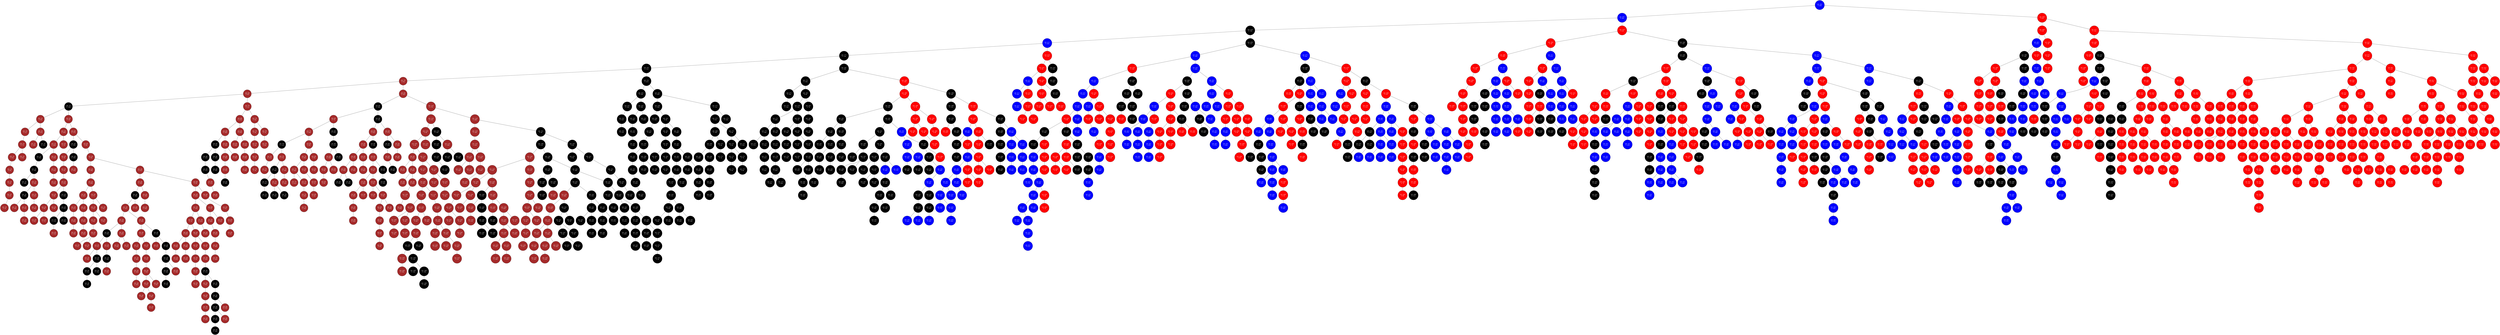 graph G {
	rankdir=TB;
	node [shape=circle];
	"0x5ee13636efe0" [label="nX: 391\nY: 264", color=black, fontcolor=white, style=filled, fillcolor=blue];
	"0x5ee13636efe0" -- "0x5ee13635ef20";
	"0x5ee13635ef20" [label="nX: 291\nY: 264", color=black, fontcolor=white, style=filled, fillcolor=blue];
	"0x5ee13635ef20" -- "0x5ee13636f290";
	"0x5ee13636f290" [label="nX: 216\nY: 144", color=black, fontcolor=white, style=filled, fillcolor=black];
	"0x5ee13636f290" -- "0x5ee136376230";
	"0x5ee136376230" [label="nX: 211\nY: 234", color=black, fontcolor=white, style=filled, fillcolor=blue];
	"0x5ee136376230" -- "0x5ee136357530";
	"0x5ee136357530" [label="nX: 171\nY: 134", color=black, fontcolor=white, style=filled, fillcolor=black];
	"0x5ee136357530" -- "0x5ee1363721c0";
	"0x5ee1363721c0" [label="nX: 151\nY: 114", color=black, fontcolor=white, style=filled, fillcolor=black];
	"0x5ee1363721c0" -- "0x5ee13638fdb0";
	"0x5ee13638fdb0" [label="nX: 76\nY: 94", color=black, fontcolor=white, style=filled, fillcolor=brown];
	"0x5ee13638fdb0" -- "0x5ee13636be30";
	"0x5ee13636be30" [label="nX: 66\nY: 94", color=black, fontcolor=white, style=filled, fillcolor=brown];
	"0x5ee13636be30" -- "0x5ee1363893c0";
	"0x5ee1363893c0" [label="nX: 16\nY: 124", color=black, fontcolor=white, style=filled, fillcolor=black];
	"0x5ee1363893c0" -- "0x5ee13634eee0";
	"0x5ee13634eee0" [label="nX: 16\nY: 94", color=black, fontcolor=white, style=filled, fillcolor=brown];
	"0x5ee13634eee0" -- "0x5ee136353180";
	"0x5ee136353180" [label="nX: 16\nY: 14", color=black, fontcolor=white, style=filled, fillcolor=brown];
	"0x5ee136353180" -- "0x5ee136393220";
	"0x5ee136393220" [label="nX: 16\nY: 74", color=black, fontcolor=white, style=filled, fillcolor=brown];
	"0x5ee136393220" -- "0x5ee13638a920";
	"0x5ee13638a920" [label="nX: 16\nY: 64", color=black, fontcolor=white, style=filled, fillcolor=brown];
	"0x5ee13638a920" -- "0x5ee13637b1f0";
	"0x5ee13637b1f0" [label="nX: 16\nY: 54", color=black, fontcolor=white, style=filled, fillcolor=brown];
	"0x5ee13637b1f0" -- "0x5ee136384250";
	"0x5ee136384250" [label="nX: 16\nY: 44", color=black, fontcolor=white, style=filled, fillcolor=brown];
	"0x5ee136384250" -- "0x5ee13638b4e0";
	"0x5ee13638b4e0" [label="nX: 16\nY: 24", color=black, fontcolor=white, style=filled, fillcolor=brown];
	"0x5ee13638b4e0" -- "0x5ee136352800";
	"0x5ee136352800" [label="nX: 16\nY: 34", color=black, fontcolor=white, style=filled, fillcolor=brown];
	"0x5ee136393220" -- "0x5ee13639a9f0";
	"0x5ee13639a9f0" [label="nX: 16\nY: 84", color=black, fontcolor=white, style=filled, fillcolor=brown];
	"0x5ee13634eee0" -- "0x5ee1363860a0";
	"0x5ee1363860a0" [label="nX: 16\nY: 114", color=black, fontcolor=white, style=filled, fillcolor=brown];
	"0x5ee1363860a0" -- "0x5ee136356ee0";
	"0x5ee136356ee0" [label="nX: 16\nY: 104", color=black, fontcolor=white, style=filled, fillcolor=brown];
	"0x5ee1363860a0" -- "0x5ee1363a1e80";
	"0x5ee1363a1e80" [label="nX: 16\nY: 114", color=black, fontcolor=white, style=filled, fillcolor=black];
	"0x5ee1363893c0" -- "0x5ee13638d920";
	"0x5ee13638d920" [label="nX: 26\nY: 24", color=black, fontcolor=white, style=filled, fillcolor=brown];
	"0x5ee13638d920" -- "0x5ee136397cf0";
	"0x5ee136397cf0" [label="nX: 16\nY: 264", color=black, fontcolor=white, style=filled, fillcolor=brown];
	"0x5ee136397cf0" -- "0x5ee1363a3e20";
	"0x5ee1363a3e20" [label="nX: 16\nY: 224", color=black, fontcolor=white, style=filled, fillcolor=brown];
	"0x5ee1363a3e20" -- "0x5ee13637f660";
	"0x5ee13637f660" [label="nX: 16\nY: 134", color=black, fontcolor=white, style=filled, fillcolor=black];
	"0x5ee13637f660" -- "0x5ee136360540";
	"0x5ee136360540" [label="nX: 16\nY: 154", color=black, fontcolor=white, style=filled, fillcolor=black];
	"0x5ee136360540" -- "0x5ee13638c460";
	"0x5ee13638c460" [label="nX: 16\nY: 144", color=black, fontcolor=white, style=filled, fillcolor=black];
	"0x5ee136360540" -- "0x5ee136380650";
	"0x5ee136380650" [label="nX: 16\nY: 194", color=black, fontcolor=white, style=filled, fillcolor=brown];
	"0x5ee136380650" -- "0x5ee13638e770";
	"0x5ee13638e770" [label="nX: 16\nY: 164", color=black, fontcolor=white, style=filled, fillcolor=black];
	"0x5ee13638e770" -- "0x5ee13639fdf0";
	"0x5ee13639fdf0" [label="nX: 16\nY: 164", color=black, fontcolor=white, style=filled, fillcolor=brown];
	"0x5ee13638e770" -- "0x5ee13638fa00";
	"0x5ee13638fa00" [label="nX: 16\nY: 174", color=black, fontcolor=white, style=filled, fillcolor=brown];
	"0x5ee13638fa00" -- "0x5ee136352420";
	"0x5ee136352420" [label="nX: 16\nY: 184", color=black, fontcolor=white, style=filled, fillcolor=brown];
	"0x5ee136380650" -- "0x5ee136357bf0";
	"0x5ee136357bf0" [label="nX: 16\nY: 214", color=black, fontcolor=white, style=filled, fillcolor=brown];
	"0x5ee136357bf0" -- "0x5ee13639d960";
	"0x5ee13639d960" [label="nX: 16\nY: 204", color=black, fontcolor=white, style=filled, fillcolor=brown];
	"0x5ee1363a3e20" -- "0x5ee136381260";
	"0x5ee136381260" [label="nX: 16\nY: 234", color=black, fontcolor=white, style=filled, fillcolor=brown];
	"0x5ee136381260" -- "0x5ee1363902a0";
	"0x5ee1363902a0" [label="nX: 16\nY: 244", color=black, fontcolor=white, style=filled, fillcolor=brown];
	"0x5ee1363902a0" -- "0x5ee1363800f0";
	"0x5ee1363800f0" [label="nX: 16\nY: 254", color=black, fontcolor=white, style=filled, fillcolor=brown];
	"0x5ee136397cf0" -- "0x5ee1363648f0";
	"0x5ee1363648f0" [label="nX: 26\nY: 14", color=black, fontcolor=white, style=filled, fillcolor=brown];
	"0x5ee13638d920" -- "0x5ee136399900";
	"0x5ee136399900" [label="nX: 26\nY: 174", color=black, fontcolor=white, style=filled, fillcolor=brown];
	"0x5ee136399900" -- "0x5ee136352cc0";
	"0x5ee136352cc0" [label="nX: 26\nY: 154", color=black, fontcolor=white, style=filled, fillcolor=black];
	"0x5ee136352cc0" -- "0x5ee136370400";
	"0x5ee136370400" [label="nX: 26\nY: 34", color=black, fontcolor=white, style=filled, fillcolor=brown];
	"0x5ee136370400" -- "0x5ee13635c970";
	"0x5ee13635c970" [label="nX: 26\nY: 44", color=black, fontcolor=white, style=filled, fillcolor=brown];
	"0x5ee13635c970" -- "0x5ee136362830";
	"0x5ee136362830" [label="nX: 26\nY: 104", color=black, fontcolor=white, style=filled, fillcolor=brown];
	"0x5ee136362830" -- "0x5ee13636a160";
	"0x5ee13636a160" [label="nX: 26\nY: 84", color=black, fontcolor=white, style=filled, fillcolor=brown];
	"0x5ee13636a160" -- "0x5ee136377380";
	"0x5ee136377380" [label="nX: 26\nY: 64", color=black, fontcolor=white, style=filled, fillcolor=brown];
	"0x5ee136377380" -- "0x5ee1363a4fb0";
	"0x5ee1363a4fb0" [label="nX: 26\nY: 54", color=black, fontcolor=white, style=filled, fillcolor=brown];
	"0x5ee136377380" -- "0x5ee1363634e0";
	"0x5ee1363634e0" [label="nX: 26\nY: 74", color=black, fontcolor=white, style=filled, fillcolor=brown];
	"0x5ee13636a160" -- "0x5ee136385390";
	"0x5ee136385390" [label="nX: 26\nY: 94", color=black, fontcolor=white, style=filled, fillcolor=brown];
	"0x5ee136362830" -- "0x5ee1363748e0";
	"0x5ee1363748e0" [label="nX: 26\nY: 144", color=black, fontcolor=white, style=filled, fillcolor=black];
	"0x5ee1363748e0" -- "0x5ee136395350";
	"0x5ee136395350" [label="nX: 26\nY: 124", color=black, fontcolor=white, style=filled, fillcolor=black];
	"0x5ee136395350" -- "0x5ee136378850";
	"0x5ee136378850" [label="nX: 26\nY: 114", color=black, fontcolor=white, style=filled, fillcolor=black];
	"0x5ee136378850" -- "0x5ee136365970";
	"0x5ee136365970" [label="nX: 26\nY: 114", color=black, fontcolor=white, style=filled, fillcolor=brown];
	"0x5ee136395350" -- "0x5ee136372780";
	"0x5ee136372780" [label="nX: 26\nY: 134", color=black, fontcolor=white, style=filled, fillcolor=black];
	"0x5ee136352cc0" -- "0x5ee1363a7dd0";
	"0x5ee1363a7dd0" [label="nX: 26\nY: 164", color=black, fontcolor=white, style=filled, fillcolor=black];
	"0x5ee1363a7dd0" -- "0x5ee1363779f0";
	"0x5ee1363779f0" [label="nX: 26\nY: 164", color=black, fontcolor=white, style=filled, fillcolor=brown];
	"0x5ee136399900" -- "0x5ee136366720";
	"0x5ee136366720" [label="nX: 66\nY: 84", color=black, fontcolor=white, style=filled, fillcolor=brown];
	"0x5ee136366720" -- "0x5ee1363973d0";
	"0x5ee1363973d0" [label="nX: 36\nY: 94", color=black, fontcolor=white, style=filled, fillcolor=brown];
	"0x5ee1363973d0" -- "0x5ee1363643f0";
	"0x5ee1363643f0" [label="nX: 26\nY: 184", color=black, fontcolor=white, style=filled, fillcolor=brown];
	"0x5ee1363643f0" -- "0x5ee1363560b0";
	"0x5ee1363560b0" [label="nX: 26\nY: 264", color=black, fontcolor=white, style=filled, fillcolor=brown];
	"0x5ee1363560b0" -- "0x5ee1363731b0";
	"0x5ee1363731b0" [label="nX: 26\nY: 224", color=black, fontcolor=white, style=filled, fillcolor=brown];
	"0x5ee1363731b0" -- "0x5ee136376930";
	"0x5ee136376930" [label="nX: 26\nY: 214", color=black, fontcolor=white, style=filled, fillcolor=brown];
	"0x5ee136376930" -- "0x5ee1363a6bd0";
	"0x5ee1363a6bd0" [label="nX: 26\nY: 204", color=black, fontcolor=white, style=filled, fillcolor=brown];
	"0x5ee1363a6bd0" -- "0x5ee13636bb60";
	"0x5ee13636bb60" [label="nX: 26\nY: 194", color=black, fontcolor=white, style=filled, fillcolor=brown];
	"0x5ee1363731b0" -- "0x5ee136355de0";
	"0x5ee136355de0" [label="nX: 26\nY: 234", color=black, fontcolor=white, style=filled, fillcolor=brown];
	"0x5ee136355de0" -- "0x5ee13636e620";
	"0x5ee13636e620" [label="nX: 26\nY: 254", color=black, fontcolor=white, style=filled, fillcolor=brown];
	"0x5ee13636e620" -- "0x5ee1363671b0";
	"0x5ee1363671b0" [label="nX: 26\nY: 244", color=black, fontcolor=white, style=filled, fillcolor=brown];
	"0x5ee1363560b0" -- "0x5ee13636e980";
	"0x5ee13636e980" [label="nX: 36\nY: 74", color=black, fontcolor=white, style=filled, fillcolor=brown];
	"0x5ee13636e980" -- "0x5ee1363754a0";
	"0x5ee1363754a0" [label="nX: 36\nY: 54", color=black, fontcolor=white, style=filled, fillcolor=brown];
	"0x5ee1363754a0" -- "0x5ee136396200";
	"0x5ee136396200" [label="nX: 36\nY: 44", color=black, fontcolor=white, style=filled, fillcolor=brown];
	"0x5ee136396200" -- "0x5ee13636e240";
	"0x5ee13636e240" [label="nX: 36\nY: 24", color=black, fontcolor=white, style=filled, fillcolor=brown];
	"0x5ee13636e240" -- "0x5ee13635cfd0";
	"0x5ee13635cfd0" [label="nX: 36\nY: 14", color=black, fontcolor=white, style=filled, fillcolor=brown];
	"0x5ee13636e240" -- "0x5ee13635c490";
	"0x5ee13635c490" [label="nX: 36\nY: 34", color=black, fontcolor=white, style=filled, fillcolor=brown];
	"0x5ee1363754a0" -- "0x5ee13639ca00";
	"0x5ee13639ca00" [label="nX: 36\nY: 64", color=black, fontcolor=white, style=filled, fillcolor=brown];
	"0x5ee13636e980" -- "0x5ee13636f1b0";
	"0x5ee13636f1b0" [label="nX: 36\nY: 84", color=black, fontcolor=white, style=filled, fillcolor=brown];
	"0x5ee1363973d0" -- "0x5ee1363589f0";
	"0x5ee1363589f0" [label="nX: 46\nY: 214", color=black, fontcolor=white, style=filled, fillcolor=brown];
	"0x5ee1363589f0" -- "0x5ee13638d770";
	"0x5ee13638d770" [label="nX: 46\nY: 184", color=black, fontcolor=white, style=filled, fillcolor=brown];
	"0x5ee13638d770" -- "0x5ee13636b860";
	"0x5ee13636b860" [label="nX: 46\nY: 164", color=black, fontcolor=white, style=filled, fillcolor=black];
	"0x5ee13636b860" -- "0x5ee1363920c0";
	"0x5ee1363920c0" [label="nX: 36\nY: 224", color=black, fontcolor=white, style=filled, fillcolor=brown];
	"0x5ee1363920c0" -- "0x5ee136366b10";
	"0x5ee136366b10" [label="nX: 36\nY: 184", color=black, fontcolor=white, style=filled, fillcolor=brown];
	"0x5ee136366b10" -- "0x5ee136363a00";
	"0x5ee136363a00" [label="nX: 36\nY: 154", color=black, fontcolor=white, style=filled, fillcolor=black];
	"0x5ee136363a00" -- "0x5ee136383d80";
	"0x5ee136383d80" [label="nX: 36\nY: 114", color=black, fontcolor=white, style=filled, fillcolor=brown];
	"0x5ee136383d80" -- "0x5ee13637db30";
	"0x5ee13637db30" [label="nX: 36\nY: 104", color=black, fontcolor=white, style=filled, fillcolor=brown];
	"0x5ee136383d80" -- "0x5ee1363638e0";
	"0x5ee1363638e0" [label="nX: 36\nY: 134", color=black, fontcolor=white, style=filled, fillcolor=black];
	"0x5ee1363638e0" -- "0x5ee136365300";
	"0x5ee136365300" [label="nX: 36\nY: 114", color=black, fontcolor=white, style=filled, fillcolor=black];
	"0x5ee136365300" -- "0x5ee1363700f0";
	"0x5ee1363700f0" [label="nX: 36\nY: 124", color=black, fontcolor=white, style=filled, fillcolor=black];
	"0x5ee1363638e0" -- "0x5ee13635d410";
	"0x5ee13635d410" [label="nX: 36\nY: 144", color=black, fontcolor=white, style=filled, fillcolor=black];
	"0x5ee136363a00" -- "0x5ee136376fd0";
	"0x5ee136376fd0" [label="nX: 36\nY: 174", color=black, fontcolor=white, style=filled, fillcolor=brown];
	"0x5ee136376fd0" -- "0x5ee1363674a0";
	"0x5ee1363674a0" [label="nX: 36\nY: 164", color=black, fontcolor=white, style=filled, fillcolor=black];
	"0x5ee1363674a0" -- "0x5ee13639e390";
	"0x5ee13639e390" [label="nX: 36\nY: 164", color=black, fontcolor=white, style=filled, fillcolor=brown];
	"0x5ee136366b10" -- "0x5ee1363a3770";
	"0x5ee1363a3770" [label="nX: 36\nY: 204", color=black, fontcolor=white, style=filled, fillcolor=brown];
	"0x5ee1363a3770" -- "0x5ee13637b040";
	"0x5ee13637b040" [label="nX: 36\nY: 194", color=black, fontcolor=white, style=filled, fillcolor=brown];
	"0x5ee1363a3770" -- "0x5ee136357090";
	"0x5ee136357090" [label="nX: 36\nY: 214", color=black, fontcolor=white, style=filled, fillcolor=brown];
	"0x5ee1363920c0" -- "0x5ee136367000";
	"0x5ee136367000" [label="nX: 46\nY: 104", color=black, fontcolor=white, style=filled, fillcolor=brown];
	"0x5ee136367000" -- "0x5ee13638c890";
	"0x5ee13638c890" [label="nX: 46\nY: 14", color=black, fontcolor=white, style=filled, fillcolor=brown];
	"0x5ee13638c890" -- "0x5ee136360190";
	"0x5ee136360190" [label="nX: 36\nY: 234", color=black, fontcolor=white, style=filled, fillcolor=brown];
	"0x5ee136360190" -- "0x5ee136398200";
	"0x5ee136398200" [label="nX: 36\nY: 264", color=black, fontcolor=white, style=filled, fillcolor=brown];
	"0x5ee136398200" -- "0x5ee13639c590";
	"0x5ee13639c590" [label="nX: 36\nY: 244", color=black, fontcolor=white, style=filled, fillcolor=brown];
	"0x5ee13639c590" -- "0x5ee1363694f0";
	"0x5ee1363694f0" [label="nX: 36\nY: 254", color=black, fontcolor=white, style=filled, fillcolor=brown];
	"0x5ee13638c890" -- "0x5ee136373000";
	"0x5ee136373000" [label="nX: 46\nY: 24", color=black, fontcolor=white, style=filled, fillcolor=brown];
	"0x5ee136373000" -- "0x5ee1363a5400";
	"0x5ee1363a5400" [label="nX: 46\nY: 34", color=black, fontcolor=white, style=filled, fillcolor=brown];
	"0x5ee1363a5400" -- "0x5ee136387f60";
	"0x5ee136387f60" [label="nX: 46\nY: 84", color=black, fontcolor=white, style=filled, fillcolor=brown];
	"0x5ee136387f60" -- "0x5ee1363a6fb0";
	"0x5ee1363a6fb0" [label="nX: 46\nY: 54", color=black, fontcolor=white, style=filled, fillcolor=brown];
	"0x5ee1363a6fb0" -- "0x5ee13637e230";
	"0x5ee13637e230" [label="nX: 46\nY: 44", color=black, fontcolor=white, style=filled, fillcolor=brown];
	"0x5ee1363a6fb0" -- "0x5ee13635dfa0";
	"0x5ee13635dfa0" [label="nX: 46\nY: 64", color=black, fontcolor=white, style=filled, fillcolor=brown];
	"0x5ee13635dfa0" -- "0x5ee136379ad0";
	"0x5ee136379ad0" [label="nX: 46\nY: 74", color=black, fontcolor=white, style=filled, fillcolor=brown];
	"0x5ee136387f60" -- "0x5ee136394d10";
	"0x5ee136394d10" [label="nX: 46\nY: 94", color=black, fontcolor=white, style=filled, fillcolor=brown];
	"0x5ee136367000" -- "0x5ee136373560";
	"0x5ee136373560" [label="nX: 46\nY: 114", color=black, fontcolor=white, style=filled, fillcolor=black];
	"0x5ee136373560" -- "0x5ee136390d10";
	"0x5ee136390d10" [label="nX: 46\nY: 114", color=black, fontcolor=white, style=filled, fillcolor=brown];
	"0x5ee136373560" -- "0x5ee13639a800";
	"0x5ee13639a800" [label="nX: 46\nY: 124", color=black, fontcolor=white, style=filled, fillcolor=black];
	"0x5ee13639a800" -- "0x5ee1363a0f00";
	"0x5ee1363a0f00" [label="nX: 46\nY: 154", color=black, fontcolor=white, style=filled, fillcolor=black];
	"0x5ee1363a0f00" -- "0x5ee13638e180";
	"0x5ee13638e180" [label="nX: 46\nY: 144", color=black, fontcolor=white, style=filled, fillcolor=black];
	"0x5ee13638e180" -- "0x5ee136371170";
	"0x5ee136371170" [label="nX: 46\nY: 134", color=black, fontcolor=white, style=filled, fillcolor=black];
	"0x5ee1363a0f00" -- "0x5ee13637d630";
	"0x5ee13637d630" [label="nX: 46\nY: 164", color=black, fontcolor=white, style=filled, fillcolor=brown];
	"0x5ee13636b860" -- "0x5ee13637e3e0";
	"0x5ee13637e3e0" [label="nX: 46\nY: 174", color=black, fontcolor=white, style=filled, fillcolor=brown];
	"0x5ee13638d770" -- "0x5ee1363a2d80";
	"0x5ee1363a2d80" [label="nX: 46\nY: 194", color=black, fontcolor=white, style=filled, fillcolor=brown];
	"0x5ee1363a2d80" -- "0x5ee1363a8460";
	"0x5ee1363a8460" [label="nX: 46\nY: 204", color=black, fontcolor=white, style=filled, fillcolor=brown];
	"0x5ee1363589f0" -- "0x5ee136376ae0";
	"0x5ee136376ae0" [label="nX: 66\nY: 34", color=black, fontcolor=white, style=filled, fillcolor=brown];
	"0x5ee136376ae0" -- "0x5ee136375ab0";
	"0x5ee136375ab0" [label="nX: 56\nY: 224", color=black, fontcolor=white, style=filled, fillcolor=brown];
	"0x5ee136375ab0" -- "0x5ee136356260";
	"0x5ee136356260" [label="nX: 56\nY: 194", color=black, fontcolor=white, style=filled, fillcolor=brown];
	"0x5ee136356260" -- "0x5ee136374ec0";
	"0x5ee136374ec0" [label="nX: 56\nY: 14", color=black, fontcolor=white, style=filled, fillcolor=brown];
	"0x5ee136374ec0" -- "0x5ee13638efc0";
	"0x5ee13638efc0" [label="nX: 46\nY: 244", color=black, fontcolor=white, style=filled, fillcolor=brown];
	"0x5ee13638efc0" -- "0x5ee136378a40";
	"0x5ee136378a40" [label="nX: 46\nY: 224", color=black, fontcolor=white, style=filled, fillcolor=brown];
	"0x5ee136378a40" -- "0x5ee136391c40";
	"0x5ee136391c40" [label="nX: 46\nY: 234", color=black, fontcolor=white, style=filled, fillcolor=brown];
	"0x5ee13638efc0" -- "0x5ee136361c30";
	"0x5ee136361c30" [label="nX: 46\nY: 264", color=black, fontcolor=white, style=filled, fillcolor=brown];
	"0x5ee136361c30" -- "0x5ee136387560";
	"0x5ee136387560" [label="nX: 46\nY: 254", color=black, fontcolor=white, style=filled, fillcolor=brown];
	"0x5ee136374ec0" -- "0x5ee136380390";
	"0x5ee136380390" [label="nX: 56\nY: 64", color=black, fontcolor=white, style=filled, fillcolor=brown];
	"0x5ee136380390" -- "0x5ee13635f110";
	"0x5ee13635f110" [label="nX: 56\nY: 24", color=black, fontcolor=white, style=filled, fillcolor=brown];
	"0x5ee13635f110" -- "0x5ee1363968e0";
	"0x5ee1363968e0" [label="nX: 56\nY: 54", color=black, fontcolor=white, style=filled, fillcolor=brown];
	"0x5ee1363968e0" -- "0x5ee13639af30";
	"0x5ee13639af30" [label="nX: 56\nY: 44", color=black, fontcolor=white, style=filled, fillcolor=brown];
	"0x5ee13639af30" -- "0x5ee1363504b0";
	"0x5ee1363504b0" [label="nX: 56\nY: 34", color=black, fontcolor=white, style=filled, fillcolor=brown];
	"0x5ee136380390" -- "0x5ee136381410";
	"0x5ee136381410" [label="nX: 56\nY: 74", color=black, fontcolor=white, style=filled, fillcolor=brown];
	"0x5ee136381410" -- "0x5ee13635db50";
	"0x5ee13635db50" [label="nX: 56\nY: 184", color=black, fontcolor=white, style=filled, fillcolor=brown];
	"0x5ee13635db50" -- "0x5ee13634fb50";
	"0x5ee13634fb50" [label="nX: 56\nY: 114", color=black, fontcolor=white, style=filled, fillcolor=black];
	"0x5ee13634fb50" -- "0x5ee136371fc0";
	"0x5ee136371fc0" [label="nX: 56\nY: 84", color=black, fontcolor=white, style=filled, fillcolor=brown];
	"0x5ee136371fc0" -- "0x5ee136360460";
	"0x5ee136360460" [label="nX: 56\nY: 94", color=black, fontcolor=white, style=filled, fillcolor=brown];
	"0x5ee136360460" -- "0x5ee136362fe0";
	"0x5ee136362fe0" [label="nX: 56\nY: 114", color=black, fontcolor=white, style=filled, fillcolor=brown];
	"0x5ee136362fe0" -- "0x5ee136351490";
	"0x5ee136351490" [label="nX: 56\nY: 104", color=black, fontcolor=white, style=filled, fillcolor=brown];
	"0x5ee13634fb50" -- "0x5ee13639e960";
	"0x5ee13639e960" [label="nX: 56\nY: 124", color=black, fontcolor=white, style=filled, fillcolor=black];
	"0x5ee13639e960" -- "0x5ee136369ad0";
	"0x5ee136369ad0" [label="nX: 56\nY: 164", color=black, fontcolor=white, style=filled, fillcolor=black];
	"0x5ee136369ad0" -- "0x5ee1363a3280";
	"0x5ee1363a3280" [label="nX: 56\nY: 154", color=black, fontcolor=white, style=filled, fillcolor=black];
	"0x5ee1363a3280" -- "0x5ee1363596e0";
	"0x5ee1363596e0" [label="nX: 56\nY: 134", color=black, fontcolor=white, style=filled, fillcolor=black];
	"0x5ee1363596e0" -- "0x5ee136361e20";
	"0x5ee136361e20" [label="nX: 56\nY: 144", color=black, fontcolor=white, style=filled, fillcolor=black];
	"0x5ee1363a3280" -- "0x5ee136398db0";
	"0x5ee136398db0" [label="nX: 56\nY: 164", color=black, fontcolor=white, style=filled, fillcolor=brown];
	"0x5ee136369ad0" -- "0x5ee13637d270";
	"0x5ee13637d270" [label="nX: 56\nY: 174", color=black, fontcolor=white, style=filled, fillcolor=brown];
	"0x5ee136356260" -- "0x5ee1363a7870";
	"0x5ee1363a7870" [label="nX: 56\nY: 214", color=black, fontcolor=white, style=filled, fillcolor=brown];
	"0x5ee1363a7870" -- "0x5ee136357720";
	"0x5ee136357720" [label="nX: 56\nY: 204", color=black, fontcolor=white, style=filled, fillcolor=brown];
	"0x5ee136375ab0" -- "0x5ee13637bec0";
	"0x5ee13637bec0" [label="nX: 66\nY: 14", color=black, fontcolor=white, style=filled, fillcolor=brown];
	"0x5ee13637bec0" -- "0x5ee13636ef10";
	"0x5ee13636ef10" [label="nX: 56\nY: 264", color=black, fontcolor=white, style=filled, fillcolor=brown];
	"0x5ee13636ef10" -- "0x5ee136387820";
	"0x5ee136387820" [label="nX: 56\nY: 234", color=black, fontcolor=white, style=filled, fillcolor=brown];
	"0x5ee136387820" -- "0x5ee136392c60";
	"0x5ee136392c60" [label="nX: 56\nY: 254", color=black, fontcolor=white, style=filled, fillcolor=brown];
	"0x5ee136392c60" -- "0x5ee13635d180";
	"0x5ee13635d180" [label="nX: 56\nY: 244", color=black, fontcolor=white, style=filled, fillcolor=brown];
	"0x5ee13637bec0" -- "0x5ee136398c00";
	"0x5ee136398c00" [label="nX: 66\nY: 24", color=black, fontcolor=white, style=filled, fillcolor=brown];
	"0x5ee136376ae0" -- "0x5ee13639f630";
	"0x5ee13639f630" [label="nX: 66\nY: 44", color=black, fontcolor=white, style=filled, fillcolor=brown];
	"0x5ee13639f630" -- "0x5ee13635ac20";
	"0x5ee13635ac20" [label="nX: 66\nY: 54", color=black, fontcolor=white, style=filled, fillcolor=brown];
	"0x5ee13635ac20" -- "0x5ee13636e7d0";
	"0x5ee13636e7d0" [label="nX: 66\nY: 74", color=black, fontcolor=white, style=filled, fillcolor=brown];
	"0x5ee13636e7d0" -- "0x5ee13637ada0";
	"0x5ee13637ada0" [label="nX: 66\nY: 64", color=black, fontcolor=white, style=filled, fillcolor=brown];
	"0x5ee13636be30" -- "0x5ee13639b870";
	"0x5ee13639b870" [label="nX: 76\nY: 14", color=black, fontcolor=white, style=filled, fillcolor=brown];
	"0x5ee13639b870" -- "0x5ee13638f760";
	"0x5ee13638f760" [label="nX: 66\nY: 214", color=black, fontcolor=white, style=filled, fillcolor=brown];
	"0x5ee13638f760" -- "0x5ee13638e480";
	"0x5ee13638e480" [label="nX: 66\nY: 164", color=black, fontcolor=white, style=filled, fillcolor=brown];
	"0x5ee13638e480" -- "0x5ee136370d90";
	"0x5ee136370d90" [label="nX: 66\nY: 134", color=black, fontcolor=white, style=filled, fillcolor=black];
	"0x5ee136370d90" -- "0x5ee136355ec0";
	"0x5ee136355ec0" [label="nX: 66\nY: 124", color=black, fontcolor=white, style=filled, fillcolor=black];
	"0x5ee136355ec0" -- "0x5ee136396fb0";
	"0x5ee136396fb0" [label="nX: 66\nY: 114", color=black, fontcolor=white, style=filled, fillcolor=black];
	"0x5ee136396fb0" -- "0x5ee13635eb20";
	"0x5ee13635eb20" [label="nX: 66\nY: 114", color=black, fontcolor=white, style=filled, fillcolor=brown];
	"0x5ee13635eb20" -- "0x5ee13639e880";
	"0x5ee13639e880" [label="nX: 66\nY: 104", color=black, fontcolor=white, style=filled, fillcolor=brown];
	"0x5ee136370d90" -- "0x5ee136392d40";
	"0x5ee136392d40" [label="nX: 66\nY: 144", color=black, fontcolor=white, style=filled, fillcolor=black];
	"0x5ee136392d40" -- "0x5ee13636dd80";
	"0x5ee13636dd80" [label="nX: 66\nY: 154", color=black, fontcolor=white, style=filled, fillcolor=black];
	"0x5ee13638e480" -- "0x5ee13635cd30";
	"0x5ee13635cd30" [label="nX: 66\nY: 194", color=black, fontcolor=white, style=filled, fillcolor=brown];
	"0x5ee13635cd30" -- "0x5ee13637c770";
	"0x5ee13637c770" [label="nX: 66\nY: 184", color=black, fontcolor=white, style=filled, fillcolor=brown];
	"0x5ee13637c770" -- "0x5ee13638ba40";
	"0x5ee13638ba40" [label="nX: 66\nY: 174", color=black, fontcolor=white, style=filled, fillcolor=brown];
	"0x5ee13638ba40" -- "0x5ee13637b2d0";
	"0x5ee13637b2d0" [label="nX: 66\nY: 164", color=black, fontcolor=white, style=filled, fillcolor=black];
	"0x5ee13635cd30" -- "0x5ee136379800";
	"0x5ee136379800" [label="nX: 66\nY: 204", color=black, fontcolor=white, style=filled, fillcolor=brown];
	"0x5ee13638f760" -- "0x5ee136371360";
	"0x5ee136371360" [label="nX: 66\nY: 234", color=black, fontcolor=white, style=filled, fillcolor=brown];
	"0x5ee136371360" -- "0x5ee1363783c0";
	"0x5ee1363783c0" [label="nX: 66\nY: 224", color=black, fontcolor=white, style=filled, fillcolor=brown];
	"0x5ee136371360" -- "0x5ee136395e20";
	"0x5ee136395e20" [label="nX: 66\nY: 244", color=black, fontcolor=white, style=filled, fillcolor=brown];
	"0x5ee136395e20" -- "0x5ee13636e090";
	"0x5ee13636e090" [label="nX: 66\nY: 254", color=black, fontcolor=white, style=filled, fillcolor=brown];
	"0x5ee13636e090" -- "0x5ee13637b7f0";
	"0x5ee13637b7f0" [label="nX: 66\nY: 264", color=black, fontcolor=white, style=filled, fillcolor=brown];
	"0x5ee13639b870" -- "0x5ee1363a80b0";
	"0x5ee1363a80b0" [label="nX: 76\nY: 64", color=black, fontcolor=white, style=filled, fillcolor=brown];
	"0x5ee1363a80b0" -- "0x5ee13635c2e0";
	"0x5ee13635c2e0" [label="nX: 76\nY: 54", color=black, fontcolor=white, style=filled, fillcolor=brown];
	"0x5ee13635c2e0" -- "0x5ee136355630";
	"0x5ee136355630" [label="nX: 76\nY: 24", color=black, fontcolor=white, style=filled, fillcolor=brown];
	"0x5ee136355630" -- "0x5ee136353c80";
	"0x5ee136353c80" [label="nX: 76\nY: 44", color=black, fontcolor=white, style=filled, fillcolor=brown];
	"0x5ee136353c80" -- "0x5ee136357450";
	"0x5ee136357450" [label="nX: 76\nY: 34", color=black, fontcolor=white, style=filled, fillcolor=brown];
	"0x5ee1363a80b0" -- "0x5ee13636f6c0";
	"0x5ee13636f6c0" [label="nX: 76\nY: 74", color=black, fontcolor=white, style=filled, fillcolor=brown];
	"0x5ee13636f6c0" -- "0x5ee136382930";
	"0x5ee136382930" [label="nX: 76\nY: 84", color=black, fontcolor=white, style=filled, fillcolor=brown];
	"0x5ee13638fdb0" -- "0x5ee1363896c0";
	"0x5ee1363896c0" [label="nX: 96\nY: 204", color=black, fontcolor=white, style=filled, fillcolor=brown];
	"0x5ee1363896c0" -- "0x5ee13637ed90";
	"0x5ee13637ed90" [label="nX: 86\nY: 144", color=black, fontcolor=white, style=filled, fillcolor=black];
	"0x5ee13637ed90" -- "0x5ee13635fef0";
	"0x5ee13635fef0" [label="nX: 86\nY: 74", color=black, fontcolor=white, style=filled, fillcolor=brown];
	"0x5ee13635fef0" -- "0x5ee13635f720";
	"0x5ee13635f720" [label="nX: 76\nY: 204", color=black, fontcolor=white, style=filled, fillcolor=brown];
	"0x5ee13635f720" -- "0x5ee136380d20";
	"0x5ee136380d20" [label="nX: 76\nY: 114", color=black, fontcolor=white, style=filled, fillcolor=black];
	"0x5ee136380d20" -- "0x5ee136388320";
	"0x5ee136388320" [label="nX: 76\nY: 114", color=black, fontcolor=white, style=filled, fillcolor=brown];
	"0x5ee136388320" -- "0x5ee1363a75a0";
	"0x5ee1363a75a0" [label="nX: 76\nY: 104", color=black, fontcolor=white, style=filled, fillcolor=brown];
	"0x5ee136380d20" -- "0x5ee136375d80";
	"0x5ee136375d80" [label="nX: 76\nY: 174", color=black, fontcolor=white, style=filled, fillcolor=brown];
	"0x5ee136375d80" -- "0x5ee1363a01f0";
	"0x5ee1363a01f0" [label="nX: 76\nY: 144", color=black, fontcolor=white, style=filled, fillcolor=black];
	"0x5ee1363a01f0" -- "0x5ee136357a00";
	"0x5ee136357a00" [label="nX: 76\nY: 124", color=black, fontcolor=white, style=filled, fillcolor=black];
	"0x5ee136357a00" -- "0x5ee13637b9e0";
	"0x5ee13637b9e0" [label="nX: 76\nY: 134", color=black, fontcolor=white, style=filled, fillcolor=black];
	"0x5ee1363a01f0" -- "0x5ee136356530";
	"0x5ee136356530" [label="nX: 76\nY: 164", color=black, fontcolor=white, style=filled, fillcolor=brown];
	"0x5ee136356530" -- "0x5ee13635d640";
	"0x5ee13635d640" [label="nX: 76\nY: 154", color=black, fontcolor=white, style=filled, fillcolor=black];
	"0x5ee136356530" -- "0x5ee136381070";
	"0x5ee136381070" [label="nX: 76\nY: 164", color=black, fontcolor=white, style=filled, fillcolor=black];
	"0x5ee136375d80" -- "0x5ee136371600";
	"0x5ee136371600" [label="nX: 76\nY: 194", color=black, fontcolor=white, style=filled, fillcolor=brown];
	"0x5ee136371600" -- "0x5ee13634fe30";
	"0x5ee13634fe30" [label="nX: 76\nY: 184", color=black, fontcolor=white, style=filled, fillcolor=brown];
	"0x5ee13635f720" -- "0x5ee136371bf0";
	"0x5ee136371bf0" [label="nX: 86\nY: 44", color=black, fontcolor=white, style=filled, fillcolor=brown];
	"0x5ee136371bf0" -- "0x5ee1363743f0";
	"0x5ee1363743f0" [label="nX: 76\nY: 264", color=black, fontcolor=white, style=filled, fillcolor=brown];
	"0x5ee1363743f0" -- "0x5ee1363839f0";
	"0x5ee1363839f0" [label="nX: 76\nY: 224", color=black, fontcolor=white, style=filled, fillcolor=brown];
	"0x5ee1363839f0" -- "0x5ee136358ba0";
	"0x5ee136358ba0" [label="nX: 76\nY: 214", color=black, fontcolor=white, style=filled, fillcolor=brown];
	"0x5ee1363839f0" -- "0x5ee13636afb0";
	"0x5ee13636afb0" [label="nX: 76\nY: 234", color=black, fontcolor=white, style=filled, fillcolor=brown];
	"0x5ee13636afb0" -- "0x5ee13638bd10";
	"0x5ee13638bd10" [label="nX: 76\nY: 254", color=black, fontcolor=white, style=filled, fillcolor=brown];
	"0x5ee13638bd10" -- "0x5ee136382660";
	"0x5ee136382660" [label="nX: 76\nY: 244", color=black, fontcolor=white, style=filled, fillcolor=brown];
	"0x5ee1363743f0" -- "0x5ee136377530";
	"0x5ee136377530" [label="nX: 86\nY: 34", color=black, fontcolor=white, style=filled, fillcolor=brown];
	"0x5ee136377530" -- "0x5ee13637f250";
	"0x5ee13637f250" [label="nX: 86\nY: 14", color=black, fontcolor=white, style=filled, fillcolor=brown];
	"0x5ee13637f250" -- "0x5ee136360f40";
	"0x5ee136360f40" [label="nX: 86\nY: 24", color=black, fontcolor=white, style=filled, fillcolor=brown];
	"0x5ee136371bf0" -- "0x5ee1363501f0";
	"0x5ee1363501f0" [label="nX: 86\nY: 64", color=black, fontcolor=white, style=filled, fillcolor=brown];
	"0x5ee1363501f0" -- "0x5ee136365130";
	"0x5ee136365130" [label="nX: 86\nY: 54", color=black, fontcolor=white, style=filled, fillcolor=brown];
	"0x5ee13635fef0" -- "0x5ee13637de30";
	"0x5ee13637de30" [label="nX: 86\nY: 134", color=black, fontcolor=white, style=filled, fillcolor=black];
	"0x5ee13637de30" -- "0x5ee136352de0";
	"0x5ee136352de0" [label="nX: 86\nY: 114", color=black, fontcolor=white, style=filled, fillcolor=black];
	"0x5ee136352de0" -- "0x5ee13635ddf0";
	"0x5ee13635ddf0" [label="nX: 86\nY: 104", color=black, fontcolor=white, style=filled, fillcolor=brown];
	"0x5ee13635ddf0" -- "0x5ee136373870";
	"0x5ee136373870" [label="nX: 86\nY: 94", color=black, fontcolor=white, style=filled, fillcolor=brown];
	"0x5ee136373870" -- "0x5ee1363927e0";
	"0x5ee1363927e0" [label="nX: 86\nY: 84", color=black, fontcolor=white, style=filled, fillcolor=brown];
	"0x5ee13635ddf0" -- "0x5ee13635c010";
	"0x5ee13635c010" [label="nX: 86\nY: 114", color=black, fontcolor=white, style=filled, fillcolor=brown];
	"0x5ee136352de0" -- "0x5ee13639dfa0";
	"0x5ee13639dfa0" [label="nX: 86\nY: 124", color=black, fontcolor=white, style=filled, fillcolor=black];
	"0x5ee13637ed90" -- "0x5ee1363849c0";
	"0x5ee1363849c0" [label="nX: 96\nY: 144", color=black, fontcolor=white, style=filled, fillcolor=black];
	"0x5ee1363849c0" -- "0x5ee1363a4d10";
	"0x5ee1363a4d10" [label="nX: 86\nY: 224", color=black, fontcolor=white, style=filled, fillcolor=brown];
	"0x5ee1363a4d10" -- "0x5ee136361630";
	"0x5ee136361630" [label="nX: 86\nY: 194", color=black, fontcolor=white, style=filled, fillcolor=brown];
	"0x5ee136361630" -- "0x5ee136399520";
	"0x5ee136399520" [label="nX: 86\nY: 174", color=black, fontcolor=white, style=filled, fillcolor=brown];
	"0x5ee136399520" -- "0x5ee13636eb30";
	"0x5ee13636eb30" [label="nX: 86\nY: 164", color=black, fontcolor=white, style=filled, fillcolor=brown];
	"0x5ee13636eb30" -- "0x5ee13639dc80";
	"0x5ee13639dc80" [label="nX: 86\nY: 154", color=black, fontcolor=white, style=filled, fillcolor=black];
	"0x5ee13636eb30" -- "0x5ee136382b00";
	"0x5ee136382b00" [label="nX: 86\nY: 164", color=black, fontcolor=white, style=filled, fillcolor=black];
	"0x5ee136399520" -- "0x5ee136399170";
	"0x5ee136399170" [label="nX: 86\nY: 184", color=black, fontcolor=white, style=filled, fillcolor=brown];
	"0x5ee136361630" -- "0x5ee13635a460";
	"0x5ee13635a460" [label="nX: 86\nY: 214", color=black, fontcolor=white, style=filled, fillcolor=brown];
	"0x5ee13635a460" -- "0x5ee136386340";
	"0x5ee136386340" [label="nX: 86\nY: 204", color=black, fontcolor=white, style=filled, fillcolor=brown];
	"0x5ee1363a4d10" -- "0x5ee136384450";
	"0x5ee136384450" [label="nX: 96\nY: 134", color=black, fontcolor=white, style=filled, fillcolor=black];
	"0x5ee136384450" -- "0x5ee1363594e0";
	"0x5ee1363594e0" [label="nX: 96\nY: 114", color=black, fontcolor=white, style=filled, fillcolor=brown];
	"0x5ee1363594e0" -- "0x5ee1363a14b0";
	"0x5ee1363a14b0" [label="nX: 96\nY: 24", color=black, fontcolor=white, style=filled, fillcolor=brown];
	"0x5ee1363a14b0" -- "0x5ee1363598d0";
	"0x5ee1363598d0" [label="nX: 86\nY: 264", color=black, fontcolor=white, style=filled, fillcolor=brown];
	"0x5ee1363598d0" -- "0x5ee136360c80";
	"0x5ee136360c80" [label="nX: 86\nY: 254", color=black, fontcolor=white, style=filled, fillcolor=brown];
	"0x5ee136360c80" -- "0x5ee1363558f0";
	"0x5ee1363558f0" [label="nX: 86\nY: 244", color=black, fontcolor=white, style=filled, fillcolor=brown];
	"0x5ee1363558f0" -- "0x5ee1363a63b0";
	"0x5ee1363a63b0" [label="nX: 86\nY: 234", color=black, fontcolor=white, style=filled, fillcolor=brown];
	"0x5ee1363598d0" -- "0x5ee136393a50";
	"0x5ee136393a50" [label="nX: 96\nY: 14", color=black, fontcolor=white, style=filled, fillcolor=brown];
	"0x5ee1363a14b0" -- "0x5ee13637a920";
	"0x5ee13637a920" [label="nX: 96\nY: 44", color=black, fontcolor=white, style=filled, fillcolor=brown];
	"0x5ee13637a920" -- "0x5ee13636d8f0";
	"0x5ee13636d8f0" [label="nX: 96\nY: 34", color=black, fontcolor=white, style=filled, fillcolor=brown];
	"0x5ee13637a920" -- "0x5ee1363538b0";
	"0x5ee1363538b0" [label="nX: 96\nY: 94", color=black, fontcolor=white, style=filled, fillcolor=brown];
	"0x5ee1363538b0" -- "0x5ee1363a5160";
	"0x5ee1363a5160" [label="nX: 96\nY: 54", color=black, fontcolor=white, style=filled, fillcolor=brown];
	"0x5ee1363a5160" -- "0x5ee136368430";
	"0x5ee136368430" [label="nX: 96\nY: 84", color=black, fontcolor=white, style=filled, fillcolor=brown];
	"0x5ee136368430" -- "0x5ee136351850";
	"0x5ee136351850" [label="nX: 96\nY: 74", color=black, fontcolor=white, style=filled, fillcolor=brown];
	"0x5ee136351850" -- "0x5ee136394820";
	"0x5ee136394820" [label="nX: 96\nY: 64", color=black, fontcolor=white, style=filled, fillcolor=brown];
	"0x5ee1363538b0" -- "0x5ee13635e270";
	"0x5ee13635e270" [label="nX: 96\nY: 104", color=black, fontcolor=white, style=filled, fillcolor=brown];
	"0x5ee1363594e0" -- "0x5ee13638a730";
	"0x5ee13638a730" [label="nX: 96\nY: 114", color=black, fontcolor=white, style=filled, fillcolor=black];
	"0x5ee13638a730" -- "0x5ee1363886c0";
	"0x5ee1363886c0" [label="nX: 96\nY: 124", color=black, fontcolor=white, style=filled, fillcolor=black];
	"0x5ee1363849c0" -- "0x5ee13637ef80";
	"0x5ee13637ef80" [label="nX: 96\nY: 174", color=black, fontcolor=white, style=filled, fillcolor=brown];
	"0x5ee13637ef80" -- "0x5ee1363a2510";
	"0x5ee1363a2510" [label="nX: 96\nY: 154", color=black, fontcolor=white, style=filled, fillcolor=black];
	"0x5ee1363a2510" -- "0x5ee13637abf0";
	"0x5ee13637abf0" [label="nX: 96\nY: 164", color=black, fontcolor=white, style=filled, fillcolor=brown];
	"0x5ee13637abf0" -- "0x5ee1363a21b0";
	"0x5ee1363a21b0" [label="nX: 96\nY: 164", color=black, fontcolor=white, style=filled, fillcolor=black];
	"0x5ee13637ef80" -- "0x5ee1363a8be0";
	"0x5ee1363a8be0" [label="nX: 96\nY: 194", color=black, fontcolor=white, style=filled, fillcolor=brown];
	"0x5ee1363a8be0" -- "0x5ee1363a8a30";
	"0x5ee1363a8a30" [label="nX: 96\nY: 184", color=black, fontcolor=white, style=filled, fillcolor=brown];
	"0x5ee1363896c0" -- "0x5ee1363629e0";
	"0x5ee1363629e0" [label="nX: 116\nY: 174", color=black, fontcolor=white, style=filled, fillcolor=brown];
	"0x5ee1363629e0" -- "0x5ee13635b980";
	"0x5ee13635b980" [label="nX: 116\nY: 114", color=black, fontcolor=white, style=filled, fillcolor=brown];
	"0x5ee13635b980" -- "0x5ee136359210";
	"0x5ee136359210" [label="nX: 116\nY: 94", color=black, fontcolor=white, style=filled, fillcolor=brown];
	"0x5ee136359210" -- "0x5ee136385930";
	"0x5ee136385930" [label="nX: 106\nY: 24", color=black, fontcolor=white, style=filled, fillcolor=brown];
	"0x5ee136385930" -- "0x5ee13639c740";
	"0x5ee13639c740" [label="nX: 96\nY: 224", color=black, fontcolor=white, style=filled, fillcolor=brown];
	"0x5ee13639c740" -- "0x5ee136385660";
	"0x5ee136385660" [label="nX: 96\nY: 214", color=black, fontcolor=white, style=filled, fillcolor=brown];
	"0x5ee13639c740" -- "0x5ee136367dd0";
	"0x5ee136367dd0" [label="nX: 96\nY: 244", color=black, fontcolor=white, style=filled, fillcolor=brown];
	"0x5ee136367dd0" -- "0x5ee13639ac90";
	"0x5ee13639ac90" [label="nX: 96\nY: 234", color=black, fontcolor=white, style=filled, fillcolor=brown];
	"0x5ee136367dd0" -- "0x5ee13638ad00";
	"0x5ee13638ad00" [label="nX: 96\nY: 254", color=black, fontcolor=white, style=filled, fillcolor=brown];
	"0x5ee13638ad00" -- "0x5ee1363a2700";
	"0x5ee1363a2700" [label="nX: 106\nY: 14", color=black, fontcolor=white, style=filled, fillcolor=brown];
	"0x5ee1363a2700" -- "0x5ee136362360";
	"0x5ee136362360" [label="nX: 96\nY: 264", color=black, fontcolor=white, style=filled, fillcolor=brown];
	"0x5ee136385930" -- "0x5ee136395660";
	"0x5ee136395660" [label="nX: 116\nY: 44", color=black, fontcolor=white, style=filled, fillcolor=brown];
	"0x5ee136395660" -- "0x5ee13634f860";
	"0x5ee13634f860" [label="nX: 116\nY: 34", color=black, fontcolor=white, style=filled, fillcolor=brown];
	"0x5ee13634f860" -- "0x5ee13637fa60";
	"0x5ee13637fa60" [label="nX: 106\nY: 194", color=black, fontcolor=white, style=filled, fillcolor=brown];
	"0x5ee13637fa60" -- "0x5ee13637cda0";
	"0x5ee13637cda0" [label="nX: 106\nY: 84", color=black, fontcolor=white, style=filled, fillcolor=brown];
	"0x5ee13637cda0" -- "0x5ee1363a1300";
	"0x5ee1363a1300" [label="nX: 106\nY: 54", color=black, fontcolor=white, style=filled, fillcolor=brown];
	"0x5ee1363a1300" -- "0x5ee13636f990";
	"0x5ee13636f990" [label="nX: 106\nY: 34", color=black, fontcolor=white, style=filled, fillcolor=brown];
	"0x5ee13636f990" -- "0x5ee13639f040";
	"0x5ee13639f040" [label="nX: 106\nY: 44", color=black, fontcolor=white, style=filled, fillcolor=brown];
	"0x5ee1363a1300" -- "0x5ee136356c10";
	"0x5ee136356c10" [label="nX: 106\nY: 64", color=black, fontcolor=white, style=filled, fillcolor=brown];
	"0x5ee136356c10" -- "0x5ee136377fe0";
	"0x5ee136377fe0" [label="nX: 106\nY: 74", color=black, fontcolor=white, style=filled, fillcolor=brown];
	"0x5ee13637cda0" -- "0x5ee13638ecf0";
	"0x5ee13638ecf0" [label="nX: 106\nY: 174", color=black, fontcolor=white, style=filled, fillcolor=brown];
	"0x5ee13638ecf0" -- "0x5ee136358640";
	"0x5ee136358640" [label="nX: 106\nY: 94", color=black, fontcolor=white, style=filled, fillcolor=brown];
	"0x5ee136358640" -- "0x5ee13637a060";
	"0x5ee13637a060" [label="nX: 106\nY: 164", color=black, fontcolor=white, style=filled, fillcolor=brown];
	"0x5ee13637a060" -- "0x5ee136387b30";
	"0x5ee136387b30" [label="nX: 106\nY: 114", color=black, fontcolor=white, style=filled, fillcolor=black];
	"0x5ee136387b30" -- "0x5ee136391f10";
	"0x5ee136391f10" [label="nX: 106\nY: 114", color=black, fontcolor=white, style=filled, fillcolor=brown];
	"0x5ee136391f10" -- "0x5ee1363a5fd0";
	"0x5ee1363a5fd0" [label="nX: 106\nY: 104", color=black, fontcolor=white, style=filled, fillcolor=brown];
	"0x5ee136387b30" -- "0x5ee136376620";
	"0x5ee136376620" [label="nX: 106\nY: 134", color=black, fontcolor=white, style=filled, fillcolor=black];
	"0x5ee136376620" -- "0x5ee1363923c0";
	"0x5ee1363923c0" [label="nX: 106\nY: 124", color=black, fontcolor=white, style=filled, fillcolor=black];
	"0x5ee136376620" -- "0x5ee13639fc00";
	"0x5ee13639fc00" [label="nX: 106\nY: 154", color=black, fontcolor=white, style=filled, fillcolor=black];
	"0x5ee13639fc00" -- "0x5ee1363595c0";
	"0x5ee1363595c0" [label="nX: 106\nY: 144", color=black, fontcolor=white, style=filled, fillcolor=black];
	"0x5ee13637a060" -- "0x5ee1363a54e0";
	"0x5ee1363a54e0" [label="nX: 106\nY: 164", color=black, fontcolor=white, style=filled, fillcolor=black];
	"0x5ee13638ecf0" -- "0x5ee136390a50";
	"0x5ee136390a50" [label="nX: 106\nY: 184", color=black, fontcolor=white, style=filled, fillcolor=brown];
	"0x5ee13637fa60" -- "0x5ee1363697c0";
	"0x5ee1363697c0" [label="nX: 116\nY: 24", color=black, fontcolor=white, style=filled, fillcolor=brown];
	"0x5ee1363697c0" -- "0x5ee13635bb30";
	"0x5ee13635bb30" [label="nX: 106\nY: 204", color=black, fontcolor=white, style=filled, fillcolor=brown];
	"0x5ee13635bb30" -- "0x5ee136376160";
	"0x5ee136376160" [label="nX: 106\nY: 234", color=black, fontcolor=white, style=filled, fillcolor=brown];
	"0x5ee136376160" -- "0x5ee1363a5e20";
	"0x5ee1363a5e20" [label="nX: 106\nY: 224", color=black, fontcolor=white, style=filled, fillcolor=brown];
	"0x5ee1363a5e20" -- "0x5ee13639ec60";
	"0x5ee13639ec60" [label="nX: 106\nY: 214", color=black, fontcolor=white, style=filled, fillcolor=brown];
	"0x5ee136376160" -- "0x5ee136378e30";
	"0x5ee136378e30" [label="nX: 106\nY: 254", color=black, fontcolor=white, style=filled, fillcolor=brown];
	"0x5ee136378e30" -- "0x5ee13637fc10";
	"0x5ee13637fc10" [label="nX: 106\nY: 244", color=black, fontcolor=white, style=filled, fillcolor=brown];
	"0x5ee136378e30" -- "0x5ee136392ab0";
	"0x5ee136392ab0" [label="nX: 106\nY: 264", color=black, fontcolor=white, style=filled, fillcolor=brown];
	"0x5ee136392ab0" -- "0x5ee136358d50";
	"0x5ee136358d50" [label="nX: 116\nY: 14", color=black, fontcolor=white, style=filled, fillcolor=brown];
	"0x5ee136395660" -- "0x5ee1363655e0";
	"0x5ee1363655e0" [label="nX: 116\nY: 64", color=black, fontcolor=white, style=filled, fillcolor=brown];
	"0x5ee1363655e0" -- "0x5ee13635a1a0";
	"0x5ee13635a1a0" [label="nX: 116\nY: 54", color=black, fontcolor=white, style=filled, fillcolor=brown];
	"0x5ee1363655e0" -- "0x5ee136397790";
	"0x5ee136397790" [label="nX: 116\nY: 74", color=black, fontcolor=white, style=filled, fillcolor=brown];
	"0x5ee136397790" -- "0x5ee136367f80";
	"0x5ee136367f80" [label="nX: 116\nY: 84", color=black, fontcolor=white, style=filled, fillcolor=brown];
	"0x5ee136359210" -- "0x5ee13637ea90";
	"0x5ee13637ea90" [label="nX: 116\nY: 104", color=black, fontcolor=white, style=filled, fillcolor=brown];
	"0x5ee13635b980" -- "0x5ee136379210";
	"0x5ee136379210" [label="nX: 116\nY: 144", color=black, fontcolor=white, style=filled, fillcolor=black];
	"0x5ee136379210" -- "0x5ee136360a90";
	"0x5ee136360a90" [label="nX: 116\nY: 134", color=black, fontcolor=white, style=filled, fillcolor=black];
	"0x5ee136360a90" -- "0x5ee1363717f0";
	"0x5ee1363717f0" [label="nX: 116\nY: 124", color=black, fontcolor=white, style=filled, fillcolor=black];
	"0x5ee1363717f0" -- "0x5ee1363848a0";
	"0x5ee1363848a0" [label="nX: 116\nY: 114", color=black, fontcolor=white, style=filled, fillcolor=black];
	"0x5ee136379210" -- "0x5ee13639ba20";
	"0x5ee13639ba20" [label="nX: 116\nY: 164", color=black, fontcolor=white, style=filled, fillcolor=brown];
	"0x5ee13639ba20" -- "0x5ee136397dd0";
	"0x5ee136397dd0" [label="nX: 116\nY: 154", color=black, fontcolor=white, style=filled, fillcolor=black];
	"0x5ee13639ba20" -- "0x5ee13638c580";
	"0x5ee13638c580" [label="nX: 116\nY: 164", color=black, fontcolor=white, style=filled, fillcolor=black];
	"0x5ee1363629e0" -- "0x5ee13638cbf0";
	"0x5ee13638cbf0" [label="nX: 116\nY: 264", color=black, fontcolor=white, style=filled, fillcolor=brown];
	"0x5ee13638cbf0" -- "0x5ee1363a5a60";
	"0x5ee1363a5a60" [label="nX: 116\nY: 184", color=black, fontcolor=white, style=filled, fillcolor=brown];
	"0x5ee1363a5a60" -- "0x5ee136365d50";
	"0x5ee136365d50" [label="nX: 116\nY: 224", color=black, fontcolor=white, style=filled, fillcolor=brown];
	"0x5ee136365d50" -- "0x5ee1363a1c80";
	"0x5ee1363a1c80" [label="nX: 116\nY: 204", color=black, fontcolor=white, style=filled, fillcolor=brown];
	"0x5ee1363a1c80" -- "0x5ee1363a4810";
	"0x5ee1363a4810" [label="nX: 116\nY: 194", color=black, fontcolor=white, style=filled, fillcolor=brown];
	"0x5ee1363a1c80" -- "0x5ee136385ef0";
	"0x5ee136385ef0" [label="nX: 116\nY: 214", color=black, fontcolor=white, style=filled, fillcolor=brown];
	"0x5ee136365d50" -- "0x5ee136382cf0";
	"0x5ee136382cf0" [label="nX: 116\nY: 254", color=black, fontcolor=white, style=filled, fillcolor=brown];
	"0x5ee136382cf0" -- "0x5ee13638d410";
	"0x5ee13638d410" [label="nX: 116\nY: 244", color=black, fontcolor=white, style=filled, fillcolor=brown];
	"0x5ee13638d410" -- "0x5ee1363a29c0";
	"0x5ee1363a29c0" [label="nX: 116\nY: 234", color=black, fontcolor=white, style=filled, fillcolor=brown];
	"0x5ee13638cbf0" -- "0x5ee136383220";
	"0x5ee136383220" [label="nX: 151\nY: 44", color=black, fontcolor=white, style=filled, fillcolor=black];
	"0x5ee136383220" -- "0x5ee13638bb20";
	"0x5ee13638bb20" [label="nX: 136\nY: 114", color=black, fontcolor=white, style=filled, fillcolor=black];
	"0x5ee13638bb20" -- "0x5ee136352ad0";
	"0x5ee136352ad0" [label="nX: 136\nY: 24", color=black, fontcolor=white, style=filled, fillcolor=brown];
	"0x5ee136352ad0" -- "0x5ee1363866f0";
	"0x5ee1363866f0" [label="nX: 126\nY: 94", color=black, fontcolor=white, style=filled, fillcolor=brown];
	"0x5ee1363866f0" -- "0x5ee136374bf0";
	"0x5ee136374bf0" [label="nX: 126\nY: 64", color=black, fontcolor=white, style=filled, fillcolor=brown];
	"0x5ee136374bf0" -- "0x5ee136383610";
	"0x5ee136383610" [label="nX: 126\nY: 54", color=black, fontcolor=white, style=filled, fillcolor=brown];
	"0x5ee136383610" -- "0x5ee13635d330";
	"0x5ee13635d330" [label="nX: 126\nY: 24", color=black, fontcolor=white, style=filled, fillcolor=brown];
	"0x5ee13635d330" -- "0x5ee13638d5c0";
	"0x5ee13638d5c0" [label="nX: 126\nY: 14", color=black, fontcolor=white, style=filled, fillcolor=brown];
	"0x5ee13635d330" -- "0x5ee13636dbb0";
	"0x5ee13636dbb0" [label="nX: 126\nY: 44", color=black, fontcolor=white, style=filled, fillcolor=brown];
	"0x5ee13636dbb0" -- "0x5ee13639f8f0";
	"0x5ee13639f8f0" [label="nX: 126\nY: 34", color=black, fontcolor=white, style=filled, fillcolor=brown];
	"0x5ee136374bf0" -- "0x5ee136397a50";
	"0x5ee136397a50" [label="nX: 126\nY: 84", color=black, fontcolor=white, style=filled, fillcolor=brown];
	"0x5ee136397a50" -- "0x5ee13637c5c0";
	"0x5ee13637c5c0" [label="nX: 126\nY: 74", color=black, fontcolor=white, style=filled, fillcolor=brown];
	"0x5ee1363866f0" -- "0x5ee13634f3e0";
	"0x5ee13634f3e0" [label="nX: 126\nY: 164", color=black, fontcolor=white, style=filled, fillcolor=brown];
	"0x5ee13634f3e0" -- "0x5ee136350590";
	"0x5ee136350590" [label="nX: 126\nY: 114", color=black, fontcolor=white, style=filled, fillcolor=black];
	"0x5ee136350590" -- "0x5ee13638e960";
	"0x5ee13638e960" [label="nX: 126\nY: 104", color=black, fontcolor=white, style=filled, fillcolor=brown];
	"0x5ee13638e960" -- "0x5ee1363850c0";
	"0x5ee1363850c0" [label="nX: 126\nY: 114", color=black, fontcolor=white, style=filled, fillcolor=brown];
	"0x5ee136350590" -- "0x5ee13635c0f0";
	"0x5ee13635c0f0" [label="nX: 126\nY: 154", color=black, fontcolor=white, style=filled, fillcolor=black];
	"0x5ee13635c0f0" -- "0x5ee136376bc0";
	"0x5ee136376bc0" [label="nX: 126\nY: 134", color=black, fontcolor=white, style=filled, fillcolor=black];
	"0x5ee136376bc0" -- "0x5ee136382270";
	"0x5ee136382270" [label="nX: 126\nY: 124", color=black, fontcolor=white, style=filled, fillcolor=black];
	"0x5ee136376bc0" -- "0x5ee13635bd00";
	"0x5ee13635bd00" [label="nX: 126\nY: 144", color=black, fontcolor=white, style=filled, fillcolor=black];
	"0x5ee13634f3e0" -- "0x5ee136378660";
	"0x5ee136378660" [label="nX: 126\nY: 184", color=black, fontcolor=white, style=filled, fillcolor=brown];
	"0x5ee136378660" -- "0x5ee1363548d0";
	"0x5ee1363548d0" [label="nX: 126\nY: 174", color=black, fontcolor=white, style=filled, fillcolor=brown];
	"0x5ee1363548d0" -- "0x5ee136380f50";
	"0x5ee136380f50" [label="nX: 126\nY: 164", color=black, fontcolor=white, style=filled, fillcolor=black];
	"0x5ee136378660" -- "0x5ee13636a420";
	"0x5ee13636a420" [label="nX: 126\nY: 264", color=black, fontcolor=white, style=filled, fillcolor=brown];
	"0x5ee13636a420" -- "0x5ee1363706d0";
	"0x5ee1363706d0" [label="nX: 126\nY: 244", color=black, fontcolor=white, style=filled, fillcolor=brown];
	"0x5ee1363706d0" -- "0x5ee136386dc0";
	"0x5ee136386dc0" [label="nX: 126\nY: 214", color=black, fontcolor=white, style=filled, fillcolor=brown];
	"0x5ee136386dc0" -- "0x5ee136366120";
	"0x5ee136366120" [label="nX: 126\nY: 204", color=black, fontcolor=white, style=filled, fillcolor=brown];
	"0x5ee136366120" -- "0x5ee1363890d0";
	"0x5ee1363890d0" [label="nX: 126\nY: 194", color=black, fontcolor=white, style=filled, fillcolor=brown];
	"0x5ee136386dc0" -- "0x5ee136388e10";
	"0x5ee136388e10" [label="nX: 126\nY: 224", color=black, fontcolor=white, style=filled, fillcolor=brown];
	"0x5ee136388e10" -- "0x5ee136352fd0";
	"0x5ee136352fd0" [label="nX: 126\nY: 234", color=black, fontcolor=white, style=filled, fillcolor=brown];
	"0x5ee1363706d0" -- "0x5ee13636b690";
	"0x5ee13636b690" [label="nX: 126\nY: 254", color=black, fontcolor=white, style=filled, fillcolor=brown];
	"0x5ee13636a420" -- "0x5ee136371090";
	"0x5ee136371090" [label="nX: 136\nY: 14", color=black, fontcolor=white, style=filled, fillcolor=brown];
	"0x5ee136352ad0" -- "0x5ee13637cbf0";
	"0x5ee13637cbf0" [label="nX: 136\nY: 114", color=black, fontcolor=white, style=filled, fillcolor=brown];
	"0x5ee13637cbf0" -- "0x5ee1363a0d10";
	"0x5ee1363a0d10" [label="nX: 136\nY: 34", color=black, fontcolor=white, style=filled, fillcolor=brown];
	"0x5ee1363a0d10" -- "0x5ee13638ca40";
	"0x5ee13638ca40" [label="nX: 136\nY: 94", color=black, fontcolor=white, style=filled, fillcolor=brown];
	"0x5ee13638ca40" -- "0x5ee13637a210";
	"0x5ee13637a210" [label="nX: 136\nY: 74", color=black, fontcolor=white, style=filled, fillcolor=brown];
	"0x5ee13637a210" -- "0x5ee1363510e0";
	"0x5ee1363510e0" [label="nX: 136\nY: 44", color=black, fontcolor=white, style=filled, fillcolor=brown];
	"0x5ee1363510e0" -- "0x5ee13638a0c0";
	"0x5ee13638a0c0" [label="nX: 136\nY: 64", color=black, fontcolor=white, style=filled, fillcolor=brown];
	"0x5ee13638a0c0" -- "0x5ee1363885e0";
	"0x5ee1363885e0" [label="nX: 136\nY: 54", color=black, fontcolor=white, style=filled, fillcolor=brown];
	"0x5ee13637a210" -- "0x5ee136364040";
	"0x5ee136364040" [label="nX: 136\nY: 84", color=black, fontcolor=white, style=filled, fillcolor=brown];
	"0x5ee13638ca40" -- "0x5ee136369cc0";
	"0x5ee136369cc0" [label="nX: 136\nY: 104", color=black, fontcolor=white, style=filled, fillcolor=brown];
	"0x5ee13638bb20" -- "0x5ee136390f00";
	"0x5ee136390f00" [label="nX: 136\nY: 164", color=black, fontcolor=white, style=filled, fillcolor=black];
	"0x5ee136390f00" -- "0x5ee13635b590";
	"0x5ee13635b590" [label="nX: 136\nY: 144", color=black, fontcolor=white, style=filled, fillcolor=black];
	"0x5ee13635b590" -- "0x5ee136382740";
	"0x5ee136382740" [label="nX: 136\nY: 124", color=black, fontcolor=white, style=filled, fillcolor=black];
	"0x5ee136382740" -- "0x5ee13636a850";
	"0x5ee13636a850" [label="nX: 136\nY: 134", color=black, fontcolor=white, style=filled, fillcolor=black];
	"0x5ee13635b590" -- "0x5ee136379e70";
	"0x5ee136379e70" [label="nX: 136\nY: 154", color=black, fontcolor=white, style=filled, fillcolor=black];
	"0x5ee136379e70" -- "0x5ee1363a56d0";
	"0x5ee1363a56d0" [label="nX: 136\nY: 164", color=black, fontcolor=white, style=filled, fillcolor=brown];
	"0x5ee136390f00" -- "0x5ee136357ee0";
	"0x5ee136357ee0" [label="nX: 141\nY: 184", color=black, fontcolor=white, style=filled, fillcolor=black];
	"0x5ee136357ee0" -- "0x5ee136374a00";
	"0x5ee136374a00" [label="nX: 141\nY: 84", color=black, fontcolor=white, style=filled, fillcolor=black];
	"0x5ee136374a00" -- "0x5ee136350d50";
	"0x5ee136350d50" [label="nX: 136\nY: 264", color=black, fontcolor=white, style=filled, fillcolor=brown];
	"0x5ee136350d50" -- "0x5ee1363726a0";
	"0x5ee1363726a0" [label="nX: 136\nY: 174", color=black, fontcolor=white, style=filled, fillcolor=brown];
	"0x5ee1363726a0" -- "0x5ee136370cb0";
	"0x5ee136370cb0" [label="nX: 136\nY: 214", color=black, fontcolor=white, style=filled, fillcolor=brown];
	"0x5ee136370cb0" -- "0x5ee13636d540";
	"0x5ee13636d540" [label="nX: 136\nY: 204", color=black, fontcolor=white, style=filled, fillcolor=brown];
	"0x5ee13636d540" -- "0x5ee13638b690";
	"0x5ee13638b690" [label="nX: 136\nY: 194", color=black, fontcolor=white, style=filled, fillcolor=brown];
	"0x5ee13638b690" -- "0x5ee136373360";
	"0x5ee136373360" [label="nX: 136\nY: 184", color=black, fontcolor=white, style=filled, fillcolor=brown];
	"0x5ee136370cb0" -- "0x5ee136350780";
	"0x5ee136350780" [label="nX: 136\nY: 244", color=black, fontcolor=white, style=filled, fillcolor=brown];
	"0x5ee136350780" -- "0x5ee136390570";
	"0x5ee136390570" [label="nX: 136\nY: 224", color=black, fontcolor=white, style=filled, fillcolor=brown];
	"0x5ee136390570" -- "0x5ee136379d90";
	"0x5ee136379d90" [label="nX: 136\nY: 234", color=black, fontcolor=white, style=filled, fillcolor=brown];
	"0x5ee136350780" -- "0x5ee13638f170";
	"0x5ee13638f170" [label="nX: 136\nY: 254", color=black, fontcolor=white, style=filled, fillcolor=brown];
	"0x5ee136350d50" -- "0x5ee1363698a0";
	"0x5ee1363698a0" [label="nX: 141\nY: 64", color=black, fontcolor=white, style=filled, fillcolor=black];
	"0x5ee1363698a0" -- "0x5ee1363a0830";
	"0x5ee1363a0830" [label="nX: 141\nY: 44", color=black, fontcolor=white, style=filled, fillcolor=black];
	"0x5ee1363a0830" -- "0x5ee13635c780";
	"0x5ee13635c780" [label="nX: 141\nY: 24", color=black, fontcolor=white, style=filled, fillcolor=black];
	"0x5ee13635c780" -- "0x5ee136381c60";
	"0x5ee136381c60" [label="nX: 141\nY: 14", color=black, fontcolor=white, style=filled, fillcolor=black];
	"0x5ee13635c780" -- "0x5ee13636d240";
	"0x5ee13636d240" [label="nX: 141\nY: 34", color=black, fontcolor=white, style=filled, fillcolor=black];
	"0x5ee1363a0830" -- "0x5ee13639f210";
	"0x5ee13639f210" [label="nX: 141\nY: 54", color=black, fontcolor=white, style=filled, fillcolor=black];
	"0x5ee1363698a0" -- "0x5ee13634f940";
	"0x5ee13634f940" [label="nX: 141\nY: 74", color=black, fontcolor=white, style=filled, fillcolor=black];
	"0x5ee136374a00" -- "0x5ee13637e8a0";
	"0x5ee13637e8a0" [label="nX: 141\nY: 134", color=black, fontcolor=white, style=filled, fillcolor=black];
	"0x5ee13637e8a0" -- "0x5ee13636e320";
	"0x5ee13636e320" [label="nX: 141\nY: 104", color=black, fontcolor=white, style=filled, fillcolor=black];
	"0x5ee13636e320" -- "0x5ee136361330";
	"0x5ee136361330" [label="nX: 141\nY: 94", color=black, fontcolor=white, style=filled, fillcolor=black];
	"0x5ee13636e320" -- "0x5ee1363a6490";
	"0x5ee1363a6490" [label="nX: 141\nY: 114", color=black, fontcolor=white, style=filled, fillcolor=black];
	"0x5ee1363a6490" -- "0x5ee1363a8660";
	"0x5ee1363a8660" [label="nX: 141\nY: 124", color=black, fontcolor=white, style=filled, fillcolor=black];
	"0x5ee13637e8a0" -- "0x5ee136378b20";
	"0x5ee136378b20" [label="nX: 141\nY: 164", color=black, fontcolor=white, style=filled, fillcolor=black];
	"0x5ee136378b20" -- "0x5ee13638edd0";
	"0x5ee13638edd0" [label="nX: 141\nY: 154", color=black, fontcolor=white, style=filled, fillcolor=black];
	"0x5ee13638edd0" -- "0x5ee13639d650";
	"0x5ee13639d650" [label="nX: 141\nY: 144", color=black, fontcolor=white, style=filled, fillcolor=black];
	"0x5ee136378b20" -- "0x5ee1363691e0";
	"0x5ee1363691e0" [label="nX: 141\nY: 174", color=black, fontcolor=white, style=filled, fillcolor=black];
	"0x5ee136357ee0" -- "0x5ee13639e690";
	"0x5ee13639e690" [label="nX: 141\nY: 234", color=black, fontcolor=white, style=filled, fillcolor=black];
	"0x5ee13639e690" -- "0x5ee13635be20";
	"0x5ee13635be20" [label="nX: 141\nY: 224", color=black, fontcolor=white, style=filled, fillcolor=black];
	"0x5ee13635be20" -- "0x5ee13635ae10";
	"0x5ee13635ae10" [label="nX: 141\nY: 194", color=black, fontcolor=white, style=filled, fillcolor=black];
	"0x5ee13635ae10" -- "0x5ee13636f7a0";
	"0x5ee13636f7a0" [label="nX: 141\nY: 214", color=black, fontcolor=white, style=filled, fillcolor=black];
	"0x5ee13636f7a0" -- "0x5ee13635d760";
	"0x5ee13635d760" [label="nX: 141\nY: 204", color=black, fontcolor=white, style=filled, fillcolor=black];
	"0x5ee13639e690" -- "0x5ee13635aa30";
	"0x5ee13635aa30" [label="nX: 141\nY: 254", color=black, fontcolor=white, style=filled, fillcolor=black];
	"0x5ee13635aa30" -- "0x5ee1363a4130";
	"0x5ee1363a4130" [label="nX: 141\nY: 244", color=black, fontcolor=white, style=filled, fillcolor=black];
	"0x5ee13635aa30" -- "0x5ee136366d00";
	"0x5ee136366d00" [label="nX: 146\nY: 134", color=black, fontcolor=white, style=filled, fillcolor=black];
	"0x5ee136366d00" -- "0x5ee13635ee30";
	"0x5ee13635ee30" [label="nX: 146\nY: 124", color=black, fontcolor=white, style=filled, fillcolor=black];
	"0x5ee13635ee30" -- "0x5ee13637f060";
	"0x5ee13637f060" [label="nX: 146\nY: 114", color=black, fontcolor=white, style=filled, fillcolor=black];
	"0x5ee13637f060" -- "0x5ee1363a7a70";
	"0x5ee1363a7a70" [label="nX: 141\nY: 264", color=black, fontcolor=white, style=filled, fillcolor=black];
	"0x5ee136366d00" -- "0x5ee136390380";
	"0x5ee136390380" [label="nX: 146\nY: 164", color=black, fontcolor=white, style=filled, fillcolor=black];
	"0x5ee136390380" -- "0x5ee13637df50";
	"0x5ee13637df50" [label="nX: 146\nY: 154", color=black, fontcolor=white, style=filled, fillcolor=black];
	"0x5ee13637df50" -- "0x5ee13636c130";
	"0x5ee13636c130" [label="nX: 146\nY: 144", color=black, fontcolor=white, style=filled, fillcolor=black];
	"0x5ee136390380" -- "0x5ee13635b470";
	"0x5ee13635b470" [label="nX: 151\nY: 14", color=black, fontcolor=white, style=filled, fillcolor=black];
	"0x5ee13635b470" -- "0x5ee13635fa00";
	"0x5ee13635fa00" [label="nX: 151\nY: 24", color=black, fontcolor=white, style=filled, fillcolor=black];
	"0x5ee13635fa00" -- "0x5ee136368150";
	"0x5ee136368150" [label="nX: 151\nY: 34", color=black, fontcolor=white, style=filled, fillcolor=black];
	"0x5ee136383220" -- "0x5ee136356a20";
	"0x5ee136356a20" [label="nX: 151\nY: 64", color=black, fontcolor=white, style=filled, fillcolor=black];
	"0x5ee136356a20" -- "0x5ee1363549b0";
	"0x5ee1363549b0" [label="nX: 151\nY: 54", color=black, fontcolor=white, style=filled, fillcolor=black];
	"0x5ee136356a20" -- "0x5ee136396400";
	"0x5ee136396400" [label="nX: 151\nY: 74", color=black, fontcolor=white, style=filled, fillcolor=black];
	"0x5ee136396400" -- "0x5ee13636bc40";
	"0x5ee13636bc40" [label="nX: 151\nY: 84", color=black, fontcolor=white, style=filled, fillcolor=black];
	"0x5ee13636bc40" -- "0x5ee1363a1020";
	"0x5ee1363a1020" [label="nX: 151\nY: 94", color=black, fontcolor=white, style=filled, fillcolor=black];
	"0x5ee1363a1020" -- "0x5ee1363550f0";
	"0x5ee1363550f0" [label="nX: 151\nY: 104", color=black, fontcolor=white, style=filled, fillcolor=black];
	"0x5ee1363721c0" -- "0x5ee13639fed0";
	"0x5ee13639fed0" [label="nX: 151\nY: 214", color=black, fontcolor=white, style=filled, fillcolor=black];
	"0x5ee13639fed0" -- "0x5ee13636b090";
	"0x5ee13636b090" [label="nX: 151\nY: 154", color=black, fontcolor=white, style=filled, fillcolor=black];
	"0x5ee13636b090" -- "0x5ee13638bf10";
	"0x5ee13638bf10" [label="nX: 151\nY: 144", color=black, fontcolor=white, style=filled, fillcolor=black];
	"0x5ee13638bf10" -- "0x5ee1363798e0";
	"0x5ee1363798e0" [label="nX: 151\nY: 124", color=black, fontcolor=white, style=filled, fillcolor=black];
	"0x5ee1363798e0" -- "0x5ee1363559d0";
	"0x5ee1363559d0" [label="nX: 151\nY: 134", color=black, fontcolor=white, style=filled, fillcolor=black];
	"0x5ee13636b090" -- "0x5ee13638daf0";
	"0x5ee13638daf0" [label="nX: 151\nY: 194", color=black, fontcolor=white, style=filled, fillcolor=black];
	"0x5ee13638daf0" -- "0x5ee136390860";
	"0x5ee136390860" [label="nX: 151\nY: 184", color=black, fontcolor=white, style=filled, fillcolor=black];
	"0x5ee136390860" -- "0x5ee1363631e0";
	"0x5ee1363631e0" [label="nX: 151\nY: 174", color=black, fontcolor=white, style=filled, fillcolor=black];
	"0x5ee1363631e0" -- "0x5ee136394b20";
	"0x5ee136394b20" [label="nX: 151\nY: 164", color=black, fontcolor=white, style=filled, fillcolor=black];
	"0x5ee13638daf0" -- "0x5ee136384780";
	"0x5ee136384780" [label="nX: 151\nY: 204", color=black, fontcolor=white, style=filled, fillcolor=black];
	"0x5ee13639fed0" -- "0x5ee1363983d0";
	"0x5ee1363983d0" [label="nX: 161\nY: 254", color=black, fontcolor=white, style=filled, fillcolor=black];
	"0x5ee1363983d0" -- "0x5ee1363758c0";
	"0x5ee1363758c0" [label="nX: 156\nY: 164", color=black, fontcolor=white, style=filled, fillcolor=black];
	"0x5ee1363758c0" -- "0x5ee1363a48f0";
	"0x5ee1363a48f0" [label="nX: 156\nY: 154", color=black, fontcolor=white, style=filled, fillcolor=black];
	"0x5ee1363a48f0" -- "0x5ee136360860";
	"0x5ee136360860" [label="nX: 151\nY: 224", color=black, fontcolor=white, style=filled, fillcolor=black];
	"0x5ee136360860" -- "0x5ee136373b80";
	"0x5ee136373b80" [label="nX: 156\nY: 114", color=black, fontcolor=white, style=filled, fillcolor=black];
	"0x5ee136373b80" -- "0x5ee136388c20";
	"0x5ee136388c20" [label="nX: 151\nY: 234", color=black, fontcolor=white, style=filled, fillcolor=black];
	"0x5ee136388c20" -- "0x5ee13639b450";
	"0x5ee13639b450" [label="nX: 151\nY: 244", color=black, fontcolor=white, style=filled, fillcolor=black];
	"0x5ee13639b450" -- "0x5ee136351660";
	"0x5ee136351660" [label="nX: 151\nY: 254", color=black, fontcolor=white, style=filled, fillcolor=black];
	"0x5ee136351660" -- "0x5ee13637d350";
	"0x5ee13637d350" [label="nX: 151\nY: 264", color=black, fontcolor=white, style=filled, fillcolor=black];
	"0x5ee136373b80" -- "0x5ee136386ea0";
	"0x5ee136386ea0" [label="nX: 156\nY: 134", color=black, fontcolor=white, style=filled, fillcolor=black];
	"0x5ee136386ea0" -- "0x5ee136389ed0";
	"0x5ee136389ed0" [label="nX: 156\nY: 124", color=black, fontcolor=white, style=filled, fillcolor=black];
	"0x5ee136386ea0" -- "0x5ee136373440";
	"0x5ee136373440" [label="nX: 156\nY: 144", color=black, fontcolor=white, style=filled, fillcolor=black];
	"0x5ee1363758c0" -- "0x5ee136357260";
	"0x5ee136357260" [label="nX: 161\nY: 64", color=black, fontcolor=white, style=filled, fillcolor=black];
	"0x5ee136357260" -- "0x5ee13638a610";
	"0x5ee13638a610" [label="nX: 161\nY: 54", color=black, fontcolor=white, style=filled, fillcolor=black];
	"0x5ee13638a610" -- "0x5ee136377df0";
	"0x5ee136377df0" [label="nX: 161\nY: 34", color=black, fontcolor=white, style=filled, fillcolor=black];
	"0x5ee136377df0" -- "0x5ee1363891b0";
	"0x5ee1363891b0" [label="nX: 161\nY: 14", color=black, fontcolor=white, style=filled, fillcolor=black];
	"0x5ee1363891b0" -- "0x5ee136363c40";
	"0x5ee136363c40" [label="nX: 161\nY: 24", color=black, fontcolor=white, style=filled, fillcolor=black];
	"0x5ee136377df0" -- "0x5ee13636a620";
	"0x5ee13636a620" [label="nX: 161\nY: 44", color=black, fontcolor=white, style=filled, fillcolor=black];
	"0x5ee136357260" -- "0x5ee136362ce0";
	"0x5ee136362ce0" [label="nX: 161\nY: 244", color=black, fontcolor=white, style=filled, fillcolor=black];
	"0x5ee136362ce0" -- "0x5ee136365a50";
	"0x5ee136365a50" [label="nX: 161\nY: 184", color=black, fontcolor=white, style=filled, fillcolor=black];
	"0x5ee136365a50" -- "0x5ee13639b330";
	"0x5ee13639b330" [label="nX: 161\nY: 174", color=black, fontcolor=white, style=filled, fillcolor=black];
	"0x5ee13639b330" -- "0x5ee136391660";
	"0x5ee136391660" [label="nX: 161\nY: 154", color=black, fontcolor=white, style=filled, fillcolor=black];
	"0x5ee136391660" -- "0x5ee136385470";
	"0x5ee136385470" [label="nX: 161\nY: 74", color=black, fontcolor=white, style=filled, fillcolor=black];
	"0x5ee136385470" -- "0x5ee136373950";
	"0x5ee136373950" [label="nX: 161\nY: 114", color=black, fontcolor=white, style=filled, fillcolor=black];
	"0x5ee136373950" -- "0x5ee1363630c0";
	"0x5ee1363630c0" [label="nX: 161\nY: 94", color=black, fontcolor=white, style=filled, fillcolor=black];
	"0x5ee1363630c0" -- "0x5ee136364f40";
	"0x5ee136364f40" [label="nX: 161\nY: 84", color=black, fontcolor=white, style=filled, fillcolor=black];
	"0x5ee1363630c0" -- "0x5ee13638f460";
	"0x5ee13638f460" [label="nX: 161\nY: 104", color=black, fontcolor=white, style=filled, fillcolor=black];
	"0x5ee136373950" -- "0x5ee13638c6a0";
	"0x5ee13638c6a0" [label="nX: 161\nY: 134", color=black, fontcolor=white, style=filled, fillcolor=black];
	"0x5ee13638c6a0" -- "0x5ee13636cee0";
	"0x5ee13636cee0" [label="nX: 161\nY: 124", color=black, fontcolor=white, style=filled, fillcolor=black];
	"0x5ee13638c6a0" -- "0x5ee136387d70";
	"0x5ee136387d70" [label="nX: 161\nY: 144", color=black, fontcolor=white, style=filled, fillcolor=black];
	"0x5ee136391660" -- "0x5ee13637f540";
	"0x5ee13637f540" [label="nX: 161\nY: 164", color=black, fontcolor=white, style=filled, fillcolor=black];
	"0x5ee136365a50" -- "0x5ee136373ff0";
	"0x5ee136373ff0" [label="nX: 161\nY: 204", color=black, fontcolor=white, style=filled, fillcolor=black];
	"0x5ee136373ff0" -- "0x5ee136377ad0";
	"0x5ee136377ad0" [label="nX: 161\nY: 194", color=black, fontcolor=white, style=filled, fillcolor=black];
	"0x5ee136373ff0" -- "0x5ee13636dea0";
	"0x5ee13636dea0" [label="nX: 161\nY: 234", color=black, fontcolor=white, style=filled, fillcolor=black];
	"0x5ee13636dea0" -- "0x5ee136360270";
	"0x5ee136360270" [label="nX: 161\nY: 224", color=black, fontcolor=white, style=filled, fillcolor=black];
	"0x5ee136360270" -- "0x5ee136393620";
	"0x5ee136393620" [label="nX: 161\nY: 214", color=black, fontcolor=white, style=filled, fillcolor=black];
	"0x5ee1363983d0" -- "0x5ee1363a8cc0";
	"0x5ee1363a8cc0" [label="nX: 171\nY: 114", color=black, fontcolor=white, style=filled, fillcolor=black];
	"0x5ee1363a8cc0" -- "0x5ee136393740";
	"0x5ee136393740" [label="nX: 171\nY: 34", color=black, fontcolor=white, style=filled, fillcolor=black];
	"0x5ee136393740" -- "0x5ee1363a7680";
	"0x5ee1363a7680" [label="nX: 166\nY: 164", color=black, fontcolor=white, style=filled, fillcolor=black];
	"0x5ee1363a7680" -- "0x5ee13639c3a0";
	"0x5ee13639c3a0" [label="nX: 166\nY: 114", color=black, fontcolor=white, style=filled, fillcolor=black];
	"0x5ee13639c3a0" -- "0x5ee136351b30";
	"0x5ee136351b30" [label="nX: 161\nY: 264", color=black, fontcolor=white, style=filled, fillcolor=black];
	"0x5ee13639c3a0" -- "0x5ee1363a61c0";
	"0x5ee1363a61c0" [label="nX: 166\nY: 124", color=black, fontcolor=white, style=filled, fillcolor=black];
	"0x5ee1363a61c0" -- "0x5ee136354390";
	"0x5ee136354390" [label="nX: 166\nY: 134", color=black, fontcolor=white, style=filled, fillcolor=black];
	"0x5ee136354390" -- "0x5ee136367380";
	"0x5ee136367380" [label="nX: 166\nY: 154", color=black, fontcolor=white, style=filled, fillcolor=black];
	"0x5ee136367380" -- "0x5ee1363a22d0";
	"0x5ee1363a22d0" [label="nX: 166\nY: 144", color=black, fontcolor=white, style=filled, fillcolor=black];
	"0x5ee1363a7680" -- "0x5ee13636c660";
	"0x5ee13636c660" [label="nX: 171\nY: 24", color=black, fontcolor=white, style=filled, fillcolor=black];
	"0x5ee13636c660" -- "0x5ee1363a1d60";
	"0x5ee1363a1d60" [label="nX: 171\nY: 14", color=black, fontcolor=white, style=filled, fillcolor=black];
	"0x5ee136393740" -- "0x5ee1363599b0";
	"0x5ee1363599b0" [label="nX: 171\nY: 94", color=black, fontcolor=white, style=filled, fillcolor=black];
	"0x5ee1363599b0" -- "0x5ee13638a3e0";
	"0x5ee13638a3e0" [label="nX: 171\nY: 64", color=black, fontcolor=white, style=filled, fillcolor=black];
	"0x5ee13638a3e0" -- "0x5ee1363a7cb0";
	"0x5ee1363a7cb0" [label="nX: 171\nY: 54", color=black, fontcolor=white, style=filled, fillcolor=black];
	"0x5ee1363a7cb0" -- "0x5ee13639d240";
	"0x5ee13639d240" [label="nX: 171\nY: 44", color=black, fontcolor=white, style=filled, fillcolor=black];
	"0x5ee13638a3e0" -- "0x5ee13639a4e0";
	"0x5ee13639a4e0" [label="nX: 171\nY: 74", color=black, fontcolor=white, style=filled, fillcolor=black];
	"0x5ee13639a4e0" -- "0x5ee136387900";
	"0x5ee136387900" [label="nX: 171\nY: 84", color=black, fontcolor=white, style=filled, fillcolor=black];
	"0x5ee1363599b0" -- "0x5ee136383800";
	"0x5ee136383800" [label="nX: 171\nY: 104", color=black, fontcolor=white, style=filled, fillcolor=black];
	"0x5ee1363a8cc0" -- "0x5ee13638cff0";
	"0x5ee13638cff0" [label="nX: 171\nY: 124", color=black, fontcolor=white, style=filled, fillcolor=black];
	"0x5ee136357530" -- "0x5ee136394250";
	"0x5ee136394250" [label="nX: 181\nY: 104", color=black, fontcolor=white, style=filled, fillcolor=black];
	"0x5ee136394250" -- "0x5ee136391430";
	"0x5ee136391430" [label="nX: 171\nY: 164", color=black, fontcolor=white, style=filled, fillcolor=black];
	"0x5ee136391430" -- "0x5ee136373ed0";
	"0x5ee136373ed0" [label="nX: 171\nY: 154", color=black, fontcolor=white, style=filled, fillcolor=black];
	"0x5ee136373ed0" -- "0x5ee136388040";
	"0x5ee136388040" [label="nX: 171\nY: 144", color=black, fontcolor=white, style=filled, fillcolor=black];
	"0x5ee136391430" -- "0x5ee13638a1a0";
	"0x5ee13638a1a0" [label="nX: 181\nY: 64", color=black, fontcolor=white, style=filled, fillcolor=black];
	"0x5ee13638a1a0" -- "0x5ee1363a3850";
	"0x5ee1363a3850" [label="nX: 176\nY: 134", color=black, fontcolor=white, style=filled, fillcolor=black];
	"0x5ee1363a3850" -- "0x5ee136362060";
	"0x5ee136362060" [label="nX: 171\nY: 204", color=black, fontcolor=white, style=filled, fillcolor=black];
	"0x5ee136362060" -- "0x5ee13638b2f0";
	"0x5ee13638b2f0" [label="nX: 171\nY: 184", color=black, fontcolor=white, style=filled, fillcolor=black];
	"0x5ee13638b2f0" -- "0x5ee1363546e0";
	"0x5ee1363546e0" [label="nX: 171\nY: 174", color=black, fontcolor=white, style=filled, fillcolor=black];
	"0x5ee13638b2f0" -- "0x5ee13638e560";
	"0x5ee13638e560" [label="nX: 171\nY: 194", color=black, fontcolor=white, style=filled, fillcolor=black];
	"0x5ee136362060" -- "0x5ee1363a6cb0";
	"0x5ee1363a6cb0" [label="nX: 176\nY: 124", color=black, fontcolor=white, style=filled, fillcolor=black];
	"0x5ee1363a6cb0" -- "0x5ee136353f70";
	"0x5ee136353f70" [label="nX: 171\nY: 234", color=black, fontcolor=white, style=filled, fillcolor=black];
	"0x5ee136353f70" -- "0x5ee1363528e0";
	"0x5ee1363528e0" [label="nX: 171\nY: 214", color=black, fontcolor=white, style=filled, fillcolor=black];
	"0x5ee1363528e0" -- "0x5ee136394f10";
	"0x5ee136394f10" [label="nX: 171\nY: 224", color=black, fontcolor=white, style=filled, fillcolor=black];
	"0x5ee136353f70" -- "0x5ee136355440";
	"0x5ee136355440" [label="nX: 176\nY: 114", color=black, fontcolor=white, style=filled, fillcolor=black];
	"0x5ee136355440" -- "0x5ee1363746d0";
	"0x5ee1363746d0" [label="nX: 171\nY: 254", color=black, fontcolor=white, style=filled, fillcolor=black];
	"0x5ee1363746d0" -- "0x5ee13637cf70";
	"0x5ee13637cf70" [label="nX: 171\nY: 244", color=black, fontcolor=white, style=filled, fillcolor=black];
	"0x5ee1363746d0" -- "0x5ee1363a7950";
	"0x5ee1363a7950" [label="nX: 171\nY: 264", color=black, fontcolor=white, style=filled, fillcolor=black];
	"0x5ee1363a3850" -- "0x5ee1363720a0";
	"0x5ee1363720a0" [label="nX: 181\nY: 14", color=black, fontcolor=white, style=filled, fillcolor=black];
	"0x5ee1363720a0" -- "0x5ee13636f4d0";
	"0x5ee13636f4d0" [label="nX: 176\nY: 164", color=black, fontcolor=white, style=filled, fillcolor=black];
	"0x5ee13636f4d0" -- "0x5ee1363971e0";
	"0x5ee1363971e0" [label="nX: 176\nY: 144", color=black, fontcolor=white, style=filled, fillcolor=black];
	"0x5ee1363971e0" -- "0x5ee136379000";
	"0x5ee136379000" [label="nX: 176\nY: 154", color=black, fontcolor=white, style=filled, fillcolor=black];
	"0x5ee1363720a0" -- "0x5ee136374cd0";
	"0x5ee136374cd0" [label="nX: 181\nY: 44", color=black, fontcolor=white, style=filled, fillcolor=black];
	"0x5ee136374cd0" -- "0x5ee1363a2aa0";
	"0x5ee1363a2aa0" [label="nX: 181\nY: 24", color=black, fontcolor=white, style=filled, fillcolor=black];
	"0x5ee1363a2aa0" -- "0x5ee13635ed10";
	"0x5ee13635ed10" [label="nX: 181\nY: 34", color=black, fontcolor=white, style=filled, fillcolor=black];
	"0x5ee136374cd0" -- "0x5ee13638c030";
	"0x5ee13638c030" [label="nX: 181\nY: 54", color=black, fontcolor=white, style=filled, fillcolor=black];
	"0x5ee13638a1a0" -- "0x5ee136354ad0";
	"0x5ee136354ad0" [label="nX: 181\nY: 74", color=black, fontcolor=white, style=filled, fillcolor=black];
	"0x5ee136354ad0" -- "0x5ee1363851a0";
	"0x5ee1363851a0" [label="nX: 181\nY: 94", color=black, fontcolor=white, style=filled, fillcolor=black];
	"0x5ee1363851a0" -- "0x5ee13634f0e0";
	"0x5ee13634f0e0" [label="nX: 181\nY: 84", color=black, fontcolor=white, style=filled, fillcolor=black];
	"0x5ee136394250" -- "0x5ee136395a50";
	"0x5ee136395a50" [label="nX: 196\nY: 109", color=black, fontcolor=white, style=filled, fillcolor=Red];
	"0x5ee136395a50" -- "0x5ee13636d700";
	"0x5ee13636d700" [label="nX: 196\nY: 29", color=black, fontcolor=white, style=filled, fillcolor=Red];
	"0x5ee13636d700" -- "0x5ee13639a0b0";
	"0x5ee13639a0b0" [label="nX: 186\nY: 124", color=black, fontcolor=white, style=filled, fillcolor=black];
	"0x5ee13639a0b0" -- "0x5ee136394010";
	"0x5ee136394010" [label="nX: 181\nY: 224", color=black, fontcolor=white, style=filled, fillcolor=black];
	"0x5ee136394010" -- "0x5ee1363644d0";
	"0x5ee1363644d0" [label="nX: 181\nY: 184", color=black, fontcolor=white, style=filled, fillcolor=black];
	"0x5ee1363644d0" -- "0x5ee1363545c0";
	"0x5ee1363545c0" [label="nX: 181\nY: 174", color=black, fontcolor=white, style=filled, fillcolor=black];
	"0x5ee1363545c0" -- "0x5ee1363a7b90";
	"0x5ee1363a7b90" [label="nX: 181\nY: 124", color=black, fontcolor=white, style=filled, fillcolor=black];
	"0x5ee1363a7b90" -- "0x5ee1363a23f0";
	"0x5ee1363a23f0" [label="nX: 181\nY: 114", color=black, fontcolor=white, style=filled, fillcolor=black];
	"0x5ee1363a7b90" -- "0x5ee13639ed40";
	"0x5ee13639ed40" [label="nX: 181\nY: 154", color=black, fontcolor=white, style=filled, fillcolor=black];
	"0x5ee13639ed40" -- "0x5ee136399600";
	"0x5ee136399600" [label="nX: 181\nY: 134", color=black, fontcolor=white, style=filled, fillcolor=black];
	"0x5ee136399600" -- "0x5ee136352500";
	"0x5ee136352500" [label="nX: 181\nY: 144", color=black, fontcolor=white, style=filled, fillcolor=black];
	"0x5ee13639ed40" -- "0x5ee13638af00";
	"0x5ee13638af00" [label="nX: 181\nY: 164", color=black, fontcolor=white, style=filled, fillcolor=black];
	"0x5ee1363644d0" -- "0x5ee1363695d0";
	"0x5ee1363695d0" [label="nX: 181\nY: 214", color=black, fontcolor=white, style=filled, fillcolor=black];
	"0x5ee1363695d0" -- "0x5ee13636f3b0";
	"0x5ee13636f3b0" [label="nX: 181\nY: 204", color=black, fontcolor=white, style=filled, fillcolor=black];
	"0x5ee13636f3b0" -- "0x5ee1363a3f00";
	"0x5ee1363a3f00" [label="nX: 181\nY: 194", color=black, fontcolor=white, style=filled, fillcolor=black];
	"0x5ee136394010" -- "0x5ee136384330";
	"0x5ee136384330" [label="nX: 186\nY: 114", color=black, fontcolor=white, style=filled, fillcolor=black];
	"0x5ee136384330" -- "0x5ee13639cce0";
	"0x5ee13639cce0" [label="nX: 181\nY: 254", color=black, fontcolor=white, style=filled, fillcolor=black];
	"0x5ee13639cce0" -- "0x5ee13638a2c0";
	"0x5ee13638a2c0" [label="nX: 181\nY: 244", color=black, fontcolor=white, style=filled, fillcolor=black];
	"0x5ee13638a2c0" -- "0x5ee136368fb0";
	"0x5ee136368fb0" [label="nX: 181\nY: 234", color=black, fontcolor=white, style=filled, fillcolor=black];
	"0x5ee13639cce0" -- "0x5ee136353d60";
	"0x5ee136353d60" [label="nX: 181\nY: 264", color=black, fontcolor=white, style=filled, fillcolor=black];
	"0x5ee13639a0b0" -- "0x5ee13636a970";
	"0x5ee13636a970" [label="nX: 191\nY: 174", color=black, fontcolor=white, style=filled, fillcolor=black];
	"0x5ee13636a970" -- "0x5ee136393860";
	"0x5ee136393860" [label="nX: 191\nY: 34", color=black, fontcolor=white, style=filled, fillcolor=black];
	"0x5ee136393860" -- "0x5ee136397ef0";
	"0x5ee136397ef0" [label="nX: 186\nY: 144", color=black, fontcolor=white, style=filled, fillcolor=black];
	"0x5ee136397ef0" -- "0x5ee13639f9d0";
	"0x5ee13639f9d0" [label="nX: 186\nY: 134", color=black, fontcolor=white, style=filled, fillcolor=black];
	"0x5ee136397ef0" -- "0x5ee1363535b0";
	"0x5ee1363535b0" [label="nX: 191\nY: 14", color=black, fontcolor=white, style=filled, fillcolor=black];
	"0x5ee1363535b0" -- "0x5ee13636c890";
	"0x5ee13636c890" [label="nX: 186\nY: 154", color=black, fontcolor=white, style=filled, fillcolor=black];
	"0x5ee13636c890" -- "0x5ee136353260";
	"0x5ee136353260" [label="nX: 186\nY: 164", color=black, fontcolor=white, style=filled, fillcolor=black];
	"0x5ee1363535b0" -- "0x5ee136363e50";
	"0x5ee136363e50" [label="nX: 191\nY: 24", color=black, fontcolor=white, style=filled, fillcolor=black];
	"0x5ee136393860" -- "0x5ee136391960";
	"0x5ee136391960" [label="nX: 191\nY: 94", color=black, fontcolor=white, style=filled, fillcolor=black];
	"0x5ee136391960" -- "0x5ee13635fd00";
	"0x5ee13635fd00" [label="nX: 191\nY: 54", color=black, fontcolor=white, style=filled, fillcolor=black];
	"0x5ee13635fd00" -- "0x5ee136380a00";
	"0x5ee136380a00" [label="nX: 191\nY: 44", color=black, fontcolor=white, style=filled, fillcolor=black];
	"0x5ee13635fd00" -- "0x5ee13636abb0";
	"0x5ee13636abb0" [label="nX: 191\nY: 74", color=black, fontcolor=white, style=filled, fillcolor=black];
	"0x5ee13636abb0" -- "0x5ee13639b570";
	"0x5ee13639b570" [label="nX: 191\nY: 64", color=black, fontcolor=white, style=filled, fillcolor=black];
	"0x5ee13636abb0" -- "0x5ee13639db60";
	"0x5ee13639db60" [label="nX: 191\nY: 84", color=black, fontcolor=white, style=filled, fillcolor=black];
	"0x5ee136391960" -- "0x5ee136390740";
	"0x5ee136390740" [label="nX: 191\nY: 164", color=black, fontcolor=white, style=filled, fillcolor=black];
	"0x5ee136390740" -- "0x5ee1363709a0";
	"0x5ee1363709a0" [label="nX: 191\nY: 164", color=black, fontcolor=white, style=filled, fillcolor=blue];
	"0x5ee1363709a0" -- "0x5ee1363649d0";
	"0x5ee1363649d0" [label="nX: 191\nY: 144", color=black, fontcolor=white, style=filled, fillcolor=black];
	"0x5ee1363649d0" -- "0x5ee1363974b0";
	"0x5ee1363974b0" [label="nX: 191\nY: 124", color=black, fontcolor=white, style=filled, fillcolor=black];
	"0x5ee1363974b0" -- "0x5ee136385740";
	"0x5ee136385740" [label="nX: 191\nY: 104", color=black, fontcolor=white, style=filled, fillcolor=black];
	"0x5ee136385740" -- "0x5ee1363928c0";
	"0x5ee1363928c0" [label="nX: 191\nY: 114", color=black, fontcolor=white, style=filled, fillcolor=black];
	"0x5ee1363974b0" -- "0x5ee136364700";
	"0x5ee136364700" [label="nX: 191\nY: 134", color=black, fontcolor=white, style=filled, fillcolor=black];
	"0x5ee1363649d0" -- "0x5ee13638e060";
	"0x5ee13638e060" [label="nX: 191\nY: 154", color=black, fontcolor=white, style=filled, fillcolor=black];
	"0x5ee136390740" -- "0x5ee1363a0a30";
	"0x5ee1363a0a30" [label="nX: 191\nY: 174", color=black, fontcolor=white, style=filled, fillcolor=blue];
	"0x5ee13636a970" -- "0x5ee136395000";
	"0x5ee136395000" [label="nX: 191\nY: 214", color=black, fontcolor=white, style=filled, fillcolor=blue];
	"0x5ee136395000" -- "0x5ee136383ac0";
	"0x5ee136383ac0" [label="nX: 191\nY: 194", color=black, fontcolor=white, style=filled, fillcolor=blue];
	"0x5ee136383ac0" -- "0x5ee1363a1a90";
	"0x5ee1363a1a90" [label="nX: 191\nY: 184", color=black, fontcolor=white, style=filled, fillcolor=blue];
	"0x5ee1363a1a90" -- "0x5ee13635b040";
	"0x5ee13635b040" [label="nX: 191\nY: 184", color=black, fontcolor=white, style=filled, fillcolor=black];
	"0x5ee136383ac0" -- "0x5ee13637d440";
	"0x5ee13637d440" [label="nX: 191\nY: 204", color=black, fontcolor=white, style=filled, fillcolor=blue];
	"0x5ee13637d440" -- "0x5ee136358450";
	"0x5ee136358450" [label="nX: 191\nY: 194", color=black, fontcolor=white, style=filled, fillcolor=black];
	"0x5ee13637d440" -- "0x5ee136375e60";
	"0x5ee136375e60" [label="nX: 191\nY: 204", color=black, fontcolor=white, style=filled, fillcolor=black];
	"0x5ee136395000" -- "0x5ee13638bdf0";
	"0x5ee13638bdf0" [label="nX: 191\nY: 264", color=black, fontcolor=white, style=filled, fillcolor=black];
	"0x5ee13638bdf0" -- "0x5ee136358330";
	"0x5ee136358330" [label="nX: 191\nY: 214", color=black, fontcolor=white, style=filled, fillcolor=black];
	"0x5ee136358330" -- "0x5ee13639b210";
	"0x5ee13639b210" [label="nX: 191\nY: 264", color=black, fontcolor=white, style=filled, fillcolor=blue];
	"0x5ee13639b210" -- "0x5ee1363a4310";
	"0x5ee1363a4310" [label="nX: 191\nY: 244", color=black, fontcolor=white, style=filled, fillcolor=blue];
	"0x5ee1363a4310" -- "0x5ee13636cdc0";
	"0x5ee13636cdc0" [label="nX: 191\nY: 234", color=black, fontcolor=white, style=filled, fillcolor=black];
	"0x5ee13636cdc0" -- "0x5ee13637c0b0";
	"0x5ee13637c0b0" [label="nX: 191\nY: 224", color=black, fontcolor=white, style=filled, fillcolor=black];
	"0x5ee13637c0b0" -- "0x5ee13635b790";
	"0x5ee13635b790" [label="nX: 191\nY: 224", color=black, fontcolor=white, style=filled, fillcolor=blue];
	"0x5ee13637c0b0" -- "0x5ee1363a2b90";
	"0x5ee1363a2b90" [label="nX: 191\nY: 234", color=black, fontcolor=white, style=filled, fillcolor=blue];
	"0x5ee1363a4310" -- "0x5ee136368930";
	"0x5ee136368930" [label="nX: 191\nY: 254", color=black, fontcolor=white, style=filled, fillcolor=black];
	"0x5ee136368930" -- "0x5ee13639be60";
	"0x5ee13639be60" [label="nX: 191\nY: 244", color=black, fontcolor=white, style=filled, fillcolor=black];
	"0x5ee13639be60" -- "0x5ee136351920";
	"0x5ee136351920" [label="nX: 191\nY: 254", color=black, fontcolor=white, style=filled, fillcolor=blue];
	"0x5ee13638bdf0" -- "0x5ee1363869d0";
	"0x5ee1363869d0" [label="nX: 196\nY: 19", color=black, fontcolor=white, style=filled, fillcolor=Red];
	"0x5ee13636d700" -- "0x5ee1363883f0";
	"0x5ee1363883f0" [label="nX: 196\nY: 79", color=black, fontcolor=white, style=filled, fillcolor=Red];
	"0x5ee1363883f0" -- "0x5ee13638d100";
	"0x5ee13638d100" [label="nX: 196\nY: 49", color=black, fontcolor=white, style=filled, fillcolor=Red];
	"0x5ee13638d100" -- "0x5ee136382060";
	"0x5ee136382060" [label="nX: 196\nY: 39", color=black, fontcolor=white, style=filled, fillcolor=Red];
	"0x5ee13638d100" -- "0x5ee13638ccc0";
	"0x5ee13638ccc0" [label="nX: 196\nY: 59", color=black, fontcolor=white, style=filled, fillcolor=Red];
	"0x5ee13638ccc0" -- "0x5ee136362520";
	"0x5ee136362520" [label="nX: 196\nY: 69", color=black, fontcolor=white, style=filled, fillcolor=Red];
	"0x5ee1363883f0" -- "0x5ee136389cc0";
	"0x5ee136389cc0" [label="nX: 196\nY: 99", color=black, fontcolor=white, style=filled, fillcolor=Red];
	"0x5ee136389cc0" -- "0x5ee1363690c0";
	"0x5ee1363690c0" [label="nX: 196\nY: 89", color=black, fontcolor=white, style=filled, fillcolor=Red];
	"0x5ee136395a50" -- "0x5ee136375b90";
	"0x5ee136375b90" [label="nX: 196\nY: 144", color=black, fontcolor=white, style=filled, fillcolor=black];
	"0x5ee136375b90" -- "0x5ee13639b010";
	"0x5ee13639b010" [label="nX: 196\nY: 114", color=black, fontcolor=white, style=filled, fillcolor=black];
	"0x5ee13639b010" -- "0x5ee136396010";
	"0x5ee136396010" [label="nX: 196\nY: 124", color=black, fontcolor=white, style=filled, fillcolor=black];
	"0x5ee136396010" -- "0x5ee13635e930";
	"0x5ee13635e930" [label="nX: 196\nY: 119", color=black, fontcolor=white, style=filled, fillcolor=Red];
	"0x5ee136396010" -- "0x5ee13637fde0";
	"0x5ee13637fde0" [label="nX: 196\nY: 134", color=black, fontcolor=white, style=filled, fillcolor=black];
	"0x5ee136375b90" -- "0x5ee13636e430";
	"0x5ee13636e430" [label="nX: 206\nY: 119", color=black, fontcolor=white, style=filled, fillcolor=Red];
	"0x5ee13636e430" -- "0x5ee1363a65a0";
	"0x5ee1363a65a0" [label="nX: 206\nY: 89", color=black, fontcolor=white, style=filled, fillcolor=Red];
	"0x5ee1363a65a0" -- "0x5ee1363653f0";
	"0x5ee1363653f0" [label="nX: 201\nY: 164", color=black, fontcolor=white, style=filled, fillcolor=blue];
	"0x5ee1363653f0" -- "0x5ee136356340";
	"0x5ee136356340" [label="nX: 196\nY: 154", color=black, fontcolor=white, style=filled, fillcolor=black];
	"0x5ee136356340" -- "0x5ee136361a40";
	"0x5ee136361a40" [label="nX: 196\nY: 164", color=black, fontcolor=white, style=filled, fillcolor=black];
	"0x5ee1363653f0" -- "0x5ee136362bc0";
	"0x5ee136362bc0" [label="nX: 206\nY: 49", color=black, fontcolor=white, style=filled, fillcolor=Red];
	"0x5ee136362bc0" -- "0x5ee136386500";
	"0x5ee136386500" [label="nX: 201\nY: 264", color=black, fontcolor=white, style=filled, fillcolor=blue];
	"0x5ee136386500" -- "0x5ee136351f60";
	"0x5ee136351f60" [label="nX: 201\nY: 234", color=black, fontcolor=white, style=filled, fillcolor=blue];
	"0x5ee136351f60" -- "0x5ee13635a730";
	"0x5ee13635a730" [label="nX: 201\nY: 214", color=black, fontcolor=white, style=filled, fillcolor=blue];
	"0x5ee13635a730" -- "0x5ee136383420";
	"0x5ee136383420" [label="nX: 201\nY: 184", color=black, fontcolor=white, style=filled, fillcolor=blue];
	"0x5ee136383420" -- "0x5ee13638ced0";
	"0x5ee13638ced0" [label="nX: 201\nY: 174", color=black, fontcolor=white, style=filled, fillcolor=blue];
	"0x5ee136383420" -- "0x5ee136378f00";
	"0x5ee136378f00" [label="nX: 201\nY: 194", color=black, fontcolor=white, style=filled, fillcolor=blue];
	"0x5ee136378f00" -- "0x5ee1363867c0";
	"0x5ee1363867c0" [label="nX: 201\nY: 204", color=black, fontcolor=white, style=filled, fillcolor=blue];
	"0x5ee13635a730" -- "0x5ee136389aa0";
	"0x5ee136389aa0" [label="nX: 201\nY: 224", color=black, fontcolor=white, style=filled, fillcolor=blue];
	"0x5ee136351f60" -- "0x5ee13636adc0";
	"0x5ee13636adc0" [label="nX: 201\nY: 254", color=black, fontcolor=white, style=filled, fillcolor=blue];
	"0x5ee13636adc0" -- "0x5ee13637f750";
	"0x5ee13637f750" [label="nX: 201\nY: 244", color=black, fontcolor=white, style=filled, fillcolor=blue];
	"0x5ee136386500" -- "0x5ee13638a4f0";
	"0x5ee13638a4f0" [label="nX: 206\nY: 29", color=black, fontcolor=white, style=filled, fillcolor=Red];
	"0x5ee13638a4f0" -- "0x5ee13639ffe0";
	"0x5ee13639ffe0" [label="nX: 206\nY: 19", color=black, fontcolor=white, style=filled, fillcolor=Red];
	"0x5ee13638a4f0" -- "0x5ee1363a0940";
	"0x5ee1363a0940" [label="nX: 206\nY: 39", color=black, fontcolor=white, style=filled, fillcolor=Red];
	"0x5ee136362bc0" -- "0x5ee136352ba0";
	"0x5ee136352ba0" [label="nX: 206\nY: 69", color=black, fontcolor=white, style=filled, fillcolor=Red];
	"0x5ee136352ba0" -- "0x5ee1363577f0";
	"0x5ee1363577f0" [label="nX: 206\nY: 59", color=black, fontcolor=white, style=filled, fillcolor=Red];
	"0x5ee136352ba0" -- "0x5ee136353a90";
	"0x5ee136353a90" [label="nX: 206\nY: 79", color=black, fontcolor=white, style=filled, fillcolor=Red];
	"0x5ee1363a65a0" -- "0x5ee136399ea0";
	"0x5ee136399ea0" [label="nX: 206\nY: 109", color=black, fontcolor=white, style=filled, fillcolor=Red];
	"0x5ee136399ea0" -- "0x5ee1363a67c0";
	"0x5ee1363a67c0" [label="nX: 206\nY: 99", color=black, fontcolor=white, style=filled, fillcolor=Red];
	"0x5ee136399ea0" -- "0x5ee136355210";
	"0x5ee136355210" [label="nX: 206\nY: 114", color=black, fontcolor=white, style=filled, fillcolor=black];
	"0x5ee13636e430" -- "0x5ee13636fa70";
	"0x5ee13636fa70" [label="nX: 206\nY: 144", color=black, fontcolor=white, style=filled, fillcolor=black];
	"0x5ee13636fa70" -- "0x5ee136353490";
	"0x5ee136353490" [label="nX: 206\nY: 134", color=black, fontcolor=white, style=filled, fillcolor=black];
	"0x5ee136353490" -- "0x5ee136395470";
	"0x5ee136395470" [label="nX: 206\nY: 124", color=black, fontcolor=white, style=filled, fillcolor=black];
	"0x5ee13636fa70" -- "0x5ee13634fa30";
	"0x5ee13634fa30" [label="nX: 211\nY: 194", color=black, fontcolor=white, style=filled, fillcolor=blue];
	"0x5ee13634fa30" -- "0x5ee13635e340";
	"0x5ee13635e340" [label="nX: 211\nY: 164", color=black, fontcolor=white, style=filled, fillcolor=blue];
	"0x5ee13635e340" -- "0x5ee1363969c0";
	"0x5ee1363969c0" [label="nX: 206\nY: 154", color=black, fontcolor=white, style=filled, fillcolor=black];
	"0x5ee1363969c0" -- "0x5ee13638cde0";
	"0x5ee13638cde0" [label="nX: 206\nY: 164", color=black, fontcolor=white, style=filled, fillcolor=black];
	"0x5ee13635e340" -- "0x5ee1363a02e0";
	"0x5ee1363a02e0" [label="nX: 211\nY: 174", color=black, fontcolor=white, style=filled, fillcolor=blue];
	"0x5ee1363a02e0" -- "0x5ee136350e20";
	"0x5ee136350e20" [label="nX: 211\nY: 184", color=black, fontcolor=white, style=filled, fillcolor=blue];
	"0x5ee13634fa30" -- "0x5ee136385d00";
	"0x5ee136385d00" [label="nX: 211\nY: 204", color=black, fontcolor=white, style=filled, fillcolor=blue];
	"0x5ee136385d00" -- "0x5ee1363a3370";
	"0x5ee1363a3370" [label="nX: 211\nY: 224", color=black, fontcolor=white, style=filled, fillcolor=blue];
	"0x5ee1363a3370" -- "0x5ee13639d530";
	"0x5ee13639d530" [label="nX: 211\nY: 214", color=black, fontcolor=white, style=filled, fillcolor=blue];
	"0x5ee136376230" -- "0x5ee136359020";
	"0x5ee136359020" [label="nX: 216\nY: 119", color=black, fontcolor=white, style=filled, fillcolor=Red];
	"0x5ee136359020" -- "0x5ee13639e1a0";
	"0x5ee13639e1a0" [label="nX: 216\nY: 59", color=black, fontcolor=white, style=filled, fillcolor=Red];
	"0x5ee13639e1a0" -- "0x5ee136399330";
	"0x5ee136399330" [label="nX: 211\nY: 254", color=black, fontcolor=white, style=filled, fillcolor=blue];
	"0x5ee136399330" -- "0x5ee13638f240";
	"0x5ee13638f240" [label="nX: 211\nY: 244", color=black, fontcolor=white, style=filled, fillcolor=blue];
	"0x5ee136399330" -- "0x5ee136383330";
	"0x5ee136383330" [label="nX: 216\nY: 19", color=black, fontcolor=white, style=filled, fillcolor=Red];
	"0x5ee136383330" -- "0x5ee1363801c0";
	"0x5ee1363801c0" [label="nX: 211\nY: 264", color=black, fontcolor=white, style=filled, fillcolor=blue];
	"0x5ee136383330" -- "0x5ee13639a5f0";
	"0x5ee13639a5f0" [label="nX: 216\nY: 39", color=black, fontcolor=white, style=filled, fillcolor=Red];
	"0x5ee13639a5f0" -- "0x5ee13639a2b0";
	"0x5ee13639a2b0" [label="nX: 216\nY: 29", color=black, fontcolor=white, style=filled, fillcolor=Red];
	"0x5ee13639a5f0" -- "0x5ee13638f570";
	"0x5ee13638f570" [label="nX: 216\nY: 49", color=black, fontcolor=white, style=filled, fillcolor=Red];
	"0x5ee13639e1a0" -- "0x5ee136368b60";
	"0x5ee136368b60" [label="nX: 216\nY: 99", color=black, fontcolor=white, style=filled, fillcolor=Red];
	"0x5ee136368b60" -- "0x5ee136353980";
	"0x5ee136353980" [label="nX: 216\nY: 79", color=black, fontcolor=white, style=filled, fillcolor=Red];
	"0x5ee136353980" -- "0x5ee136381a30";
	"0x5ee136381a30" [label="nX: 216\nY: 69", color=black, fontcolor=white, style=filled, fillcolor=Red];
	"0x5ee136353980" -- "0x5ee13639f320";
	"0x5ee13639f320" [label="nX: 216\nY: 89", color=black, fontcolor=white, style=filled, fillcolor=Red];
	"0x5ee136368b60" -- "0x5ee13637a610";
	"0x5ee13637a610" [label="nX: 216\nY: 114", color=black, fontcolor=white, style=filled, fillcolor=black];
	"0x5ee13637a610" -- "0x5ee136369d90";
	"0x5ee136369d90" [label="nX: 216\nY: 109", color=black, fontcolor=white, style=filled, fillcolor=Red];
	"0x5ee136359020" -- "0x5ee1363814f0";
	"0x5ee1363814f0" [label="nX: 216\nY: 134", color=black, fontcolor=white, style=filled, fillcolor=black];
	"0x5ee1363814f0" -- "0x5ee136388a10";
	"0x5ee136388a10" [label="nX: 216\nY: 124", color=black, fontcolor=white, style=filled, fillcolor=black];
	"0x5ee13636f290" -- "0x5ee13637d940";
	"0x5ee13637d940" [label="nX: 256\nY: 114", color=black, fontcolor=white, style=filled, fillcolor=black];
	"0x5ee13637d940" -- "0x5ee136391750";
	"0x5ee136391750" [label="nX: 241\nY: 164", color=black, fontcolor=white, style=filled, fillcolor=blue];
	"0x5ee136391750" -- "0x5ee1363708b0";
	"0x5ee1363708b0" [label="nX: 236\nY: 109", color=black, fontcolor=white, style=filled, fillcolor=Red];
	"0x5ee1363708b0" -- "0x5ee13635fbe0";
	"0x5ee13635fbe0" [label="nX: 231\nY: 224", color=black, fontcolor=white, style=filled, fillcolor=blue];
	"0x5ee13635fbe0" -- "0x5ee13638eb00";
	"0x5ee13638eb00" [label="nX: 231\nY: 214", color=black, fontcolor=white, style=filled, fillcolor=blue];
	"0x5ee13638eb00" -- "0x5ee1363a1110";
	"0x5ee1363a1110" [label="nX: 231\nY: 184", color=black, fontcolor=white, style=filled, fillcolor=blue];
	"0x5ee1363a1110" -- "0x5ee1363781d0";
	"0x5ee1363781d0" [label="nX: 226\nY: 69", color=black, fontcolor=white, style=filled, fillcolor=Red];
	"0x5ee1363781d0" -- "0x5ee136367be0";
	"0x5ee136367be0" [label="nX: 216\nY: 164", color=black, fontcolor=white, style=filled, fillcolor=black];
	"0x5ee136367be0" -- "0x5ee136370210";
	"0x5ee136370210" [label="nX: 216\nY: 154", color=black, fontcolor=white, style=filled, fillcolor=black];
	"0x5ee136367be0" -- "0x5ee136386fb0";
	"0x5ee136386fb0" [label="nX: 226\nY: 39", color=black, fontcolor=white, style=filled, fillcolor=Red];
	"0x5ee136386fb0" -- "0x5ee1363a1680";
	"0x5ee1363a1680" [label="nX: 221\nY: 164", color=black, fontcolor=white, style=filled, fillcolor=blue];
	"0x5ee1363a1680" -- "0x5ee136371a00";
	"0x5ee136371a00" [label="nX: 221\nY: 184", color=black, fontcolor=white, style=filled, fillcolor=blue];
	"0x5ee136371a00" -- "0x5ee1363a3580";
	"0x5ee1363a3580" [label="nX: 221\nY: 174", color=black, fontcolor=white, style=filled, fillcolor=blue];
	"0x5ee136371a00" -- "0x5ee13639cdd0";
	"0x5ee13639cdd0" [label="nX: 221\nY: 264", color=black, fontcolor=white, style=filled, fillcolor=blue];
	"0x5ee13639cdd0" -- "0x5ee136394540";
	"0x5ee136394540" [label="nX: 221\nY: 244", color=black, fontcolor=white, style=filled, fillcolor=blue];
	"0x5ee136394540" -- "0x5ee13637c1a0";
	"0x5ee13637c1a0" [label="nX: 221\nY: 204", color=black, fontcolor=white, style=filled, fillcolor=blue];
	"0x5ee13637c1a0" -- "0x5ee13634ff00";
	"0x5ee13634ff00" [label="nX: 221\nY: 194", color=black, fontcolor=white, style=filled, fillcolor=blue];
	"0x5ee13637c1a0" -- "0x5ee13634f670";
	"0x5ee13634f670" [label="nX: 221\nY: 234", color=black, fontcolor=white, style=filled, fillcolor=blue];
	"0x5ee13634f670" -- "0x5ee136383b90";
	"0x5ee136383b90" [label="nX: 221\nY: 224", color=black, fontcolor=white, style=filled, fillcolor=blue];
	"0x5ee136383b90" -- "0x5ee136354060";
	"0x5ee136354060" [label="nX: 221\nY: 214", color=black, fontcolor=white, style=filled, fillcolor=blue];
	"0x5ee136394540" -- "0x5ee136367280";
	"0x5ee136367280" [label="nX: 221\nY: 254", color=black, fontcolor=white, style=filled, fillcolor=blue];
	"0x5ee13639cdd0" -- "0x5ee13639cad0";
	"0x5ee13639cad0" [label="nX: 226\nY: 29", color=black, fontcolor=white, style=filled, fillcolor=Red];
	"0x5ee13639cad0" -- "0x5ee136382380";
	"0x5ee136382380" [label="nX: 226\nY: 19", color=black, fontcolor=white, style=filled, fillcolor=Red];
	"0x5ee136386fb0" -- "0x5ee1363716d0";
	"0x5ee1363716d0" [label="nX: 226\nY: 49", color=black, fontcolor=white, style=filled, fillcolor=Red];
	"0x5ee1363716d0" -- "0x5ee136365f30";
	"0x5ee136365f30" [label="nX: 226\nY: 59", color=black, fontcolor=white, style=filled, fillcolor=Red];
	"0x5ee1363781d0" -- "0x5ee13635f530";
	"0x5ee13635f530" [label="nX: 226\nY: 124", color=black, fontcolor=white, style=filled, fillcolor=black];
	"0x5ee13635f530" -- "0x5ee136379610";
	"0x5ee136379610" [label="nX: 226\nY: 109", color=black, fontcolor=white, style=filled, fillcolor=Red];
	"0x5ee136379610" -- "0x5ee136354ee0";
	"0x5ee136354ee0" [label="nX: 226\nY: 89", color=black, fontcolor=white, style=filled, fillcolor=Red];
	"0x5ee136354ee0" -- "0x5ee136399240";
	"0x5ee136399240" [label="nX: 226\nY: 79", color=black, fontcolor=white, style=filled, fillcolor=Red];
	"0x5ee136354ee0" -- "0x5ee1363a4620";
	"0x5ee1363a4620" [label="nX: 226\nY: 99", color=black, fontcolor=white, style=filled, fillcolor=Red];
	"0x5ee136379610" -- "0x5ee136389790";
	"0x5ee136389790" [label="nX: 226\nY: 119", color=black, fontcolor=white, style=filled, fillcolor=Red];
	"0x5ee136389790" -- "0x5ee13636d120";
	"0x5ee13636d120" [label="nX: 226\nY: 114", color=black, fontcolor=white, style=filled, fillcolor=black];
	"0x5ee13635f530" -- "0x5ee13636aa90";
	"0x5ee13636aa90" [label="nX: 226\nY: 144", color=black, fontcolor=white, style=filled, fillcolor=black];
	"0x5ee13636aa90" -- "0x5ee1363962e0";
	"0x5ee1363962e0" [label="nX: 226\nY: 134", color=black, fontcolor=white, style=filled, fillcolor=black];
	"0x5ee13636aa90" -- "0x5ee136366920";
	"0x5ee136366920" [label="nX: 226\nY: 154", color=black, fontcolor=white, style=filled, fillcolor=black];
	"0x5ee136366920" -- "0x5ee13635e530";
	"0x5ee13635e530" [label="nX: 226\nY: 164", color=black, fontcolor=white, style=filled, fillcolor=black];
	"0x5ee13635e530" -- "0x5ee136364110";
	"0x5ee136364110" [label="nX: 231\nY: 174", color=black, fontcolor=white, style=filled, fillcolor=blue];
	"0x5ee136364110" -- "0x5ee13635dc20";
	"0x5ee13635dc20" [label="nX: 231\nY: 164", color=black, fontcolor=white, style=filled, fillcolor=blue];
	"0x5ee1363a1110" -- "0x5ee1363986d0";
	"0x5ee1363986d0" [label="nX: 231\nY: 204", color=black, fontcolor=white, style=filled, fillcolor=blue];
	"0x5ee1363986d0" -- "0x5ee13639c280";
	"0x5ee13639c280" [label="nX: 231\nY: 194", color=black, fontcolor=white, style=filled, fillcolor=blue];
	"0x5ee13635fbe0" -- "0x5ee1363987e0";
	"0x5ee1363987e0" [label="nX: 236\nY: 49", color=black, fontcolor=white, style=filled, fillcolor=Red];
	"0x5ee1363987e0" -- "0x5ee136383e50";
	"0x5ee136383e50" [label="nX: 231\nY: 234", color=black, fontcolor=white, style=filled, fillcolor=blue];
	"0x5ee136383e50" -- "0x5ee13638c340";
	"0x5ee13638c340" [label="nX: 236\nY: 39", color=black, fontcolor=white, style=filled, fillcolor=Red];
	"0x5ee13638c340" -- "0x5ee136381d50";
	"0x5ee136381d50" [label="nX: 231\nY: 244", color=black, fontcolor=white, style=filled, fillcolor=blue];
	"0x5ee136381d50" -- "0x5ee13637d700";
	"0x5ee13637d700" [label="nX: 236\nY: 19", color=black, fontcolor=white, style=filled, fillcolor=Red];
	"0x5ee13637d700" -- "0x5ee136377bc0";
	"0x5ee136377bc0" [label="nX: 231\nY: 254", color=black, fontcolor=white, style=filled, fillcolor=blue];
	"0x5ee136377bc0" -- "0x5ee13638dbe0";
	"0x5ee13638dbe0" [label="nX: 231\nY: 264", color=black, fontcolor=white, style=filled, fillcolor=blue];
	"0x5ee13637d700" -- "0x5ee136358e20";
	"0x5ee136358e20" [label="nX: 236\nY: 29", color=black, fontcolor=white, style=filled, fillcolor=Red];
	"0x5ee1363987e0" -- "0x5ee13639d120";
	"0x5ee13639d120" [label="nX: 236\nY: 69", color=black, fontcolor=white, style=filled, fillcolor=Red];
	"0x5ee13639d120" -- "0x5ee136351e70";
	"0x5ee136351e70" [label="nX: 236\nY: 59", color=black, fontcolor=white, style=filled, fillcolor=Red];
	"0x5ee13639d120" -- "0x5ee1363a60a0";
	"0x5ee1363a60a0" [label="nX: 236\nY: 99", color=black, fontcolor=white, style=filled, fillcolor=Red];
	"0x5ee1363a60a0" -- "0x5ee136362ab0";
	"0x5ee136362ab0" [label="nX: 236\nY: 79", color=black, fontcolor=white, style=filled, fillcolor=Red];
	"0x5ee136362ab0" -- "0x5ee13639b680";
	"0x5ee13639b680" [label="nX: 236\nY: 89", color=black, fontcolor=white, style=filled, fillcolor=Red];
	"0x5ee1363708b0" -- "0x5ee136381810";
	"0x5ee136381810" [label="nX: 236\nY: 154", color=black, fontcolor=white, style=filled, fillcolor=black];
	"0x5ee136381810" -- "0x5ee13639cef0";
	"0x5ee13639cef0" [label="nX: 236\nY: 124", color=black, fontcolor=white, style=filled, fillcolor=black];
	"0x5ee13639cef0" -- "0x5ee13637c3d0";
	"0x5ee13637c3d0" [label="nX: 236\nY: 114", color=black, fontcolor=white, style=filled, fillcolor=black];
	"0x5ee13637c3d0" -- "0x5ee13636c770";
	"0x5ee13636c770" [label="nX: 236\nY: 119", color=black, fontcolor=white, style=filled, fillcolor=Red];
	"0x5ee13639cef0" -- "0x5ee1363757a0";
	"0x5ee1363757a0" [label="nX: 236\nY: 144", color=black, fontcolor=white, style=filled, fillcolor=black];
	"0x5ee1363757a0" -- "0x5ee1363780c0";
	"0x5ee1363780c0" [label="nX: 236\nY: 134", color=black, fontcolor=white, style=filled, fillcolor=black];
	"0x5ee136381810" -- "0x5ee13636fdd0";
	"0x5ee13636fdd0" [label="nX: 236\nY: 164", color=black, fontcolor=white, style=filled, fillcolor=black];
	"0x5ee136391750" -- "0x5ee13635cb40";
	"0x5ee13635cb40" [label="nX: 251\nY: 204", color=black, fontcolor=white, style=filled, fillcolor=blue];
	"0x5ee13635cb40" -- "0x5ee13638aa00";
	"0x5ee13638aa00" [label="nX: 246\nY: 124", color=black, fontcolor=white, style=filled, fillcolor=black];
	"0x5ee13638aa00" -- "0x5ee13636fee0";
	"0x5ee13636fee0" [label="nX: 246\nY: 29", color=black, fontcolor=white, style=filled, fillcolor=Red];
	"0x5ee13636fee0" -- "0x5ee136391110";
	"0x5ee136391110" [label="nX: 241\nY: 234", color=black, fontcolor=white, style=filled, fillcolor=blue];
	"0x5ee136391110" -- "0x5ee136393b20";
	"0x5ee136393b20" [label="nX: 241\nY: 194", color=black, fontcolor=white, style=filled, fillcolor=blue];
	"0x5ee136393b20" -- "0x5ee136386170";
	"0x5ee136386170" [label="nX: 241\nY: 174", color=black, fontcolor=white, style=filled, fillcolor=blue];
	"0x5ee136386170" -- "0x5ee136379300";
	"0x5ee136379300" [label="nX: 241\nY: 184", color=black, fontcolor=white, style=filled, fillcolor=blue];
	"0x5ee136393b20" -- "0x5ee1363a5870";
	"0x5ee1363a5870" [label="nX: 241\nY: 204", color=black, fontcolor=white, style=filled, fillcolor=blue];
	"0x5ee1363a5870" -- "0x5ee136396c90";
	"0x5ee136396c90" [label="nX: 241\nY: 224", color=black, fontcolor=white, style=filled, fillcolor=blue];
	"0x5ee136396c90" -- "0x5ee1363a3050";
	"0x5ee1363a3050" [label="nX: 241\nY: 214", color=black, fontcolor=white, style=filled, fillcolor=blue];
	"0x5ee136391110" -- "0x5ee136390de0";
	"0x5ee136390de0" [label="nX: 246\nY: 19", color=black, fontcolor=white, style=filled, fillcolor=Red];
	"0x5ee136390de0" -- "0x5ee136388130";
	"0x5ee136388130" [label="nX: 241\nY: 264", color=black, fontcolor=white, style=filled, fillcolor=blue];
	"0x5ee136388130" -- "0x5ee13636c340";
	"0x5ee13636c340" [label="nX: 241\nY: 254", color=black, fontcolor=white, style=filled, fillcolor=blue];
	"0x5ee13636c340" -- "0x5ee1363a4510";
	"0x5ee1363a4510" [label="nX: 241\nY: 244", color=black, fontcolor=white, style=filled, fillcolor=blue];
	"0x5ee13636fee0" -- "0x5ee136394a00";
	"0x5ee136394a00" [label="nX: 246\nY: 99", color=black, fontcolor=white, style=filled, fillcolor=Red];
	"0x5ee136394a00" -- "0x5ee13639f700";
	"0x5ee13639f700" [label="nX: 246\nY: 69", color=black, fontcolor=white, style=filled, fillcolor=Red];
	"0x5ee13639f700" -- "0x5ee136364bf0";
	"0x5ee136364bf0" [label="nX: 246\nY: 39", color=black, fontcolor=white, style=filled, fillcolor=Red];
	"0x5ee136364bf0" -- "0x5ee13637d080";
	"0x5ee13637d080" [label="nX: 246\nY: 59", color=black, fontcolor=white, style=filled, fillcolor=Red];
	"0x5ee13637d080" -- "0x5ee13638ab10";
	"0x5ee13638ab10" [label="nX: 246\nY: 49", color=black, fontcolor=white, style=filled, fillcolor=Red];
	"0x5ee13639f700" -- "0x5ee1363a6dc0";
	"0x5ee1363a6dc0" [label="nX: 246\nY: 79", color=black, fontcolor=white, style=filled, fillcolor=Red];
	"0x5ee1363a6dc0" -- "0x5ee136375680";
	"0x5ee136375680" [label="nX: 246\nY: 89", color=black, fontcolor=white, style=filled, fillcolor=Red];
	"0x5ee136394a00" -- "0x5ee136368d70";
	"0x5ee136368d70" [label="nX: 246\nY: 114", color=black, fontcolor=white, style=filled, fillcolor=black];
	"0x5ee136368d70" -- "0x5ee1363a3960";
	"0x5ee1363a3960" [label="nX: 246\nY: 109", color=black, fontcolor=white, style=filled, fillcolor=Red];
	"0x5ee136368d70" -- "0x5ee13639b120";
	"0x5ee13639b120" [label="nX: 246\nY: 119", color=black, fontcolor=white, style=filled, fillcolor=Red];
	"0x5ee13638aa00" -- "0x5ee136398900";
	"0x5ee136398900" [label="nX: 246\nY: 144", color=black, fontcolor=white, style=filled, fillcolor=black];
	"0x5ee136398900" -- "0x5ee13639bf80";
	"0x5ee13639bf80" [label="nX: 246\nY: 134", color=black, fontcolor=white, style=filled, fillcolor=black];
	"0x5ee136398900" -- "0x5ee136398e80";
	"0x5ee136398e80" [label="nX: 251\nY: 184", color=black, fontcolor=white, style=filled, fillcolor=blue];
	"0x5ee136398e80" -- "0x5ee136361710";
	"0x5ee136361710" [label="nX: 246\nY: 164", color=black, fontcolor=white, style=filled, fillcolor=black];
	"0x5ee136361710" -- "0x5ee13635f410";
	"0x5ee13635f410" [label="nX: 246\nY: 154", color=black, fontcolor=white, style=filled, fillcolor=black];
	"0x5ee136361710" -- "0x5ee1363999d0";
	"0x5ee1363999d0" [label="nX: 251\nY: 164", color=black, fontcolor=white, style=filled, fillcolor=blue];
	"0x5ee1363999d0" -- "0x5ee1363984c0";
	"0x5ee1363984c0" [label="nX: 251\nY: 174", color=black, fontcolor=white, style=filled, fillcolor=blue];
	"0x5ee136398e80" -- "0x5ee136354270";
	"0x5ee136354270" [label="nX: 251\nY: 194", color=black, fontcolor=white, style=filled, fillcolor=blue];
	"0x5ee13635cb40" -- "0x5ee13635f8e0";
	"0x5ee13635f8e0" [label="nX: 251\nY: 244", color=black, fontcolor=white, style=filled, fillcolor=blue];
	"0x5ee13635f8e0" -- "0x5ee136384540";
	"0x5ee136384540" [label="nX: 251\nY: 224", color=black, fontcolor=white, style=filled, fillcolor=blue];
	"0x5ee136384540" -- "0x5ee1363747c0";
	"0x5ee1363747c0" [label="nX: 251\nY: 214", color=black, fontcolor=white, style=filled, fillcolor=blue];
	"0x5ee136384540" -- "0x5ee13635d960";
	"0x5ee13635d960" [label="nX: 251\nY: 234", color=black, fontcolor=white, style=filled, fillcolor=blue];
	"0x5ee13635f8e0" -- "0x5ee1363a4010";
	"0x5ee1363a4010" [label="nX: 256\nY: 39", color=black, fontcolor=white, style=filled, fillcolor=Red];
	"0x5ee1363a4010" -- "0x5ee136377cd0";
	"0x5ee136377cd0" [label="nX: 256\nY: 29", color=black, fontcolor=white, style=filled, fillcolor=Red];
	"0x5ee136377cd0" -- "0x5ee136399ac0";
	"0x5ee136399ac0" [label="nX: 256\nY: 19", color=black, fontcolor=white, style=filled, fillcolor=Red];
	"0x5ee136399ac0" -- "0x5ee13639e090";
	"0x5ee13639e090" [label="nX: 251\nY: 254", color=black, fontcolor=white, style=filled, fillcolor=blue];
	"0x5ee13639e090" -- "0x5ee1363566f0";
	"0x5ee1363566f0" [label="nX: 251\nY: 264", color=black, fontcolor=white, style=filled, fillcolor=blue];
	"0x5ee1363a4010" -- "0x5ee1363776f0";
	"0x5ee1363776f0" [label="nX: 256\nY: 69", color=black, fontcolor=white, style=filled, fillcolor=Red];
	"0x5ee1363776f0" -- "0x5ee136367ac0";
	"0x5ee136367ac0" [label="nX: 256\nY: 49", color=black, fontcolor=white, style=filled, fillcolor=Red];
	"0x5ee136367ac0" -- "0x5ee136351a10";
	"0x5ee136351a10" [label="nX: 256\nY: 59", color=black, fontcolor=white, style=filled, fillcolor=Red];
	"0x5ee1363776f0" -- "0x5ee13635b150";
	"0x5ee13635b150" [label="nX: 256\nY: 109", color=black, fontcolor=white, style=filled, fillcolor=Red];
	"0x5ee13635b150" -- "0x5ee136390b20";
	"0x5ee136390b20" [label="nX: 256\nY: 99", color=black, fontcolor=white, style=filled, fillcolor=Red];
	"0x5ee136390b20" -- "0x5ee13636c9a0";
	"0x5ee13636c9a0" [label="nX: 256\nY: 79", color=black, fontcolor=white, style=filled, fillcolor=Red];
	"0x5ee13636c9a0" -- "0x5ee136381b40";
	"0x5ee136381b40" [label="nX: 256\nY: 89", color=black, fontcolor=white, style=filled, fillcolor=Red];
	"0x5ee13637d940" -- "0x5ee136352230";
	"0x5ee136352230" [label="nX: 271\nY: 234", color=black, fontcolor=white, style=filled, fillcolor=blue];
	"0x5ee136352230" -- "0x5ee136391020";
	"0x5ee136391020" [label="nX: 266\nY: 134", color=black, fontcolor=white, style=filled, fillcolor=black];
	"0x5ee136391020" -- "0x5ee13638dd00";
	"0x5ee13638dd00" [label="nX: 256\nY: 124", color=black, fontcolor=white, style=filled, fillcolor=black];
	"0x5ee13638dd00" -- "0x5ee136381920";
	"0x5ee136381920" [label="nX: 256\nY: 119", color=black, fontcolor=white, style=filled, fillcolor=Red];
	"0x5ee13638dd00" -- "0x5ee136376cd0";
	"0x5ee136376cd0" [label="nX: 266\nY: 89", color=black, fontcolor=white, style=filled, fillcolor=Red];
	"0x5ee136376cd0" -- "0x5ee136396600";
	"0x5ee136396600" [label="nX: 266\nY: 39", color=black, fontcolor=white, style=filled, fillcolor=Red];
	"0x5ee136396600" -- "0x5ee13636b760";
	"0x5ee13636b760" [label="nX: 261\nY: 174", color=black, fontcolor=white, style=filled, fillcolor=blue];
	"0x5ee13636b760" -- "0x5ee136399ca0";
	"0x5ee136399ca0" [label="nX: 261\nY: 164", color=black, fontcolor=white, style=filled, fillcolor=blue];
	"0x5ee136399ca0" -- "0x5ee136372d00";
	"0x5ee136372d00" [label="nX: 256\nY: 144", color=black, fontcolor=white, style=filled, fillcolor=black];
	"0x5ee136372d00" -- "0x5ee136394df0";
	"0x5ee136394df0" [label="nX: 256\nY: 134", color=black, fontcolor=white, style=filled, fillcolor=black];
	"0x5ee136372d00" -- "0x5ee13636fcb0";
	"0x5ee13636fcb0" [label="nX: 256\nY: 154", color=black, fontcolor=white, style=filled, fillcolor=black];
	"0x5ee13636fcb0" -- "0x5ee13639c0a0";
	"0x5ee13639c0a0" [label="nX: 256\nY: 164", color=black, fontcolor=white, style=filled, fillcolor=black];
	"0x5ee13636b760" -- "0x5ee136365200";
	"0x5ee136365200" [label="nX: 261\nY: 184", color=black, fontcolor=white, style=filled, fillcolor=blue];
	"0x5ee136365200" -- "0x5ee1363a57a0";
	"0x5ee1363a57a0" [label="nX: 261\nY: 194", color=black, fontcolor=white, style=filled, fillcolor=blue];
	"0x5ee1363a57a0" -- "0x5ee13637ca00";
	"0x5ee13637ca00" [label="nX: 261\nY: 244", color=black, fontcolor=white, style=filled, fillcolor=blue];
	"0x5ee13637ca00" -- "0x5ee1363982d0";
	"0x5ee1363982d0" [label="nX: 261\nY: 214", color=black, fontcolor=white, style=filled, fillcolor=blue];
	"0x5ee1363982d0" -- "0x5ee13635faf0";
	"0x5ee13635faf0" [label="nX: 261\nY: 204", color=black, fontcolor=white, style=filled, fillcolor=blue];
	"0x5ee1363982d0" -- "0x5ee13637bad0";
	"0x5ee13637bad0" [label="nX: 261\nY: 234", color=black, fontcolor=white, style=filled, fillcolor=blue];
	"0x5ee13637bad0" -- "0x5ee13635bc00";
	"0x5ee13635bc00" [label="nX: 261\nY: 224", color=black, fontcolor=white, style=filled, fillcolor=blue];
	"0x5ee13637ca00" -- "0x5ee136369f70";
	"0x5ee136369f70" [label="nX: 261\nY: 254", color=black, fontcolor=white, style=filled, fillcolor=blue];
	"0x5ee136369f70" -- "0x5ee13635acf0";
	"0x5ee13635acf0" [label="nX: 266\nY: 29", color=black, fontcolor=white, style=filled, fillcolor=Red];
	"0x5ee13635acf0" -- "0x5ee1363a69e0";
	"0x5ee1363a69e0" [label="nX: 266\nY: 19", color=black, fontcolor=white, style=filled, fillcolor=Red];
	"0x5ee1363a69e0" -- "0x5ee136391840";
	"0x5ee136391840" [label="nX: 261\nY: 264", color=black, fontcolor=white, style=filled, fillcolor=blue];
	"0x5ee136396600" -- "0x5ee13637e780";
	"0x5ee13637e780" [label="nX: 266\nY: 59", color=black, fontcolor=white, style=filled, fillcolor=Red];
	"0x5ee13637e780" -- "0x5ee1363632f0";
	"0x5ee1363632f0" [label="nX: 266\nY: 49", color=black, fontcolor=white, style=filled, fillcolor=Red];
	"0x5ee13637e780" -- "0x5ee136364ae0";
	"0x5ee136364ae0" [label="nX: 266\nY: 69", color=black, fontcolor=white, style=filled, fillcolor=Red];
	"0x5ee136364ae0" -- "0x5ee1363948f0";
	"0x5ee1363948f0" [label="nX: 266\nY: 79", color=black, fontcolor=white, style=filled, fillcolor=Red];
	"0x5ee136376cd0" -- "0x5ee136354bf0";
	"0x5ee136354bf0" [label="nX: 266\nY: 124", color=black, fontcolor=white, style=filled, fillcolor=black];
	"0x5ee136354bf0" -- "0x5ee1363836e0";
	"0x5ee1363836e0" [label="nX: 266\nY: 99", color=black, fontcolor=white, style=filled, fillcolor=Red];
	"0x5ee1363836e0" -- "0x5ee136355ae0";
	"0x5ee136355ae0" [label="nX: 266\nY: 119", color=black, fontcolor=white, style=filled, fillcolor=Red];
	"0x5ee136355ae0" -- "0x5ee136366800";
	"0x5ee136366800" [label="nX: 266\nY: 114", color=black, fontcolor=white, style=filled, fillcolor=black];
	"0x5ee136366800" -- "0x5ee136380c00";
	"0x5ee136380c00" [label="nX: 266\nY: 109", color=black, fontcolor=white, style=filled, fillcolor=Red];
	"0x5ee136391020" -- "0x5ee1363686f0";
	"0x5ee1363686f0" [label="nX: 271\nY: 214", color=black, fontcolor=white, style=filled, fillcolor=blue];
	"0x5ee1363686f0" -- "0x5ee136393030";
	"0x5ee136393030" [label="nX: 271\nY: 174", color=black, fontcolor=white, style=filled, fillcolor=blue];
	"0x5ee136393030" -- "0x5ee1363722b0";
	"0x5ee1363722b0" [label="nX: 271\nY: 164", color=black, fontcolor=white, style=filled, fillcolor=blue];
	"0x5ee1363722b0" -- "0x5ee13637f870";
	"0x5ee13637f870" [label="nX: 266\nY: 154", color=black, fontcolor=white, style=filled, fillcolor=black];
	"0x5ee13637f870" -- "0x5ee1363704e0";
	"0x5ee1363704e0" [label="nX: 266\nY: 144", color=black, fontcolor=white, style=filled, fillcolor=black];
	"0x5ee13637f870" -- "0x5ee136358000";
	"0x5ee136358000" [label="nX: 266\nY: 164", color=black, fontcolor=white, style=filled, fillcolor=black];
	"0x5ee136393030" -- "0x5ee13638b760";
	"0x5ee13638b760" [label="nX: 271\nY: 194", color=black, fontcolor=white, style=filled, fillcolor=blue];
	"0x5ee13638b760" -- "0x5ee13638fad0";
	"0x5ee13638fad0" [label="nX: 271\nY: 184", color=black, fontcolor=white, style=filled, fillcolor=blue];
	"0x5ee13638b760" -- "0x5ee1363578e0";
	"0x5ee1363578e0" [label="nX: 271\nY: 204", color=black, fontcolor=white, style=filled, fillcolor=blue];
	"0x5ee1363686f0" -- "0x5ee13638b0e0";
	"0x5ee13638b0e0" [label="nX: 271\nY: 224", color=black, fontcolor=white, style=filled, fillcolor=blue];
	"0x5ee136352230" -- "0x5ee136395110";
	"0x5ee136395110" [label="nX: 276\nY: 79", color=black, fontcolor=white, style=filled, fillcolor=Red];
	"0x5ee136395110" -- "0x5ee136396da0";
	"0x5ee136396da0" [label="nX: 276\nY: 59", color=black, fontcolor=white, style=filled, fillcolor=Red];
	"0x5ee136396da0" -- "0x5ee1363932f0";
	"0x5ee1363932f0" [label="nX: 271\nY: 254", color=black, fontcolor=white, style=filled, fillcolor=blue];
	"0x5ee1363932f0" -- "0x5ee13637c840";
	"0x5ee13637c840" [label="nX: 271\nY: 244", color=black, fontcolor=white, style=filled, fillcolor=blue];
	"0x5ee1363932f0" -- "0x5ee13635a640";
	"0x5ee13635a640" [label="nX: 276\nY: 39", color=black, fontcolor=white, style=filled, fillcolor=Red];
	"0x5ee13635a640" -- "0x5ee136381f50";
	"0x5ee136381f50" [label="nX: 276\nY: 29", color=black, fontcolor=white, style=filled, fillcolor=Red];
	"0x5ee136381f50" -- "0x5ee136368c50";
	"0x5ee136368c50" [label="nX: 271\nY: 264", color=black, fontcolor=white, style=filled, fillcolor=blue];
	"0x5ee136368c50" -- "0x5ee136392f40";
	"0x5ee136392f40" [label="nX: 276\nY: 19", color=black, fontcolor=white, style=filled, fillcolor=Red];
	"0x5ee13635a640" -- "0x5ee13638e290";
	"0x5ee13638e290" [label="nX: 276\nY: 49", color=black, fontcolor=white, style=filled, fillcolor=Red];
	"0x5ee136396da0" -- "0x5ee136371dd0";
	"0x5ee136371dd0" [label="nX: 276\nY: 69", color=black, fontcolor=white, style=filled, fillcolor=Red];
	"0x5ee136395110" -- "0x5ee136369300";
	"0x5ee136369300" [label="nX: 276\nY: 124", color=black, fontcolor=white, style=filled, fillcolor=black];
	"0x5ee136369300" -- "0x5ee1363745b0";
	"0x5ee1363745b0" [label="nX: 276\nY: 89", color=black, fontcolor=white, style=filled, fillcolor=Red];
	"0x5ee1363745b0" -- "0x5ee136398a10";
	"0x5ee136398a10" [label="nX: 276\nY: 119", color=black, fontcolor=white, style=filled, fillcolor=Red];
	"0x5ee136398a10" -- "0x5ee13637b600";
	"0x5ee13637b600" [label="nX: 276\nY: 99", color=black, fontcolor=white, style=filled, fillcolor=Red];
	"0x5ee13637b600" -- "0x5ee1363a2e50";
	"0x5ee1363a2e50" [label="nX: 276\nY: 109", color=black, fontcolor=white, style=filled, fillcolor=Red];
	"0x5ee1363a2e50" -- "0x5ee136364e20";
	"0x5ee136364e20" [label="nX: 276\nY: 114", color=black, fontcolor=white, style=filled, fillcolor=black];
	"0x5ee136369300" -- "0x5ee1363922a0";
	"0x5ee1363922a0" [label="nX: 286\nY: 39", color=black, fontcolor=white, style=filled, fillcolor=Red];
	"0x5ee1363922a0" -- "0x5ee1363744c0";
	"0x5ee1363744c0" [label="nX: 281\nY: 244", color=black, fontcolor=white, style=filled, fillcolor=blue];
	"0x5ee1363744c0" -- "0x5ee136388b00";
	"0x5ee136388b00" [label="nX: 281\nY: 174", color=black, fontcolor=white, style=filled, fillcolor=blue];
	"0x5ee136388b00" -- "0x5ee136370ac0";
	"0x5ee136370ac0" [label="nX: 276\nY: 154", color=black, fontcolor=white, style=filled, fillcolor=black];
	"0x5ee136370ac0" -- "0x5ee136368e90";
	"0x5ee136368e90" [label="nX: 276\nY: 144", color=black, fontcolor=white, style=filled, fillcolor=black];
	"0x5ee136368e90" -- "0x5ee1363a0600";
	"0x5ee1363a0600" [label="nX: 276\nY: 134", color=black, fontcolor=white, style=filled, fillcolor=black];
	"0x5ee136370ac0" -- "0x5ee13636d000";
	"0x5ee13636d000" [label="nX: 276\nY: 164", color=black, fontcolor=white, style=filled, fillcolor=black];
	"0x5ee13636d000" -- "0x5ee136359b90";
	"0x5ee136359b90" [label="nX: 281\nY: 164", color=black, fontcolor=white, style=filled, fillcolor=blue];
	"0x5ee136388b00" -- "0x5ee136362430";
	"0x5ee136362430" [label="nX: 281\nY: 214", color=black, fontcolor=white, style=filled, fillcolor=blue];
	"0x5ee136362430" -- "0x5ee136377600";
	"0x5ee136377600" [label="nX: 281\nY: 194", color=black, fontcolor=white, style=filled, fillcolor=blue];
	"0x5ee136377600" -- "0x5ee136371430";
	"0x5ee136371430" [label="nX: 281\nY: 184", color=black, fontcolor=white, style=filled, fillcolor=blue];
	"0x5ee136377600" -- "0x5ee136396ba0";
	"0x5ee136396ba0" [label="nX: 281\nY: 204", color=black, fontcolor=white, style=filled, fillcolor=blue];
	"0x5ee136362430" -- "0x5ee13637e580";
	"0x5ee13637e580" [label="nX: 281\nY: 224", color=black, fontcolor=white, style=filled, fillcolor=blue];
	"0x5ee13637e580" -- "0x5ee13639aac0";
	"0x5ee13639aac0" [label="nX: 281\nY: 234", color=black, fontcolor=white, style=filled, fillcolor=blue];
	"0x5ee1363744c0" -- "0x5ee136394630";
	"0x5ee136394630" [label="nX: 281\nY: 264", color=black, fontcolor=white, style=filled, fillcolor=blue];
	"0x5ee136394630" -- "0x5ee13639cbc0";
	"0x5ee13639cbc0" [label="nX: 281\nY: 254", color=black, fontcolor=white, style=filled, fillcolor=blue];
	"0x5ee136394630" -- "0x5ee1363924d0";
	"0x5ee1363924d0" [label="nX: 286\nY: 29", color=black, fontcolor=white, style=filled, fillcolor=Red];
	"0x5ee1363924d0" -- "0x5ee136377800";
	"0x5ee136377800" [label="nX: 286\nY: 19", color=black, fontcolor=white, style=filled, fillcolor=Red];
	"0x5ee1363922a0" -- "0x5ee136366530";
	"0x5ee136366530" [label="nX: 286\nY: 144", color=black, fontcolor=white, style=filled, fillcolor=black];
	"0x5ee136366530" -- "0x5ee136391220";
	"0x5ee136391220" [label="nX: 286\nY: 49", color=black, fontcolor=white, style=filled, fillcolor=Red];
	"0x5ee136391220" -- "0x5ee136398f80";
	"0x5ee136398f80" [label="nX: 286\nY: 134", color=black, fontcolor=white, style=filled, fillcolor=black];
	"0x5ee136398f80" -- "0x5ee136380460";
	"0x5ee136380460" [label="nX: 286\nY: 99", color=black, fontcolor=white, style=filled, fillcolor=Red];
	"0x5ee136380460" -- "0x5ee13639ee50";
	"0x5ee13639ee50" [label="nX: 286\nY: 59", color=black, fontcolor=white, style=filled, fillcolor=Red];
	"0x5ee13639ee50" -- "0x5ee136360970";
	"0x5ee136360970" [label="nX: 286\nY: 69", color=black, fontcolor=white, style=filled, fillcolor=Red];
	"0x5ee136360970" -- "0x5ee13638c140";
	"0x5ee13638c140" [label="nX: 286\nY: 79", color=black, fontcolor=white, style=filled, fillcolor=Red];
	"0x5ee13638c140" -- "0x5ee136395ef0";
	"0x5ee136395ef0" [label="nX: 286\nY: 89", color=black, fontcolor=white, style=filled, fillcolor=Red];
	"0x5ee136380460" -- "0x5ee1363a1590";
	"0x5ee1363a1590" [label="nX: 286\nY: 124", color=black, fontcolor=white, style=filled, fillcolor=black];
	"0x5ee1363a1590" -- "0x5ee13637bbe0";
	"0x5ee13637bbe0" [label="nX: 286\nY: 119", color=black, fontcolor=white, style=filled, fillcolor=Red];
	"0x5ee13637bbe0" -- "0x5ee1363536c0";
	"0x5ee1363536c0" [label="nX: 286\nY: 109", color=black, fontcolor=white, style=filled, fillcolor=Red];
	"0x5ee1363536c0" -- "0x5ee136354180";
	"0x5ee136354180" [label="nX: 286\nY: 114", color=black, fontcolor=white, style=filled, fillcolor=black];
	"0x5ee136366530" -- "0x5ee136354ce0";
	"0x5ee136354ce0" [label="nX: 291\nY: 214", color=black, fontcolor=white, style=filled, fillcolor=blue];
	"0x5ee136354ce0" -- "0x5ee13639a6e0";
	"0x5ee13639a6e0" [label="nX: 291\nY: 174", color=black, fontcolor=white, style=filled, fillcolor=blue];
	"0x5ee13639a6e0" -- "0x5ee136384060";
	"0x5ee136384060" [label="nX: 286\nY: 164", color=black, fontcolor=white, style=filled, fillcolor=black];
	"0x5ee136384060" -- "0x5ee136374110";
	"0x5ee136374110" [label="nX: 286\nY: 154", color=black, fontcolor=white, style=filled, fillcolor=black];
	"0x5ee136384060" -- "0x5ee13638ea30";
	"0x5ee13638ea30" [label="nX: 291\nY: 164", color=black, fontcolor=white, style=filled, fillcolor=blue];
	"0x5ee13639a6e0" -- "0x5ee1363a3b40";
	"0x5ee1363a3b40" [label="nX: 291\nY: 184", color=black, fontcolor=white, style=filled, fillcolor=blue];
	"0x5ee1363a3b40" -- "0x5ee1363816f0";
	"0x5ee1363816f0" [label="nX: 291\nY: 204", color=black, fontcolor=white, style=filled, fillcolor=blue];
	"0x5ee1363816f0" -- "0x5ee136396ab0";
	"0x5ee136396ab0" [label="nX: 291\nY: 194", color=black, fontcolor=white, style=filled, fillcolor=blue];
	"0x5ee136354ce0" -- "0x5ee13635c660";
	"0x5ee13635c660" [label="nX: 291\nY: 234", color=black, fontcolor=white, style=filled, fillcolor=blue];
	"0x5ee13635c660" -- "0x5ee136353e50";
	"0x5ee136353e50" [label="nX: 291\nY: 224", color=black, fontcolor=white, style=filled, fillcolor=blue];
	"0x5ee13635c660" -- "0x5ee136369e80";
	"0x5ee136369e80" [label="nX: 291\nY: 244", color=black, fontcolor=white, style=filled, fillcolor=blue];
	"0x5ee136369e80" -- "0x5ee1363964f0";
	"0x5ee1363964f0" [label="nX: 291\nY: 254", color=black, fontcolor=white, style=filled, fillcolor=blue];
	"0x5ee13635ef20" -- "0x5ee13637b4f0";
	"0x5ee13637b4f0" [label="nX: 316\nY: 29", color=black, fontcolor=white, style=filled, fillcolor=Red];
	"0x5ee13637b4f0" -- "0x5ee136375f70";
	"0x5ee136375f70" [label="nX: 306\nY: 49", color=black, fontcolor=white, style=filled, fillcolor=Red];
	"0x5ee136375f70" -- "0x5ee136361440";
	"0x5ee136361440" [label="nX: 296\nY: 109", color=black, fontcolor=white, style=filled, fillcolor=Red];
	"0x5ee136361440" -- "0x5ee1363970c0";
	"0x5ee1363970c0" [label="nX: 296\nY: 99", color=black, fontcolor=white, style=filled, fillcolor=Red];
	"0x5ee1363970c0" -- "0x5ee136376320";
	"0x5ee136376320" [label="nX: 296\nY: 89", color=black, fontcolor=white, style=filled, fillcolor=Red];
	"0x5ee136376320" -- "0x5ee1363a04e0";
	"0x5ee1363a04e0" [label="nX: 296\nY: 29", color=black, fontcolor=white, style=filled, fillcolor=Red];
	"0x5ee1363a04e0" -- "0x5ee1363898a0";
	"0x5ee1363898a0" [label="nX: 296\nY: 19", color=black, fontcolor=white, style=filled, fillcolor=Red];
	"0x5ee1363a04e0" -- "0x5ee1363888f0";
	"0x5ee1363888f0" [label="nX: 296\nY: 79", color=black, fontcolor=white, style=filled, fillcolor=Red];
	"0x5ee1363888f0" -- "0x5ee136383100";
	"0x5ee136383100" [label="nX: 296\nY: 39", color=black, fontcolor=white, style=filled, fillcolor=Red];
	"0x5ee136383100" -- "0x5ee13639e570";
	"0x5ee13639e570" [label="nX: 296\nY: 49", color=black, fontcolor=white, style=filled, fillcolor=Red];
	"0x5ee13639e570" -- "0x5ee136364d00";
	"0x5ee136364d00" [label="nX: 296\nY: 59", color=black, fontcolor=white, style=filled, fillcolor=Red];
	"0x5ee136364d00" -- "0x5ee1363a0710";
	"0x5ee1363a0710" [label="nX: 296\nY: 69", color=black, fontcolor=white, style=filled, fillcolor=Red];
	"0x5ee136361440" -- "0x5ee136387370";
	"0x5ee136387370" [label="nX: 301\nY: 214", color=black, fontcolor=white, style=filled, fillcolor=blue];
	"0x5ee136387370" -- "0x5ee136361920";
	"0x5ee136361920" [label="nX: 301\nY: 164", color=black, fontcolor=white, style=filled, fillcolor=blue];
	"0x5ee136361920" -- "0x5ee13636b1b0";
	"0x5ee13636b1b0" [label="nX: 296\nY: 154", color=black, fontcolor=white, style=filled, fillcolor=black];
	"0x5ee13636b1b0" -- "0x5ee13635c570";
	"0x5ee13635c570" [label="nX: 296\nY: 114", color=black, fontcolor=white, style=filled, fillcolor=black];
	"0x5ee13635c570" -- "0x5ee136368810";
	"0x5ee136368810" [label="nX: 296\nY: 124", color=black, fontcolor=white, style=filled, fillcolor=black];
	"0x5ee136368810" -- "0x5ee136359db0";
	"0x5ee136359db0" [label="nX: 296\nY: 119", color=black, fontcolor=white, style=filled, fillcolor=Red];
	"0x5ee136368810" -- "0x5ee1363a3490";
	"0x5ee1363a3490" [label="nX: 296\nY: 144", color=black, fontcolor=white, style=filled, fillcolor=black];
	"0x5ee1363a3490" -- "0x5ee13637ff00";
	"0x5ee13637ff00" [label="nX: 296\nY: 134", color=black, fontcolor=white, style=filled, fillcolor=black];
	"0x5ee13636b1b0" -- "0x5ee136398010";
	"0x5ee136398010" [label="nX: 296\nY: 164", color=black, fontcolor=white, style=filled, fillcolor=black];
	"0x5ee136361920" -- "0x5ee136351560";
	"0x5ee136351560" [label="nX: 301\nY: 204", color=black, fontcolor=white, style=filled, fillcolor=blue];
	"0x5ee136351560" -- "0x5ee13638b1d0";
	"0x5ee13638b1d0" [label="nX: 301\nY: 174", color=black, fontcolor=white, style=filled, fillcolor=blue];
	"0x5ee13638b1d0" -- "0x5ee136395b40";
	"0x5ee136395b40" [label="nX: 301\nY: 184", color=black, fontcolor=white, style=filled, fillcolor=blue];
	"0x5ee136395b40" -- "0x5ee136385a00";
	"0x5ee136385a00" [label="nX: 301\nY: 194", color=black, fontcolor=white, style=filled, fillcolor=blue];
	"0x5ee136387370" -- "0x5ee136366410";
	"0x5ee136366410" [label="nX: 306\nY: 29", color=black, fontcolor=white, style=filled, fillcolor=Red];
	"0x5ee136366410" -- "0x5ee1363a5230";
	"0x5ee1363a5230" [label="nX: 301\nY: 224", color=black, fontcolor=white, style=filled, fillcolor=blue];
	"0x5ee1363a5230" -- "0x5ee13635b350";
	"0x5ee13635b350" [label="nX: 301\nY: 244", color=black, fontcolor=white, style=filled, fillcolor=blue];
	"0x5ee13635b350" -- "0x5ee13639ad60";
	"0x5ee13639ad60" [label="nX: 301\nY: 234", color=black, fontcolor=white, style=filled, fillcolor=blue];
	"0x5ee13635b350" -- "0x5ee1363892a0";
	"0x5ee1363892a0" [label="nX: 301\nY: 264", color=black, fontcolor=white, style=filled, fillcolor=blue];
	"0x5ee1363892a0" -- "0x5ee136399f90";
	"0x5ee136399f90" [label="nX: 301\nY: 254", color=black, fontcolor=white, style=filled, fillcolor=blue];
	"0x5ee1363892a0" -- "0x5ee136370ea0";
	"0x5ee136370ea0" [label="nX: 306\nY: 19", color=black, fontcolor=white, style=filled, fillcolor=Red];
	"0x5ee136366410" -- "0x5ee136359ec0";
	"0x5ee136359ec0" [label="nX: 306\nY: 39", color=black, fontcolor=white, style=filled, fillcolor=Red];
	"0x5ee136375f70" -- "0x5ee136358f10";
	"0x5ee136358f10" [label="nX: 311\nY: 214", color=black, fontcolor=white, style=filled, fillcolor=blue];
	"0x5ee136358f10" -- "0x5ee136380e30";
	"0x5ee136380e30" [label="nX: 306\nY: 89", color=black, fontcolor=white, style=filled, fillcolor=Red];
	"0x5ee136380e30" -- "0x5ee136359ca0";
	"0x5ee136359ca0" [label="nX: 306\nY: 59", color=black, fontcolor=white, style=filled, fillcolor=Red];
	"0x5ee136359ca0" -- "0x5ee13637c2b0";
	"0x5ee13637c2b0" [label="nX: 306\nY: 69", color=black, fontcolor=white, style=filled, fillcolor=Red];
	"0x5ee13637c2b0" -- "0x5ee1363a7080";
	"0x5ee1363a7080" [label="nX: 306\nY: 79", color=black, fontcolor=white, style=filled, fillcolor=Red];
	"0x5ee136380e30" -- "0x5ee136359fb0";
	"0x5ee136359fb0" [label="nX: 311\nY: 184", color=black, fontcolor=white, style=filled, fillcolor=blue];
	"0x5ee136359fb0" -- "0x5ee136350b60";
	"0x5ee136350b60" [label="nX: 306\nY: 144", color=black, fontcolor=white, style=filled, fillcolor=black];
	"0x5ee136350b60" -- "0x5ee136356600";
	"0x5ee136356600" [label="nX: 306\nY: 119", color=black, fontcolor=white, style=filled, fillcolor=Red];
	"0x5ee136356600" -- "0x5ee1363752b0";
	"0x5ee1363752b0" [label="nX: 306\nY: 109", color=black, fontcolor=white, style=filled, fillcolor=Red];
	"0x5ee1363752b0" -- "0x5ee136393500";
	"0x5ee136393500" [label="nX: 306\nY: 99", color=black, fontcolor=white, style=filled, fillcolor=Red];
	"0x5ee1363752b0" -- "0x5ee13639d770";
	"0x5ee13639d770" [label="nX: 306\nY: 114", color=black, fontcolor=white, style=filled, fillcolor=black];
	"0x5ee136356600" -- "0x5ee13639da40";
	"0x5ee13639da40" [label="nX: 306\nY: 134", color=black, fontcolor=white, style=filled, fillcolor=black];
	"0x5ee13639da40" -- "0x5ee13637d820";
	"0x5ee13637d820" [label="nX: 306\nY: 124", color=black, fontcolor=white, style=filled, fillcolor=black];
	"0x5ee136350b60" -- "0x5ee136374200";
	"0x5ee136374200" [label="nX: 311\nY: 164", color=black, fontcolor=white, style=filled, fillcolor=blue];
	"0x5ee136374200" -- "0x5ee1363a8540";
	"0x5ee1363a8540" [label="nX: 306\nY: 154", color=black, fontcolor=white, style=filled, fillcolor=black];
	"0x5ee1363a8540" -- "0x5ee136391d20";
	"0x5ee136391d20" [label="nX: 306\nY: 164", color=black, fontcolor=white, style=filled, fillcolor=black];
	"0x5ee136374200" -- "0x5ee136354fd0";
	"0x5ee136354fd0" [label="nX: 311\nY: 174", color=black, fontcolor=white, style=filled, fillcolor=blue];
	"0x5ee136359fb0" -- "0x5ee13636b2a0";
	"0x5ee13636b2a0" [label="nX: 311\nY: 194", color=black, fontcolor=white, style=filled, fillcolor=blue];
	"0x5ee13636b2a0" -- "0x5ee13636cca0";
	"0x5ee13636cca0" [label="nX: 311\nY: 204", color=black, fontcolor=white, style=filled, fillcolor=blue];
	"0x5ee136358f10" -- "0x5ee1363a8750";
	"0x5ee1363a8750" [label="nX: 311\nY: 224", color=black, fontcolor=white, style=filled, fillcolor=blue];
	"0x5ee1363a8750" -- "0x5ee1363676a0";
	"0x5ee1363676a0" [label="nX: 311\nY: 244", color=black, fontcolor=white, style=filled, fillcolor=blue];
	"0x5ee1363676a0" -- "0x5ee136391a50";
	"0x5ee136391a50" [label="nX: 311\nY: 234", color=black, fontcolor=white, style=filled, fillcolor=blue];
	"0x5ee1363676a0" -- "0x5ee13635d520";
	"0x5ee13635d520" [label="nX: 316\nY: 19", color=black, fontcolor=white, style=filled, fillcolor=Red];
	"0x5ee13635d520" -- "0x5ee13635e410";
	"0x5ee13635e410" [label="nX: 311\nY: 254", color=black, fontcolor=white, style=filled, fillcolor=blue];
	"0x5ee13635e410" -- "0x5ee13635e620";
	"0x5ee13635e620" [label="nX: 311\nY: 264", color=black, fontcolor=white, style=filled, fillcolor=blue];
	"0x5ee13637b4f0" -- "0x5ee13639d010";
	"0x5ee13639d010" [label="nX: 346\nY: 144", color=black, fontcolor=white, style=filled, fillcolor=black];
	"0x5ee13639d010" -- "0x5ee1363636d0";
	"0x5ee1363636d0" [label="nX: 336\nY: 124", color=black, fontcolor=white, style=filled, fillcolor=black];
	"0x5ee1363636d0" -- "0x5ee13639c810";
	"0x5ee13639c810" [label="nX: 326\nY: 79", color=black, fontcolor=white, style=filled, fillcolor=Red];
	"0x5ee13639c810" -- "0x5ee136382ff0";
	"0x5ee136382ff0" [label="nX: 316\nY: 124", color=black, fontcolor=white, style=filled, fillcolor=black];
	"0x5ee136382ff0" -- "0x5ee1363699b0";
	"0x5ee1363699b0" [label="nX: 316\nY: 109", color=black, fontcolor=white, style=filled, fillcolor=Red];
	"0x5ee1363699b0" -- "0x5ee1363894d0";
	"0x5ee1363894d0" [label="nX: 316\nY: 89", color=black, fontcolor=white, style=filled, fillcolor=Red];
	"0x5ee1363894d0" -- "0x5ee13636ec00";
	"0x5ee13636ec00" [label="nX: 316\nY: 49", color=black, fontcolor=white, style=filled, fillcolor=Red];
	"0x5ee13636ec00" -- "0x5ee13635af20";
	"0x5ee13635af20" [label="nX: 316\nY: 39", color=black, fontcolor=white, style=filled, fillcolor=Red];
	"0x5ee13636ec00" -- "0x5ee136353370";
	"0x5ee136353370" [label="nX: 316\nY: 69", color=black, fontcolor=white, style=filled, fillcolor=Red];
	"0x5ee136353370" -- "0x5ee13635b6a0";
	"0x5ee13635b6a0" [label="nX: 316\nY: 59", color=black, fontcolor=white, style=filled, fillcolor=Red];
	"0x5ee136353370" -- "0x5ee136365b60";
	"0x5ee136365b60" [label="nX: 316\nY: 79", color=black, fontcolor=white, style=filled, fillcolor=Red];
	"0x5ee1363894d0" -- "0x5ee13636c010";
	"0x5ee13636c010" [label="nX: 316\nY: 99", color=black, fontcolor=white, style=filled, fillcolor=Red];
	"0x5ee1363699b0" -- "0x5ee136371cc0";
	"0x5ee136371cc0" [label="nX: 316\nY: 119", color=black, fontcolor=white, style=filled, fillcolor=Red];
	"0x5ee136371cc0" -- "0x5ee1363751a0";
	"0x5ee1363751a0" [label="nX: 316\nY: 114", color=black, fontcolor=white, style=filled, fillcolor=black];
	"0x5ee136382ff0" -- "0x5ee1363a8dd0";
	"0x5ee1363a8dd0" [label="nX: 326\nY: 19", color=black, fontcolor=white, style=filled, fillcolor=Red];
	"0x5ee1363a8dd0" -- "0x5ee13637bcd0";
	"0x5ee13637bcd0" [label="nX: 321\nY: 224", color=black, fontcolor=white, style=filled, fillcolor=blue];
	"0x5ee13637bcd0" -- "0x5ee136361210";
	"0x5ee136361210" [label="nX: 321\nY: 184", color=black, fontcolor=white, style=filled, fillcolor=blue];
	"0x5ee136361210" -- "0x5ee1363a2090";
	"0x5ee1363a2090" [label="nX: 321\nY: 174", color=black, fontcolor=white, style=filled, fillcolor=blue];
	"0x5ee1363a2090" -- "0x5ee136385c10";
	"0x5ee136385c10" [label="nX: 316\nY: 134", color=black, fontcolor=white, style=filled, fillcolor=black];
	"0x5ee136385c10" -- "0x5ee1363a0b20";
	"0x5ee1363a0b20" [label="nX: 321\nY: 164", color=black, fontcolor=white, style=filled, fillcolor=blue];
	"0x5ee1363a0b20" -- "0x5ee136395230";
	"0x5ee136395230" [label="nX: 316\nY: 164", color=black, fontcolor=white, style=filled, fillcolor=black];
	"0x5ee136395230" -- "0x5ee136373ca0";
	"0x5ee136373ca0" [label="nX: 316\nY: 144", color=black, fontcolor=white, style=filled, fillcolor=black];
	"0x5ee136373ca0" -- "0x5ee1363728a0";
	"0x5ee1363728a0" [label="nX: 316\nY: 154", color=black, fontcolor=white, style=filled, fillcolor=black];
	"0x5ee136361210" -- "0x5ee136394450";
	"0x5ee136394450" [label="nX: 321\nY: 194", color=black, fontcolor=white, style=filled, fillcolor=blue];
	"0x5ee136394450" -- "0x5ee136352050";
	"0x5ee136352050" [label="nX: 321\nY: 214", color=black, fontcolor=white, style=filled, fillcolor=blue];
	"0x5ee136352050" -- "0x5ee1363808e0";
	"0x5ee1363808e0" [label="nX: 321\nY: 204", color=black, fontcolor=white, style=filled, fillcolor=blue];
	"0x5ee13637bcd0" -- "0x5ee136357160";
	"0x5ee136357160" [label="nX: 321\nY: 244", color=black, fontcolor=white, style=filled, fillcolor=blue];
	"0x5ee136357160" -- "0x5ee13639c190";
	"0x5ee13639c190" [label="nX: 321\nY: 234", color=black, fontcolor=white, style=filled, fillcolor=blue];
	"0x5ee136357160" -- "0x5ee136368600";
	"0x5ee136368600" [label="nX: 321\nY: 264", color=black, fontcolor=white, style=filled, fillcolor=blue];
	"0x5ee136368600" -- "0x5ee136382150";
	"0x5ee136382150" [label="nX: 321\nY: 254", color=black, fontcolor=white, style=filled, fillcolor=blue];
	"0x5ee1363a8dd0" -- "0x5ee13635e820";
	"0x5ee13635e820" [label="nX: 326\nY: 69", color=black, fontcolor=white, style=filled, fillcolor=Red];
	"0x5ee13635e820" -- "0x5ee1363a4a00";
	"0x5ee1363a4a00" [label="nX: 326\nY: 39", color=black, fontcolor=white, style=filled, fillcolor=Red];
	"0x5ee1363a4a00" -- "0x5ee136362df0";
	"0x5ee136362df0" [label="nX: 326\nY: 29", color=black, fontcolor=white, style=filled, fillcolor=Red];
	"0x5ee1363a4a00" -- "0x5ee136377190";
	"0x5ee136377190" [label="nX: 326\nY: 49", color=black, fontcolor=white, style=filled, fillcolor=Red];
	"0x5ee136377190" -- "0x5ee1363502c0";
	"0x5ee1363502c0" [label="nX: 326\nY: 59", color=black, fontcolor=white, style=filled, fillcolor=Red];
	"0x5ee13639c810" -- "0x5ee136394360";
	"0x5ee136394360" [label="nX: 326\nY: 119", color=black, fontcolor=white, style=filled, fillcolor=Red];
	"0x5ee136394360" -- "0x5ee1363544a0";
	"0x5ee1363544a0" [label="nX: 326\nY: 109", color=black, fontcolor=white, style=filled, fillcolor=Red];
	"0x5ee1363544a0" -- "0x5ee136399710";
	"0x5ee136399710" [label="nX: 326\nY: 99", color=black, fontcolor=white, style=filled, fillcolor=Red];
	"0x5ee136399710" -- "0x5ee13635b260";
	"0x5ee13635b260" [label="nX: 326\nY: 89", color=black, fontcolor=white, style=filled, fillcolor=Red];
	"0x5ee1363544a0" -- "0x5ee136376740";
	"0x5ee136376740" [label="nX: 326\nY: 114", color=black, fontcolor=white, style=filled, fillcolor=black];
	"0x5ee136394360" -- "0x5ee13639e460";
	"0x5ee13639e460" [label="nX: 336\nY: 39", color=black, fontcolor=white, style=filled, fillcolor=Red];
	"0x5ee13639e460" -- "0x5ee1363a5b40";
	"0x5ee1363a5b40" [label="nX: 326\nY: 134", color=black, fontcolor=white, style=filled, fillcolor=black];
	"0x5ee1363a5b40" -- "0x5ee136371910";
	"0x5ee136371910" [label="nX: 326\nY: 124", color=black, fontcolor=white, style=filled, fillcolor=black];
	"0x5ee1363a5b40" -- "0x5ee1363677b0";
	"0x5ee1363677b0" [label="nX: 336\nY: 19", color=black, fontcolor=white, style=filled, fillcolor=Red];
	"0x5ee1363677b0" -- "0x5ee1363a00d0";
	"0x5ee1363a00d0" [label="nX: 331\nY: 214", color=black, fontcolor=white, style=filled, fillcolor=blue];
	"0x5ee1363a00d0" -- "0x5ee13636acd0";
	"0x5ee13636acd0" [label="nX: 326\nY: 164", color=black, fontcolor=white, style=filled, fillcolor=black];
	"0x5ee13636acd0" -- "0x5ee136393ef0";
	"0x5ee136393ef0" [label="nX: 326\nY: 144", color=black, fontcolor=white, style=filled, fillcolor=black];
	"0x5ee136393ef0" -- "0x5ee13638f340";
	"0x5ee13638f340" [label="nX: 326\nY: 154", color=black, fontcolor=white, style=filled, fillcolor=black];
	"0x5ee13636acd0" -- "0x5ee13638e650";
	"0x5ee13638e650" [label="nX: 331\nY: 164", color=black, fontcolor=white, style=filled, fillcolor=blue];
	"0x5ee13638e650" -- "0x5ee1363656b0";
	"0x5ee1363656b0" [label="nX: 331\nY: 194", color=black, fontcolor=white, style=filled, fillcolor=blue];
	"0x5ee1363656b0" -- "0x5ee136378490";
	"0x5ee136378490" [label="nX: 331\nY: 174", color=black, fontcolor=white, style=filled, fillcolor=blue];
	"0x5ee136378490" -- "0x5ee1363790f0";
	"0x5ee1363790f0" [label="nX: 331\nY: 184", color=black, fontcolor=white, style=filled, fillcolor=blue];
	"0x5ee1363656b0" -- "0x5ee13637ce70";
	"0x5ee13637ce70" [label="nX: 331\nY: 204", color=black, fontcolor=white, style=filled, fillcolor=blue];
	"0x5ee1363a00d0" -- "0x5ee1363a7ec0";
	"0x5ee1363a7ec0" [label="nX: 331\nY: 264", color=black, fontcolor=white, style=filled, fillcolor=blue];
	"0x5ee1363a7ec0" -- "0x5ee13638d9f0";
	"0x5ee13638d9f0" [label="nX: 331\nY: 254", color=black, fontcolor=white, style=filled, fillcolor=blue];
	"0x5ee13638d9f0" -- "0x5ee13639a1a0";
	"0x5ee13639a1a0" [label="nX: 331\nY: 234", color=black, fontcolor=white, style=filled, fillcolor=blue];
	"0x5ee13639a1a0" -- "0x5ee136358800";
	"0x5ee136358800" [label="nX: 331\nY: 224", color=black, fontcolor=white, style=filled, fillcolor=blue];
	"0x5ee13639a1a0" -- "0x5ee1363a1880";
	"0x5ee1363a1880" [label="nX: 331\nY: 244", color=black, fontcolor=white, style=filled, fillcolor=blue];
	"0x5ee1363677b0" -- "0x5ee13637a3d0";
	"0x5ee13637a3d0" [label="nX: 336\nY: 29", color=black, fontcolor=white, style=filled, fillcolor=Red];
	"0x5ee13639e460" -- "0x5ee13639de80";
	"0x5ee13639de80" [label="nX: 336\nY: 119", color=black, fontcolor=white, style=filled, fillcolor=Red];
	"0x5ee13639de80" -- "0x5ee13639a3c0";
	"0x5ee13639a3c0" [label="nX: 336\nY: 69", color=black, fontcolor=white, style=filled, fillcolor=Red];
	"0x5ee13639a3c0" -- "0x5ee1363899b0";
	"0x5ee1363899b0" [label="nX: 336\nY: 59", color=black, fontcolor=white, style=filled, fillcolor=Red];
	"0x5ee1363899b0" -- "0x5ee136382dc0";
	"0x5ee136382dc0" [label="nX: 336\nY: 49", color=black, fontcolor=white, style=filled, fillcolor=Red];
	"0x5ee13639a3c0" -- "0x5ee136372e10";
	"0x5ee136372e10" [label="nX: 336\nY: 79", color=black, fontcolor=white, style=filled, fillcolor=Red];
	"0x5ee136372e10" -- "0x5ee13636a230";
	"0x5ee13636a230" [label="nX: 336\nY: 99", color=black, fontcolor=white, style=filled, fillcolor=Red];
	"0x5ee13636a230" -- "0x5ee136360d50";
	"0x5ee136360d50" [label="nX: 336\nY: 89", color=black, fontcolor=white, style=filled, fillcolor=Red];
	"0x5ee13636a230" -- "0x5ee13638ade0";
	"0x5ee13638ade0" [label="nX: 336\nY: 114", color=black, fontcolor=white, style=filled, fillcolor=black];
	"0x5ee13638ade0" -- "0x5ee136378730";
	"0x5ee136378730" [label="nX: 336\nY: 109", color=black, fontcolor=white, style=filled, fillcolor=Red];
	"0x5ee1363636d0" -- "0x5ee136384ed0";
	"0x5ee136384ed0" [label="nX: 341\nY: 234", color=black, fontcolor=white, style=filled, fillcolor=blue];
	"0x5ee136384ed0" -- "0x5ee1363985e0";
	"0x5ee1363985e0" [label="nX: 336\nY: 144", color=black, fontcolor=white, style=filled, fillcolor=black];
	"0x5ee1363985e0" -- "0x5ee13639bb00";
	"0x5ee13639bb00" [label="nX: 336\nY: 134", color=black, fontcolor=white, style=filled, fillcolor=black];
	"0x5ee1363985e0" -- "0x5ee13637ae70";
	"0x5ee13637ae70" [label="nX: 341\nY: 214", color=black, fontcolor=white, style=filled, fillcolor=blue];
	"0x5ee13637ae70" -- "0x5ee136393dd0";
	"0x5ee136393dd0" [label="nX: 341\nY: 204", color=black, fontcolor=white, style=filled, fillcolor=blue];
	"0x5ee136393dd0" -- "0x5ee13639d330";
	"0x5ee13639d330" [label="nX: 341\nY: 164", color=black, fontcolor=white, style=filled, fillcolor=blue];
	"0x5ee13639d330" -- "0x5ee1363868c0";
	"0x5ee1363868c0" [label="nX: 336\nY: 154", color=black, fontcolor=white, style=filled, fillcolor=black];
	"0x5ee1363868c0" -- "0x5ee13636fb90";
	"0x5ee13636fb90" [label="nX: 336\nY: 164", color=black, fontcolor=white, style=filled, fillcolor=black];
	"0x5ee13639d330" -- "0x5ee136380720";
	"0x5ee136380720" [label="nX: 341\nY: 184", color=black, fontcolor=white, style=filled, fillcolor=blue];
	"0x5ee136380720" -- "0x5ee136382470";
	"0x5ee136382470" [label="nX: 341\nY: 174", color=black, fontcolor=white, style=filled, fillcolor=blue];
	"0x5ee136380720" -- "0x5ee1363637c0";
	"0x5ee1363637c0" [label="nX: 341\nY: 194", color=black, fontcolor=white, style=filled, fillcolor=blue];
	"0x5ee13637ae70" -- "0x5ee13638aff0";
	"0x5ee13638aff0" [label="nX: 341\nY: 224", color=black, fontcolor=white, style=filled, fillcolor=blue];
	"0x5ee136384ed0" -- "0x5ee136381600";
	"0x5ee136381600" [label="nX: 346\nY: 119", color=black, fontcolor=white, style=filled, fillcolor=Red];
	"0x5ee136381600" -- "0x5ee13637ec70";
	"0x5ee13637ec70" [label="nX: 346\nY: 69", color=black, fontcolor=white, style=filled, fillcolor=Red];
	"0x5ee13637ec70" -- "0x5ee13635a820";
	"0x5ee13635a820" [label="nX: 341\nY: 254", color=black, fontcolor=white, style=filled, fillcolor=blue];
	"0x5ee13635a820" -- "0x5ee136395c30";
	"0x5ee136395c30" [label="nX: 341\nY: 244", color=black, fontcolor=white, style=filled, fillcolor=blue];
	"0x5ee13635a820" -- "0x5ee13635d870";
	"0x5ee13635d870" [label="nX: 346\nY: 39", color=black, fontcolor=white, style=filled, fillcolor=Red];
	"0x5ee13635d870" -- "0x5ee136384be0";
	"0x5ee136384be0" [label="nX: 346\nY: 19", color=black, fontcolor=white, style=filled, fillcolor=Red];
	"0x5ee136384be0" -- "0x5ee13636dc80";
	"0x5ee13636dc80" [label="nX: 341\nY: 264", color=black, fontcolor=white, style=filled, fillcolor=blue];
	"0x5ee136384be0" -- "0x5ee1363a2f60";
	"0x5ee1363a2f60" [label="nX: 346\nY: 29", color=black, fontcolor=white, style=filled, fillcolor=Red];
	"0x5ee13635d870" -- "0x5ee1363512a0";
	"0x5ee1363512a0" [label="nX: 346\nY: 49", color=black, fontcolor=white, style=filled, fillcolor=Red];
	"0x5ee1363512a0" -- "0x5ee1363a27d0";
	"0x5ee1363a27d0" [label="nX: 346\nY: 59", color=black, fontcolor=white, style=filled, fillcolor=Red];
	"0x5ee13637ec70" -- "0x5ee13636d9c0";
	"0x5ee13636d9c0" [label="nX: 346\nY: 79", color=black, fontcolor=white, style=filled, fillcolor=Red];
	"0x5ee13636d9c0" -- "0x5ee136375570";
	"0x5ee136375570" [label="nX: 346\nY: 109", color=black, fontcolor=white, style=filled, fillcolor=Red];
	"0x5ee136375570" -- "0x5ee13635f1e0";
	"0x5ee13635f1e0" [label="nX: 346\nY: 89", color=black, fontcolor=white, style=filled, fillcolor=Red];
	"0x5ee13635f1e0" -- "0x5ee13637bf90";
	"0x5ee13637bf90" [label="nX: 346\nY: 99", color=black, fontcolor=white, style=filled, fillcolor=Red];
	"0x5ee136375570" -- "0x5ee13635e080";
	"0x5ee13635e080" [label="nX: 346\nY: 114", color=black, fontcolor=white, style=filled, fillcolor=black];
	"0x5ee136381600" -- "0x5ee136362640";
	"0x5ee136362640" [label="nX: 346\nY: 124", color=black, fontcolor=white, style=filled, fillcolor=black];
	"0x5ee136362640" -- "0x5ee13638d220";
	"0x5ee13638d220" [label="nX: 346\nY: 134", color=black, fontcolor=white, style=filled, fillcolor=black];
	"0x5ee13639d010" -- "0x5ee13635ce00";
	"0x5ee13635ce00" [label="nX: 371\nY: 204", color=black, fontcolor=white, style=filled, fillcolor=blue];
	"0x5ee13635ce00" -- "0x5ee136392e30";
	"0x5ee136392e30" [label="nX: 351\nY: 174", color=black, fontcolor=white, style=filled, fillcolor=blue];
	"0x5ee136392e30" -- "0x5ee1363807f0";
	"0x5ee1363807f0" [label="nX: 351\nY: 164", color=black, fontcolor=white, style=filled, fillcolor=blue];
	"0x5ee1363807f0" -- "0x5ee13637a4f0";
	"0x5ee13637a4f0" [label="nX: 346\nY: 154", color=black, fontcolor=white, style=filled, fillcolor=black];
	"0x5ee13637a4f0" -- "0x5ee13636c250";
	"0x5ee13636c250" [label="nX: 346\nY: 164", color=black, fontcolor=white, style=filled, fillcolor=black];
	"0x5ee136392e30" -- "0x5ee13637dd10";
	"0x5ee13637dd10" [label="nX: 366\nY: 49", color=black, fontcolor=white, style=filled, fillcolor=Red];
	"0x5ee13637dd10" -- "0x5ee136372ac0";
	"0x5ee136372ac0" [label="nX: 356\nY: 69", color=black, fontcolor=white, style=filled, fillcolor=Red];
	"0x5ee136372ac0" -- "0x5ee136365780";
	"0x5ee136365780" [label="nX: 351\nY: 254", color=black, fontcolor=white, style=filled, fillcolor=blue];
	"0x5ee136365780" -- "0x5ee1363770a0";
	"0x5ee1363770a0" [label="nX: 351\nY: 234", color=black, fontcolor=white, style=filled, fillcolor=blue];
	"0x5ee1363770a0" -- "0x5ee13636d610";
	"0x5ee13636d610" [label="nX: 351\nY: 184", color=black, fontcolor=white, style=filled, fillcolor=blue];
	"0x5ee13636d610" -- "0x5ee136376500";
	"0x5ee136376500" [label="nX: 351\nY: 224", color=black, fontcolor=white, style=filled, fillcolor=blue];
	"0x5ee136376500" -- "0x5ee136368050";
	"0x5ee136368050" [label="nX: 351\nY: 214", color=black, fontcolor=white, style=filled, fillcolor=blue];
	"0x5ee136368050" -- "0x5ee136386bd0";
	"0x5ee136386bd0" [label="nX: 351\nY: 194", color=black, fontcolor=white, style=filled, fillcolor=blue];
	"0x5ee136386bd0" -- "0x5ee136368240";
	"0x5ee136368240" [label="nX: 351\nY: 204", color=black, fontcolor=white, style=filled, fillcolor=blue];
	"0x5ee1363770a0" -- "0x5ee1363a03d0";
	"0x5ee1363a03d0" [label="nX: 351\nY: 244", color=black, fontcolor=white, style=filled, fillcolor=blue];
	"0x5ee136365780" -- "0x5ee1363661f0";
	"0x5ee1363661f0" [label="nX: 356\nY: 49", color=black, fontcolor=white, style=filled, fillcolor=Red];
	"0x5ee1363661f0" -- "0x5ee136395820";
	"0x5ee136395820" [label="nX: 356\nY: 19", color=black, fontcolor=white, style=filled, fillcolor=Red];
	"0x5ee136395820" -- "0x5ee13635ffc0";
	"0x5ee13635ffc0" [label="nX: 351\nY: 264", color=black, fontcolor=white, style=filled, fillcolor=blue];
	"0x5ee136395820" -- "0x5ee1363635b0";
	"0x5ee1363635b0" [label="nX: 356\nY: 39", color=black, fontcolor=white, style=filled, fillcolor=Red];
	"0x5ee1363635b0" -- "0x5ee13635f2f0";
	"0x5ee13635f2f0" [label="nX: 356\nY: 29", color=black, fontcolor=white, style=filled, fillcolor=Red];
	"0x5ee1363661f0" -- "0x5ee136358710";
	"0x5ee136358710" [label="nX: 356\nY: 59", color=black, fontcolor=white, style=filled, fillcolor=Red];
	"0x5ee136372ac0" -- "0x5ee13636b4a0";
	"0x5ee13636b4a0" [label="nX: 366\nY: 39", color=black, fontcolor=white, style=filled, fillcolor=Red];
	"0x5ee13636b4a0" -- "0x5ee136397b20";
	"0x5ee136397b20" [label="nX: 361\nY: 224", color=black, fontcolor=white, style=filled, fillcolor=blue];
	"0x5ee136397b20" -- "0x5ee136350a40";
	"0x5ee136350a40" [label="nX: 356\nY: 124", color=black, fontcolor=white, style=filled, fillcolor=black];
	"0x5ee136350a40" -- "0x5ee136379410";
	"0x5ee136379410" [label="nX: 356\nY: 109", color=black, fontcolor=white, style=filled, fillcolor=Red];
	"0x5ee136379410" -- "0x5ee1363679b0";
	"0x5ee1363679b0" [label="nX: 356\nY: 79", color=black, fontcolor=white, style=filled, fillcolor=Red];
	"0x5ee1363679b0" -- "0x5ee136375080";
	"0x5ee136375080" [label="nX: 356\nY: 99", color=black, fontcolor=white, style=filled, fillcolor=Red];
	"0x5ee136375080" -- "0x5ee13635ebf0";
	"0x5ee13635ebf0" [label="nX: 356\nY: 89", color=black, fontcolor=white, style=filled, fillcolor=Red];
	"0x5ee136379410" -- "0x5ee136356cf0";
	"0x5ee136356cf0" [label="nX: 356\nY: 114", color=black, fontcolor=white, style=filled, fillcolor=black];
	"0x5ee136356cf0" -- "0x5ee13635a270";
	"0x5ee13635a270" [label="nX: 356\nY: 119", color=black, fontcolor=white, style=filled, fillcolor=Red];
	"0x5ee136350a40" -- "0x5ee13639f110";
	"0x5ee13639f110" [label="nX: 361\nY: 214", color=black, fontcolor=white, style=filled, fillcolor=blue];
	"0x5ee13639f110" -- "0x5ee136378c40";
	"0x5ee136378c40" [label="nX: 356\nY: 154", color=black, fontcolor=white, style=filled, fillcolor=black];
	"0x5ee136378c40" -- "0x5ee136361830";
	"0x5ee136361830" [label="nX: 356\nY: 144", color=black, fontcolor=white, style=filled, fillcolor=black];
	"0x5ee136361830" -- "0x5ee13637f420";
	"0x5ee13637f420" [label="nX: 356\nY: 134", color=black, fontcolor=white, style=filled, fillcolor=black];
	"0x5ee136378c40" -- "0x5ee1363567e0";
	"0x5ee1363567e0" [label="nX: 361\nY: 194", color=black, fontcolor=white, style=filled, fillcolor=blue];
	"0x5ee1363567e0" -- "0x5ee136376410";
	"0x5ee136376410" [label="nX: 361\nY: 184", color=black, fontcolor=white, style=filled, fillcolor=blue];
	"0x5ee136376410" -- "0x5ee136350000";
	"0x5ee136350000" [label="nX: 356\nY: 164", color=black, fontcolor=white, style=filled, fillcolor=black];
	"0x5ee136350000" -- "0x5ee136350ef0";
	"0x5ee136350ef0" [label="nX: 361\nY: 164", color=black, fontcolor=white, style=filled, fillcolor=blue];
	"0x5ee136350ef0" -- "0x5ee136374f90";
	"0x5ee136374f90" [label="nX: 361\nY: 174", color=black, fontcolor=white, style=filled, fillcolor=blue];
	"0x5ee1363567e0" -- "0x5ee136380af0";
	"0x5ee136380af0" [label="nX: 361\nY: 204", color=black, fontcolor=white, style=filled, fillcolor=blue];
	"0x5ee136397b20" -- "0x5ee136362170";
	"0x5ee136362170" [label="nX: 366\nY: 19", color=black, fontcolor=white, style=filled, fillcolor=Red];
	"0x5ee136362170" -- "0x5ee136389db0";
	"0x5ee136389db0" [label="nX: 361\nY: 234", color=black, fontcolor=white, style=filled, fillcolor=blue];
	"0x5ee136389db0" -- "0x5ee13635a910";
	"0x5ee13635a910" [label="nX: 361\nY: 244", color=black, fontcolor=white, style=filled, fillcolor=blue];
	"0x5ee13635a910" -- "0x5ee136393bf0";
	"0x5ee136393bf0" [label="nX: 361\nY: 264", color=black, fontcolor=white, style=filled, fillcolor=blue];
	"0x5ee136393bf0" -- "0x5ee13638c230";
	"0x5ee13638c230" [label="nX: 361\nY: 254", color=black, fontcolor=white, style=filled, fillcolor=blue];
	"0x5ee136362170" -- "0x5ee136352610";
	"0x5ee136352610" [label="nX: 366\nY: 29", color=black, fontcolor=white, style=filled, fillcolor=Red];
	"0x5ee13637dd10" -- "0x5ee13639f440";
	"0x5ee13639f440" [label="nX: 366\nY: 154", color=black, fontcolor=white, style=filled, fillcolor=black];
	"0x5ee13639f440" -- "0x5ee136387c50";
	"0x5ee136387c50" [label="nX: 366\nY: 134", color=black, fontcolor=white, style=filled, fillcolor=black];
	"0x5ee136387c50" -- "0x5ee13636c540";
	"0x5ee13636c540" [label="nX: 366\nY: 79", color=black, fontcolor=white, style=filled, fillcolor=Red];
	"0x5ee13636c540" -- "0x5ee136384cf0";
	"0x5ee136384cf0" [label="nX: 366\nY: 59", color=black, fontcolor=white, style=filled, fillcolor=Red];
	"0x5ee136384cf0" -- "0x5ee136355700";
	"0x5ee136355700" [label="nX: 366\nY: 69", color=black, fontcolor=white, style=filled, fillcolor=Red];
	"0x5ee13636c540" -- "0x5ee136351c50";
	"0x5ee136351c50" [label="nX: 366\nY: 114", color=black, fontcolor=white, style=filled, fillcolor=black];
	"0x5ee136351c50" -- "0x5ee136386ae0";
	"0x5ee136386ae0" [label="nX: 366\nY: 109", color=black, fontcolor=white, style=filled, fillcolor=Red];
	"0x5ee136386ae0" -- "0x5ee13638b850";
	"0x5ee13638b850" [label="nX: 366\nY: 89", color=black, fontcolor=white, style=filled, fillcolor=Red];
	"0x5ee13638b850" -- "0x5ee13634f1f0";
	"0x5ee13634f1f0" [label="nX: 366\nY: 99", color=black, fontcolor=white, style=filled, fillcolor=Red];
	"0x5ee136351c50" -- "0x5ee136366be0";
	"0x5ee136366be0" [label="nX: 366\nY: 119", color=black, fontcolor=white, style=filled, fillcolor=Red];
	"0x5ee136366be0" -- "0x5ee13638fe90";
	"0x5ee13638fe90" [label="nX: 366\nY: 124", color=black, fontcolor=white, style=filled, fillcolor=black];
	"0x5ee136387c50" -- "0x5ee1363887e0";
	"0x5ee1363887e0" [label="nX: 366\nY: 144", color=black, fontcolor=white, style=filled, fillcolor=black];
	"0x5ee13639f440" -- "0x5ee13639bc20";
	"0x5ee13639bc20" [label="nX: 366\nY: 164", color=black, fontcolor=white, style=filled, fillcolor=black];
	"0x5ee13639bc20" -- "0x5ee1363a4de0";
	"0x5ee1363a4de0" [label="nX: 371\nY: 194", color=black, fontcolor=white, style=filled, fillcolor=blue];
	"0x5ee1363a4de0" -- "0x5ee1363870a0";
	"0x5ee1363870a0" [label="nX: 371\nY: 164", color=black, fontcolor=white, style=filled, fillcolor=blue];
	"0x5ee1363870a0" -- "0x5ee136379500";
	"0x5ee136379500" [label="nX: 371\nY: 184", color=black, fontcolor=white, style=filled, fillcolor=blue];
	"0x5ee136379500" -- "0x5ee136350850";
	"0x5ee136350850" [label="nX: 371\nY: 174", color=black, fontcolor=white, style=filled, fillcolor=blue];
	"0x5ee13635ce00" -- "0x5ee136350920";
	"0x5ee136350920" [label="nX: 371\nY: 224", color=black, fontcolor=white, style=filled, fillcolor=blue];
	"0x5ee136350920" -- "0x5ee1363511b0";
	"0x5ee1363511b0" [label="nX: 371\nY: 214", color=black, fontcolor=white, style=filled, fillcolor=blue];
	"0x5ee136350920" -- "0x5ee136356900";
	"0x5ee136356900" [label="nX: 376\nY: 154", color=black, fontcolor=white, style=filled, fillcolor=black];
	"0x5ee136356900" -- "0x5ee1363724b0";
	"0x5ee1363724b0" [label="nX: 376\nY: 119", color=black, fontcolor=white, style=filled, fillcolor=Red];
	"0x5ee1363724b0" -- "0x5ee13639fae0";
	"0x5ee13639fae0" [label="nX: 376\nY: 19", color=black, fontcolor=white, style=filled, fillcolor=Red];
	"0x5ee13639fae0" -- "0x5ee136363d30";
	"0x5ee136363d30" [label="nX: 371\nY: 234", color=black, fontcolor=white, style=filled, fillcolor=blue];
	"0x5ee136363d30" -- "0x5ee136387280";
	"0x5ee136387280" [label="nX: 371\nY: 254", color=black, fontcolor=white, style=filled, fillcolor=blue];
	"0x5ee136387280" -- "0x5ee136354dd0";
	"0x5ee136354dd0" [label="nX: 371\nY: 244", color=black, fontcolor=white, style=filled, fillcolor=blue];
	"0x5ee136387280" -- "0x5ee13636c430";
	"0x5ee13636c430" [label="nX: 371\nY: 264", color=black, fontcolor=white, style=filled, fillcolor=blue];
	"0x5ee13639fae0" -- "0x5ee136366300";
	"0x5ee136366300" [label="nX: 376\nY: 29", color=black, fontcolor=white, style=filled, fillcolor=Red];
	"0x5ee136366300" -- "0x5ee1363a19a0";
	"0x5ee1363a19a0" [label="nX: 376\nY: 114", color=black, fontcolor=white, style=filled, fillcolor=black];
	"0x5ee1363a19a0" -- "0x5ee1363675b0";
	"0x5ee1363675b0" [label="nX: 376\nY: 59", color=black, fontcolor=white, style=filled, fillcolor=Red];
	"0x5ee1363675b0" -- "0x5ee1363707a0";
	"0x5ee1363707a0" [label="nX: 376\nY: 39", color=black, fontcolor=white, style=filled, fillcolor=Red];
	"0x5ee1363707a0" -- "0x5ee136351d60";
	"0x5ee136351d60" [label="nX: 376\nY: 49", color=black, fontcolor=white, style=filled, fillcolor=Red];
	"0x5ee1363675b0" -- "0x5ee136391540";
	"0x5ee136391540" [label="nX: 376\nY: 99", color=black, fontcolor=white, style=filled, fillcolor=Red];
	"0x5ee136391540" -- "0x5ee136382ed0";
	"0x5ee136382ed0" [label="nX: 376\nY: 79", color=black, fontcolor=white, style=filled, fillcolor=Red];
	"0x5ee136382ed0" -- "0x5ee136373a60";
	"0x5ee136373a60" [label="nX: 376\nY: 69", color=black, fontcolor=white, style=filled, fillcolor=Red];
	"0x5ee136382ed0" -- "0x5ee13638ffa0";
	"0x5ee13638ffa0" [label="nX: 376\nY: 89", color=black, fontcolor=white, style=filled, fillcolor=Red];
	"0x5ee136391540" -- "0x5ee13637b3e0";
	"0x5ee13637b3e0" [label="nX: 376\nY: 109", color=black, fontcolor=white, style=filled, fillcolor=Red];
	"0x5ee1363724b0" -- "0x5ee13634efc0";
	"0x5ee13634efc0" [label="nX: 376\nY: 134", color=black, fontcolor=white, style=filled, fillcolor=black];
	"0x5ee13634efc0" -- "0x5ee13636a500";
	"0x5ee13636a500" [label="nX: 376\nY: 124", color=black, fontcolor=white, style=filled, fillcolor=black];
	"0x5ee13634efc0" -- "0x5ee13638df40";
	"0x5ee13638df40" [label="nX: 376\nY: 144", color=black, fontcolor=white, style=filled, fillcolor=black];
	"0x5ee136356900" -- "0x5ee136385af0";
	"0x5ee136385af0" [label="nX: 386\nY: 49", color=black, fontcolor=white, style=filled, fillcolor=Red];
	"0x5ee136385af0" -- "0x5ee136360740";
	"0x5ee136360740" [label="nX: 381\nY: 194", color=black, fontcolor=white, style=filled, fillcolor=blue];
	"0x5ee136360740" -- "0x5ee13637e4b0";
	"0x5ee13637e4b0" [label="nX: 381\nY: 184", color=black, fontcolor=white, style=filled, fillcolor=blue];
	"0x5ee13637e4b0" -- "0x5ee13636ffd0";
	"0x5ee13636ffd0" [label="nX: 381\nY: 174", color=black, fontcolor=white, style=filled, fillcolor=blue];
	"0x5ee13636ffd0" -- "0x5ee1363925f0";
	"0x5ee1363925f0" [label="nX: 376\nY: 164", color=black, fontcolor=white, style=filled, fillcolor=black];
	"0x5ee1363925f0" -- "0x5ee136387190";
	"0x5ee136387190" [label="nX: 381\nY: 164", color=black, fontcolor=white, style=filled, fillcolor=blue];
	"0x5ee136360740" -- "0x5ee1363a3160";
	"0x5ee1363a3160" [label="nX: 386\nY: 39", color=black, fontcolor=white, style=filled, fillcolor=Red];
	"0x5ee1363a3160" -- "0x5ee13637a2e0";
	"0x5ee13637a2e0" [label="nX: 381\nY: 224", color=black, fontcolor=white, style=filled, fillcolor=blue];
	"0x5ee13637a2e0" -- "0x5ee136399bb0";
	"0x5ee136399bb0" [label="nX: 381\nY: 214", color=black, fontcolor=white, style=filled, fillcolor=blue];
	"0x5ee136399bb0" -- "0x5ee1363a3c30";
	"0x5ee1363a3c30" [label="nX: 381\nY: 204", color=black, fontcolor=white, style=filled, fillcolor=blue];
	"0x5ee13637a2e0" -- "0x5ee13638f830";
	"0x5ee13638f830" [label="nX: 381\nY: 264", color=black, fontcolor=white, style=filled, fillcolor=blue];
	"0x5ee13638f830" -- "0x5ee136396e90";
	"0x5ee136396e90" [label="nX: 381\nY: 234", color=black, fontcolor=white, style=filled, fillcolor=blue];
	"0x5ee136396e90" -- "0x5ee1363a8180";
	"0x5ee1363a8180" [label="nX: 381\nY: 254", color=black, fontcolor=white, style=filled, fillcolor=blue];
	"0x5ee1363a8180" -- "0x5ee1363580f0";
	"0x5ee1363580f0" [label="nX: 381\nY: 244", color=black, fontcolor=white, style=filled, fillcolor=blue];
	"0x5ee13638f830" -- "0x5ee13637dc00";
	"0x5ee13637dc00" [label="nX: 386\nY: 29", color=black, fontcolor=white, style=filled, fillcolor=Red];
	"0x5ee13637dc00" -- "0x5ee136384ad0";
	"0x5ee136384ad0" [label="nX: 386\nY: 19", color=black, fontcolor=white, style=filled, fillcolor=Red];
	"0x5ee136385af0" -- "0x5ee136383f40";
	"0x5ee136383f40" [label="nX: 386\nY: 59", color=black, fontcolor=white, style=filled, fillcolor=Red];
	"0x5ee136383f40" -- "0x5ee136397860";
	"0x5ee136397860" [label="nX: 386\nY: 89", color=black, fontcolor=white, style=filled, fillcolor=Red];
	"0x5ee136397860" -- "0x5ee136386410";
	"0x5ee136386410" [label="nX: 386\nY: 69", color=black, fontcolor=white, style=filled, fillcolor=Red];
	"0x5ee136386410" -- "0x5ee136361010";
	"0x5ee136361010" [label="nX: 386\nY: 79", color=black, fontcolor=white, style=filled, fillcolor=Red];
	"0x5ee136397860" -- "0x5ee1363678a0";
	"0x5ee1363678a0" [label="nX: 391\nY: 224", color=black, fontcolor=white, style=filled, fillcolor=blue];
	"0x5ee1363678a0" -- "0x5ee13638de20";
	"0x5ee13638de20" [label="nX: 386\nY: 134", color=black, fontcolor=white, style=filled, fillcolor=black];
	"0x5ee13638de20" -- "0x5ee13637eb60";
	"0x5ee13637eb60" [label="nX: 386\nY: 109", color=black, fontcolor=white, style=filled, fillcolor=Red];
	"0x5ee13637eb60" -- "0x5ee1363a0de0";
	"0x5ee1363a0de0" [label="nX: 386\nY: 99", color=black, fontcolor=white, style=filled, fillcolor=Red];
	"0x5ee13637eb60" -- "0x5ee136389bb0";
	"0x5ee136389bb0" [label="nX: 386\nY: 119", color=black, fontcolor=white, style=filled, fillcolor=Red];
	"0x5ee136389bb0" -- "0x5ee1363a73b0";
	"0x5ee1363a73b0" [label="nX: 386\nY: 114", color=black, fontcolor=white, style=filled, fillcolor=black];
	"0x5ee136389bb0" -- "0x5ee1363a7290";
	"0x5ee1363a7290" [label="nX: 386\nY: 124", color=black, fontcolor=white, style=filled, fillcolor=black];
	"0x5ee13638de20" -- "0x5ee13637c910";
	"0x5ee13637c910" [label="nX: 391\nY: 204", color=black, fontcolor=white, style=filled, fillcolor=blue];
	"0x5ee13637c910" -- "0x5ee13635ca50";
	"0x5ee13635ca50" [label="nX: 386\nY: 154", color=black, fontcolor=white, style=filled, fillcolor=black];
	"0x5ee13635ca50" -- "0x5ee136395940";
	"0x5ee136395940" [label="nX: 386\nY: 144", color=black, fontcolor=white, style=filled, fillcolor=black];
	"0x5ee13635ca50" -- "0x5ee136373680";
	"0x5ee136373680" [label="nX: 386\nY: 164", color=black, fontcolor=white, style=filled, fillcolor=black];
	"0x5ee136373680" -- "0x5ee136381e40";
	"0x5ee136381e40" [label="nX: 391\nY: 184", color=black, fontcolor=white, style=filled, fillcolor=blue];
	"0x5ee136381e40" -- "0x5ee1363a5c30";
	"0x5ee1363a5c30" [label="nX: 391\nY: 164", color=black, fontcolor=white, style=filled, fillcolor=blue];
	"0x5ee1363a5c30" -- "0x5ee13634fc40";
	"0x5ee13634fc40" [label="nX: 391\nY: 174", color=black, fontcolor=white, style=filled, fillcolor=blue];
	"0x5ee136381e40" -- "0x5ee1363a7170";
	"0x5ee1363a7170" [label="nX: 391\nY: 194", color=black, fontcolor=white, style=filled, fillcolor=blue];
	"0x5ee13637c910" -- "0x5ee136390640";
	"0x5ee136390640" [label="nX: 391\nY: 214", color=black, fontcolor=white, style=filled, fillcolor=blue];
	"0x5ee1363678a0" -- "0x5ee13635e710";
	"0x5ee13635e710" [label="nX: 391\nY: 254", color=black, fontcolor=white, style=filled, fillcolor=blue];
	"0x5ee13635e710" -- "0x5ee1363a8840";
	"0x5ee1363a8840" [label="nX: 391\nY: 244", color=black, fontcolor=white, style=filled, fillcolor=blue];
	"0x5ee1363a8840" -- "0x5ee136352140";
	"0x5ee136352140" [label="nX: 391\nY: 234", color=black, fontcolor=white, style=filled, fillcolor=blue];
	"0x5ee13636efe0" -- "0x5ee136376de0";
	"0x5ee136376de0" [label="nX: 406\nY: 69", color=black, fontcolor=white, style=filled, fillcolor=Red];
	"0x5ee136376de0" -- "0x5ee13635a530";
	"0x5ee13635a530" [label="nX: 406\nY: 29", color=black, fontcolor=white, style=filled, fillcolor=Red];
	"0x5ee13635a530" -- "0x5ee13637e040";
	"0x5ee13637e040" [label="nX: 401\nY: 234", color=black, fontcolor=white, style=filled, fillcolor=blue];
	"0x5ee13637e040" -- "0x5ee13637aa00";
	"0x5ee13637aa00" [label="nX: 396\nY: 144", color=black, fontcolor=white, style=filled, fillcolor=black];
	"0x5ee13637aa00" -- "0x5ee1363a66b0";
	"0x5ee1363a66b0" [label="nX: 396\nY: 69", color=black, fontcolor=white, style=filled, fillcolor=Red];
	"0x5ee1363a66b0" -- "0x5ee13636bf00";
	"0x5ee13636bf00" [label="nX: 396\nY: 59", color=black, fontcolor=white, style=filled, fillcolor=Red];
	"0x5ee13636bf00" -- "0x5ee13636a730";
	"0x5ee13636a730" [label="nX: 396\nY: 19", color=black, fontcolor=white, style=filled, fillcolor=Red];
	"0x5ee13636a730" -- "0x5ee136355bf0";
	"0x5ee136355bf0" [label="nX: 396\nY: 39", color=black, fontcolor=white, style=filled, fillcolor=Red];
	"0x5ee136355bf0" -- "0x5ee136360650";
	"0x5ee136360650" [label="nX: 396\nY: 29", color=black, fontcolor=white, style=filled, fillcolor=Red];
	"0x5ee136355bf0" -- "0x5ee136355320";
	"0x5ee136355320" [label="nX: 396\nY: 49", color=black, fontcolor=white, style=filled, fillcolor=Red];
	"0x5ee1363a66b0" -- "0x5ee136379ba0";
	"0x5ee136379ba0" [label="nX: 396\nY: 99", color=black, fontcolor=white, style=filled, fillcolor=Red];
	"0x5ee136379ba0" -- "0x5ee1363900b0";
	"0x5ee1363900b0" [label="nX: 396\nY: 79", color=black, fontcolor=white, style=filled, fillcolor=Red];
	"0x5ee1363900b0" -- "0x5ee136388ee0";
	"0x5ee136388ee0" [label="nX: 396\nY: 89", color=black, fontcolor=white, style=filled, fillcolor=Red];
	"0x5ee136379ba0" -- "0x5ee136363b20";
	"0x5ee136363b20" [label="nX: 396\nY: 124", color=black, fontcolor=white, style=filled, fillcolor=black];
	"0x5ee136363b20" -- "0x5ee1363a4420";
	"0x5ee1363a4420" [label="nX: 396\nY: 119", color=black, fontcolor=white, style=filled, fillcolor=Red];
	"0x5ee1363a4420" -- "0x5ee136394130";
	"0x5ee136394130" [label="nX: 396\nY: 114", color=black, fontcolor=white, style=filled, fillcolor=black];
	"0x5ee136394130" -- "0x5ee1363645e0";
	"0x5ee1363645e0" [label="nX: 396\nY: 109", color=black, fontcolor=white, style=filled, fillcolor=Red];
	"0x5ee136363b20" -- "0x5ee136357dc0";
	"0x5ee136357dc0" [label="nX: 396\nY: 134", color=black, fontcolor=white, style=filled, fillcolor=black];
	"0x5ee13637aa00" -- "0x5ee136384660";
	"0x5ee136384660" [label="nX: 396\nY: 154", color=black, fontcolor=white, style=filled, fillcolor=black];
	"0x5ee136384660" -- "0x5ee136382a00";
	"0x5ee136382a00" [label="nX: 401\nY: 204", color=black, fontcolor=white, style=filled, fillcolor=blue];
	"0x5ee136382a00" -- "0x5ee1363a4b20";
	"0x5ee1363a4b20" [label="nX: 396\nY: 164", color=black, fontcolor=white, style=filled, fillcolor=black];
	"0x5ee1363a4b20" -- "0x5ee13637e670";
	"0x5ee13637e670" [label="nX: 401\nY: 184", color=black, fontcolor=white, style=filled, fillcolor=blue];
	"0x5ee13637e670" -- "0x5ee13637f320";
	"0x5ee13637f320" [label="nX: 401\nY: 174", color=black, fontcolor=white, style=filled, fillcolor=blue];
	"0x5ee13637f320" -- "0x5ee13634f4b0";
	"0x5ee13634f4b0" [label="nX: 401\nY: 164", color=black, fontcolor=white, style=filled, fillcolor=blue];
	"0x5ee13637e670" -- "0x5ee136393ce0";
	"0x5ee136393ce0" [label="nX: 401\nY: 194", color=black, fontcolor=white, style=filled, fillcolor=blue];
	"0x5ee136382a00" -- "0x5ee13636b390";
	"0x5ee13636b390" [label="nX: 401\nY: 224", color=black, fontcolor=white, style=filled, fillcolor=blue];
	"0x5ee13636b390" -- "0x5ee13634f580";
	"0x5ee13634f580" [label="nX: 401\nY: 214", color=black, fontcolor=white, style=filled, fillcolor=blue];
	"0x5ee13637e040" -- "0x5ee136373db0";
	"0x5ee136373db0" [label="nX: 406\nY: 19", color=black, fontcolor=white, style=filled, fillcolor=Red];
	"0x5ee136373db0" -- "0x5ee1363a3a50";
	"0x5ee1363a3a50" [label="nX: 401\nY: 264", color=black, fontcolor=white, style=filled, fillcolor=blue];
	"0x5ee1363a3a50" -- "0x5ee136359aa0";
	"0x5ee136359aa0" [label="nX: 401\nY: 244", color=black, fontcolor=white, style=filled, fillcolor=blue];
	"0x5ee136359aa0" -- "0x5ee1363a4220";
	"0x5ee1363a4220" [label="nX: 401\nY: 254", color=black, fontcolor=white, style=filled, fillcolor=blue];
	"0x5ee13635a530" -- "0x5ee13637b8c0";
	"0x5ee13637b8c0" [label="nX: 406\nY: 39", color=black, fontcolor=white, style=filled, fillcolor=Red];
	"0x5ee13637b8c0" -- "0x5ee13638fbc0";
	"0x5ee13638fbc0" [label="nX: 406\nY: 49", color=black, fontcolor=white, style=filled, fillcolor=Red];
	"0x5ee13638fbc0" -- "0x5ee1363a8270";
	"0x5ee1363a8270" [label="nX: 406\nY: 59", color=black, fontcolor=white, style=filled, fillcolor=Red];
	"0x5ee136376de0" -- "0x5ee1363c1c20";
	"0x5ee1363c1c20" [label="nX: 471\nY: 129", color=black, fontcolor=white, style=filled, fillcolor=Red];
	"0x5ee1363c1c20" -- "0x5ee136361120";
	"0x5ee136361120" [label="nX: 406\nY: 109", color=black, fontcolor=white, style=filled, fillcolor=Red];
	"0x5ee136361120" -- "0x5ee136365e20";
	"0x5ee136365e20" [label="nX: 406\nY: 79", color=black, fontcolor=white, style=filled, fillcolor=Red];
	"0x5ee136365e20" -- "0x5ee136364200";
	"0x5ee136364200" [label="nX: 406\nY: 99", color=black, fontcolor=white, style=filled, fillcolor=Red];
	"0x5ee136364200" -- "0x5ee1363a68d0";
	"0x5ee1363a68d0" [label="nX: 406\nY: 89", color=black, fontcolor=white, style=filled, fillcolor=Red];
	"0x5ee136361120" -- "0x5ee136358210";
	"0x5ee136358210" [label="nX: 416\nY: 144", color=black, fontcolor=white, style=filled, fillcolor=black];
	"0x5ee136358210" -- "0x5ee1363c5e90";
	"0x5ee1363c5e90" [label="nX: 416\nY: 124", color=black, fontcolor=white, style=filled, fillcolor=black];
	"0x5ee1363c5e90" -- "0x5ee1363723a0";
	"0x5ee1363723a0" [label="nX: 411\nY: 264", color=black, fontcolor=white, style=filled, fillcolor=blue];
	"0x5ee1363723a0" -- "0x5ee13637fce0";
	"0x5ee13637fce0" [label="nX: 411\nY: 224", color=black, fontcolor=white, style=filled, fillcolor=blue];
	"0x5ee13637fce0" -- "0x5ee136368510";
	"0x5ee136368510" [label="nX: 406\nY: 134", color=black, fontcolor=white, style=filled, fillcolor=black];
	"0x5ee136368510" -- "0x5ee13639d440";
	"0x5ee13639d440" [label="nX: 406\nY: 119", color=black, fontcolor=white, style=filled, fillcolor=Red];
	"0x5ee13639d440" -- "0x5ee13636ed20";
	"0x5ee13636ed20" [label="nX: 406\nY: 114", color=black, fontcolor=white, style=filled, fillcolor=black];
	"0x5ee13639d440" -- "0x5ee1363592f0";
	"0x5ee1363592f0" [label="nX: 406\nY: 124", color=black, fontcolor=white, style=filled, fillcolor=black];
	"0x5ee136368510" -- "0x5ee13639bd40";
	"0x5ee13639bd40" [label="nX: 406\nY: 154", color=black, fontcolor=white, style=filled, fillcolor=black];
	"0x5ee13639bd40" -- "0x5ee13637a730";
	"0x5ee13637a730" [label="nX: 406\nY: 144", color=black, fontcolor=white, style=filled, fillcolor=black];
	"0x5ee13639bd40" -- "0x5ee136391310";
	"0x5ee136391310" [label="nX: 411\nY: 214", color=black, fontcolor=white, style=filled, fillcolor=blue];
	"0x5ee136391310" -- "0x5ee136384de0";
	"0x5ee136384de0" [label="nX: 411\nY: 204", color=black, fontcolor=white, style=filled, fillcolor=blue];
	"0x5ee136384de0" -- "0x5ee136368a50";
	"0x5ee136368a50" [label="nX: 406\nY: 164", color=black, fontcolor=white, style=filled, fillcolor=black];
	"0x5ee136368a50" -- "0x5ee136357cc0";
	"0x5ee136357cc0" [label="nX: 411\nY: 174", color=black, fontcolor=white, style=filled, fillcolor=blue];
	"0x5ee136357cc0" -- "0x5ee13639dd70";
	"0x5ee13639dd70" [label="nX: 411\nY: 164", color=black, fontcolor=white, style=filled, fillcolor=blue];
	"0x5ee136357cc0" -- "0x5ee1363975a0";
	"0x5ee1363975a0" [label="nX: 411\nY: 184", color=black, fontcolor=white, style=filled, fillcolor=blue];
	"0x5ee1363975a0" -- "0x5ee136399d90";
	"0x5ee136399d90" [label="nX: 411\nY: 194", color=black, fontcolor=white, style=filled, fillcolor=blue];
	"0x5ee13637fce0" -- "0x5ee13636ca90";
	"0x5ee13636ca90" [label="nX: 411\nY: 244", color=black, fontcolor=white, style=filled, fillcolor=blue];
	"0x5ee13636ca90" -- "0x5ee1363966f0";
	"0x5ee1363966f0" [label="nX: 411\nY: 234", color=black, fontcolor=white, style=filled, fillcolor=blue];
	"0x5ee13636ca90" -- "0x5ee136395730";
	"0x5ee136395730" [label="nX: 411\nY: 254", color=black, fontcolor=white, style=filled, fillcolor=blue];
	"0x5ee1363723a0" -- "0x5ee136392190";
	"0x5ee136392190" [label="nX: 416\nY: 79", color=black, fontcolor=white, style=filled, fillcolor=Red];
	"0x5ee136392190" -- "0x5ee13636d350";
	"0x5ee13636d350" [label="nX: 416\nY: 59", color=black, fontcolor=white, style=filled, fillcolor=Red];
	"0x5ee13636d350" -- "0x5ee136366e10";
	"0x5ee136366e10" [label="nX: 416\nY: 49", color=black, fontcolor=white, style=filled, fillcolor=Red];
	"0x5ee136366e10" -- "0x5ee136387a10";
	"0x5ee136387a10" [label="nX: 416\nY: 29", color=black, fontcolor=white, style=filled, fillcolor=Red];
	"0x5ee136387a10" -- "0x5ee136361d00";
	"0x5ee136361d00" [label="nX: 416\nY: 19", color=black, fontcolor=white, style=filled, fillcolor=Red];
	"0x5ee136387a10" -- "0x5ee136387630";
	"0x5ee136387630" [label="nX: 416\nY: 39", color=black, fontcolor=white, style=filled, fillcolor=Red];
	"0x5ee13636d350" -- "0x5ee13639ea70";
	"0x5ee13639ea70" [label="nX: 416\nY: 69", color=black, fontcolor=white, style=filled, fillcolor=Red];
	"0x5ee136392190" -- "0x5ee13636b970";
	"0x5ee13636b970" [label="nX: 416\nY: 89", color=black, fontcolor=white, style=filled, fillcolor=Red];
	"0x5ee13636b970" -- "0x5ee136361f40";
	"0x5ee136361f40" [label="nX: 416\nY: 124", color=black, fontcolor=white, style=filled, fillcolor=black];
	"0x5ee136361f40" -- "0x5ee1363729b0";
	"0x5ee1363729b0" [label="nX: 416\nY: 109", color=black, fontcolor=white, style=filled, fillcolor=Red];
	"0x5ee1363729b0" -- "0x5ee1363a1790";
	"0x5ee1363a1790" [label="nX: 416\nY: 99", color=black, fontcolor=white, style=filled, fillcolor=Red];
	"0x5ee1363729b0" -- "0x5ee13636cbb0";
	"0x5ee13636cbb0" [label="nX: 416\nY: 114", color=black, fontcolor=white, style=filled, fillcolor=black];
	"0x5ee13636cbb0" -- "0x5ee13635f7f0";
	"0x5ee13635f7f0" [label="nX: 416\nY: 119", color=black, fontcolor=white, style=filled, fillcolor=Red];
	"0x5ee1363c5e90" -- "0x5ee1363c5590";
	"0x5ee1363c5590" [label="nX: 416\nY: 134", color=black, fontcolor=white, style=filled, fillcolor=black];
	"0x5ee1363c5590" -- "0x5ee136372be0";
	"0x5ee136372be0" [label="nX: 416\nY: 134", color=black, fontcolor=white, style=filled, fillcolor=black];
	"0x5ee136358210" -- "0x5ee1363c2f40";
	"0x5ee1363c2f40" [label="nX: 451\nY: 169", color=black, fontcolor=white, style=filled, fillcolor=Red];
	"0x5ee1363c2f40" -- "0x5ee1363c38d0";
	"0x5ee1363c38d0" [label="nX: 441\nY: 159", color=black, fontcolor=white, style=filled, fillcolor=Red];
	"0x5ee1363c38d0" -- "0x5ee1363c4bf0";
	"0x5ee1363c4bf0" [label="nX: 421\nY: 129", color=black, fontcolor=white, style=filled, fillcolor=Red];
	"0x5ee1363c4bf0" -- "0x5ee1363c58f0";
	"0x5ee1363c58f0" [label="nX: 416\nY: 154", color=black, fontcolor=white, style=filled, fillcolor=black];
	"0x5ee1363c58f0" -- "0x5ee1363933f0";
	"0x5ee1363933f0" [label="nX: 416\nY: 154", color=black, fontcolor=white, style=filled, fillcolor=black];
	"0x5ee1363933f0" -- "0x5ee1363c5d70";
	"0x5ee1363c5d70" [label="nX: 416\nY: 144", color=black, fontcolor=white, style=filled, fillcolor=black];
	"0x5ee1363c58f0" -- "0x5ee1363a1fa0";
	"0x5ee1363a1fa0" [label="nX: 416\nY: 164", color=black, fontcolor=white, style=filled, fillcolor=black];
	"0x5ee1363a1fa0" -- "0x5ee1363c5470";
	"0x5ee1363c5470" [label="nX: 421\nY: 119", color=black, fontcolor=white, style=filled, fillcolor=Red];
	"0x5ee1363c5470" -- "0x5ee1363c57d0";
	"0x5ee1363c57d0" [label="nX: 416\nY: 204", color=black, fontcolor=white, style=filled, fillcolor=black];
	"0x5ee1363c57d0" -- "0x5ee1363c56b0";
	"0x5ee1363c56b0" [label="nX: 416\nY: 194", color=black, fontcolor=white, style=filled, fillcolor=black];
	"0x5ee1363c56b0" -- "0x5ee1363c5c50";
	"0x5ee1363c5c50" [label="nX: 416\nY: 164", color=black, fontcolor=white, style=filled, fillcolor=black];
	"0x5ee1363c5c50" -- "0x5ee1363c5a10";
	"0x5ee1363c5a10" [label="nX: 416\nY: 174", color=black, fontcolor=white, style=filled, fillcolor=black];
	"0x5ee1363c5a10" -- "0x5ee1363c5b30";
	"0x5ee1363c5b30" [label="nX: 416\nY: 184", color=black, fontcolor=white, style=filled, fillcolor=black];
	"0x5ee1363c4bf0" -- "0x5ee1363c3f30";
	"0x5ee1363c3f30" [label="nX: 441\nY: 139", color=black, fontcolor=white, style=filled, fillcolor=Red];
	"0x5ee1363c3f30" -- "0x5ee1363c4e10";
	"0x5ee1363c4e10" [label="nX: 421\nY: 199", color=black, fontcolor=white, style=filled, fillcolor=Red];
	"0x5ee1363c4e10" -- "0x5ee1363c5250";
	"0x5ee1363c5250" [label="nX: 421\nY: 169", color=black, fontcolor=white, style=filled, fillcolor=Red];
	"0x5ee1363c5250" -- "0x5ee1363c5140";
	"0x5ee1363c5140" [label="nX: 421\nY: 159", color=black, fontcolor=white, style=filled, fillcolor=Red];
	"0x5ee1363c5140" -- "0x5ee1363c5360";
	"0x5ee1363c5360" [label="nX: 421\nY: 139", color=black, fontcolor=white, style=filled, fillcolor=Red];
	"0x5ee1363c5360" -- "0x5ee1363c5030";
	"0x5ee1363c5030" [label="nX: 421\nY: 149", color=black, fontcolor=white, style=filled, fillcolor=Red];
	"0x5ee1363c5250" -- "0x5ee1363c4f20";
	"0x5ee1363c4f20" [label="nX: 421\nY: 189", color=black, fontcolor=white, style=filled, fillcolor=Red];
	"0x5ee1363c4f20" -- "0x5ee1363c4d00";
	"0x5ee1363c4d00" [label="nX: 421\nY: 179", color=black, fontcolor=white, style=filled, fillcolor=Red];
	"0x5ee1363c4e10" -- "0x5ee1363c47b0";
	"0x5ee1363c47b0" [label="nX: 431\nY: 159", color=black, fontcolor=white, style=filled, fillcolor=Red];
	"0x5ee1363c47b0" -- "0x5ee1363c4480";
	"0x5ee1363c4480" [label="nX: 431\nY: 149", color=black, fontcolor=white, style=filled, fillcolor=Red];
	"0x5ee1363c4480" -- "0x5ee1363c48c0";
	"0x5ee1363c48c0" [label="nX: 431\nY: 129", color=black, fontcolor=white, style=filled, fillcolor=Red];
	"0x5ee1363c48c0" -- "0x5ee1363c4ae0";
	"0x5ee1363c4ae0" [label="nX: 431\nY: 119", color=black, fontcolor=white, style=filled, fillcolor=Red];
	"0x5ee1363c48c0" -- "0x5ee1363c49d0";
	"0x5ee1363c49d0" [label="nX: 431\nY: 139", color=black, fontcolor=white, style=filled, fillcolor=Red];
	"0x5ee1363c47b0" -- "0x5ee1363c46a0";
	"0x5ee1363c46a0" [label="nX: 431\nY: 179", color=black, fontcolor=white, style=filled, fillcolor=Red];
	"0x5ee1363c46a0" -- "0x5ee1363c4590";
	"0x5ee1363c4590" [label="nX: 431\nY: 169", color=black, fontcolor=white, style=filled, fillcolor=Red];
	"0x5ee1363c46a0" -- "0x5ee1363c4370";
	"0x5ee1363c4370" [label="nX: 431\nY: 199", color=black, fontcolor=white, style=filled, fillcolor=Red];
	"0x5ee1363c4370" -- "0x5ee1363c4260";
	"0x5ee1363c4260" [label="nX: 431\nY: 189", color=black, fontcolor=white, style=filled, fillcolor=Red];
	"0x5ee1363c4370" -- "0x5ee1363c4150";
	"0x5ee1363c4150" [label="nX: 441\nY: 129", color=black, fontcolor=white, style=filled, fillcolor=Red];
	"0x5ee1363c4150" -- "0x5ee1363c3e20";
	"0x5ee1363c3e20" [label="nX: 441\nY: 119", color=black, fontcolor=white, style=filled, fillcolor=Red];
	"0x5ee1363c3f30" -- "0x5ee1363c4040";
	"0x5ee1363c4040" [label="nX: 441\nY: 149", color=black, fontcolor=white, style=filled, fillcolor=Red];
	"0x5ee1363c38d0" -- "0x5ee1363c3af0";
	"0x5ee1363c3af0" [label="nX: 441\nY: 179", color=black, fontcolor=white, style=filled, fillcolor=Red];
	"0x5ee1363c3af0" -- "0x5ee1363c3d10";
	"0x5ee1363c3d10" [label="nX: 441\nY: 169", color=black, fontcolor=white, style=filled, fillcolor=Red];
	"0x5ee1363c3af0" -- "0x5ee1363c3c00";
	"0x5ee1363c3c00" [label="nX: 441\nY: 189", color=black, fontcolor=white, style=filled, fillcolor=Red];
	"0x5ee1363c3c00" -- "0x5ee1363c3490";
	"0x5ee1363c3490" [label="nX: 451\nY: 149", color=black, fontcolor=white, style=filled, fillcolor=Red];
	"0x5ee1363c3490" -- "0x5ee1363c36b0";
	"0x5ee1363c36b0" [label="nX: 451\nY: 129", color=black, fontcolor=white, style=filled, fillcolor=Red];
	"0x5ee1363c36b0" -- "0x5ee1363c39e0";
	"0x5ee1363c39e0" [label="nX: 441\nY: 199", color=black, fontcolor=white, style=filled, fillcolor=Red];
	"0x5ee1363c39e0" -- "0x5ee1363c37c0";
	"0x5ee1363c37c0" [label="nX: 451\nY: 119", color=black, fontcolor=white, style=filled, fillcolor=Red];
	"0x5ee1363c36b0" -- "0x5ee1363c3380";
	"0x5ee1363c3380" [label="nX: 451\nY: 139", color=black, fontcolor=white, style=filled, fillcolor=Red];
	"0x5ee1363c3490" -- "0x5ee1363c35a0";
	"0x5ee1363c35a0" [label="nX: 451\nY: 159", color=black, fontcolor=white, style=filled, fillcolor=Red];
	"0x5ee1363c2f40" -- "0x5ee1363c2d20";
	"0x5ee1363c2d20" [label="nX: 461\nY: 119", color=black, fontcolor=white, style=filled, fillcolor=Red];
	"0x5ee1363c2d20" -- "0x5ee1363c3050";
	"0x5ee1363c3050" [label="nX: 451\nY: 189", color=black, fontcolor=white, style=filled, fillcolor=Red];
	"0x5ee1363c3050" -- "0x5ee1363c3270";
	"0x5ee1363c3270" [label="nX: 451\nY: 179", color=black, fontcolor=white, style=filled, fillcolor=Red];
	"0x5ee1363c3050" -- "0x5ee1363c3160";
	"0x5ee1363c3160" [label="nX: 451\nY: 199", color=black, fontcolor=white, style=filled, fillcolor=Red];
	"0x5ee1363c2d20" -- "0x5ee1363c28e0";
	"0x5ee1363c28e0" [label="nX: 461\nY: 179", color=black, fontcolor=white, style=filled, fillcolor=Red];
	"0x5ee1363c28e0" -- "0x5ee1363c2e30";
	"0x5ee1363c2e30" [label="nX: 461\nY: 129", color=black, fontcolor=white, style=filled, fillcolor=Red];
	"0x5ee1363c2e30" -- "0x5ee1363c2b00";
	"0x5ee1363c2b00" [label="nX: 461\nY: 159", color=black, fontcolor=white, style=filled, fillcolor=Red];
	"0x5ee1363c2b00" -- "0x5ee1363c2c10";
	"0x5ee1363c2c10" [label="nX: 461\nY: 139", color=black, fontcolor=white, style=filled, fillcolor=Red];
	"0x5ee1363c2c10" -- "0x5ee1363c25b0";
	"0x5ee1363c25b0" [label="nX: 461\nY: 149", color=black, fontcolor=white, style=filled, fillcolor=Red];
	"0x5ee1363c2b00" -- "0x5ee1363c26c0";
	"0x5ee1363c26c0" [label="nX: 461\nY: 169", color=black, fontcolor=white, style=filled, fillcolor=Red];
	"0x5ee1363c28e0" -- "0x5ee1363c29f0";
	"0x5ee1363c29f0" [label="nX: 461\nY: 189", color=black, fontcolor=white, style=filled, fillcolor=Red];
	"0x5ee1363c29f0" -- "0x5ee1363c24a0";
	"0x5ee1363c24a0" [label="nX: 471\nY: 119", color=black, fontcolor=white, style=filled, fillcolor=Red];
	"0x5ee1363c24a0" -- "0x5ee1363c27d0";
	"0x5ee1363c27d0" [label="nX: 461\nY: 199", color=black, fontcolor=white, style=filled, fillcolor=Red];
	"0x5ee1363c1c20" -- "0x5ee1363b8dc0";
	"0x5ee1363b8dc0" [label="nX: 621\nY: 199", color=black, fontcolor=white, style=filled, fillcolor=Red];
	"0x5ee1363b8dc0" -- "0x5ee1363bbfb0";
	"0x5ee1363bbfb0" [label="nX: 571\nY: 189", color=black, fontcolor=white, style=filled, fillcolor=Red];
	"0x5ee1363bbfb0" -- "0x5ee1363c06e0";
	"0x5ee1363c06e0" [label="nX: 501\nY: 129", color=black, fontcolor=white, style=filled, fillcolor=Red];
	"0x5ee1363c06e0" -- "0x5ee1363c17e0";
	"0x5ee1363c17e0" [label="nX: 481\nY: 149", color=black, fontcolor=white, style=filled, fillcolor=Red];
	"0x5ee1363c17e0" -- "0x5ee1363c1a00";
	"0x5ee1363c1a00" [label="nX: 481\nY: 129", color=black, fontcolor=white, style=filled, fillcolor=Red];
	"0x5ee1363c1a00" -- "0x5ee1363c1b10";
	"0x5ee1363c1b10" [label="nX: 481\nY: 119", color=black, fontcolor=white, style=filled, fillcolor=Red];
	"0x5ee1363c1b10" -- "0x5ee1363c1d30";
	"0x5ee1363c1d30" [label="nX: 471\nY: 199", color=black, fontcolor=white, style=filled, fillcolor=Red];
	"0x5ee1363c1d30" -- "0x5ee1363c2280";
	"0x5ee1363c2280" [label="nX: 471\nY: 159", color=black, fontcolor=white, style=filled, fillcolor=Red];
	"0x5ee1363c2280" -- "0x5ee1363c2390";
	"0x5ee1363c2390" [label="nX: 471\nY: 149", color=black, fontcolor=white, style=filled, fillcolor=Red];
	"0x5ee1363c2390" -- "0x5ee1363c2170";
	"0x5ee1363c2170" [label="nX: 471\nY: 139", color=black, fontcolor=white, style=filled, fillcolor=Red];
	"0x5ee1363c2280" -- "0x5ee1363c1f50";
	"0x5ee1363c1f50" [label="nX: 471\nY: 179", color=black, fontcolor=white, style=filled, fillcolor=Red];
	"0x5ee1363c1f50" -- "0x5ee1363c1e40";
	"0x5ee1363c1e40" [label="nX: 471\nY: 169", color=black, fontcolor=white, style=filled, fillcolor=Red];
	"0x5ee1363c1f50" -- "0x5ee1363c2060";
	"0x5ee1363c2060" [label="nX: 471\nY: 189", color=black, fontcolor=white, style=filled, fillcolor=Red];
	"0x5ee1363c1a00" -- "0x5ee1363c1290";
	"0x5ee1363c1290" [label="nX: 481\nY: 139", color=black, fontcolor=white, style=filled, fillcolor=Red];
	"0x5ee1363c17e0" -- "0x5ee1363c0f60";
	"0x5ee1363c0f60" [label="nX: 491\nY: 149", color=black, fontcolor=white, style=filled, fillcolor=Red];
	"0x5ee1363c0f60" -- "0x5ee1363c14b0";
	"0x5ee1363c14b0" [label="nX: 481\nY: 199", color=black, fontcolor=white, style=filled, fillcolor=Red];
	"0x5ee1363c14b0" -- "0x5ee1363c16d0";
	"0x5ee1363c16d0" [label="nX: 481\nY: 189", color=black, fontcolor=white, style=filled, fillcolor=Red];
	"0x5ee1363c16d0" -- "0x5ee1363c13a0";
	"0x5ee1363c13a0" [label="nX: 481\nY: 169", color=black, fontcolor=white, style=filled, fillcolor=Red];
	"0x5ee1363c13a0" -- "0x5ee1363c18f0";
	"0x5ee1363c18f0" [label="nX: 481\nY: 159", color=black, fontcolor=white, style=filled, fillcolor=Red];
	"0x5ee1363c13a0" -- "0x5ee1363c15c0";
	"0x5ee1363c15c0" [label="nX: 481\nY: 179", color=black, fontcolor=white, style=filled, fillcolor=Red];
	"0x5ee1363c14b0" -- "0x5ee1363c0b20";
	"0x5ee1363c0b20" [label="nX: 491\nY: 139", color=black, fontcolor=white, style=filled, fillcolor=Red];
	"0x5ee1363c0b20" -- "0x5ee1363c1180";
	"0x5ee1363c1180" [label="nX: 491\nY: 119", color=black, fontcolor=white, style=filled, fillcolor=Red];
	"0x5ee1363c1180" -- "0x5ee1363c1070";
	"0x5ee1363c1070" [label="nX: 491\nY: 129", color=black, fontcolor=white, style=filled, fillcolor=Red];
	"0x5ee1363c0f60" -- "0x5ee1363c07f0";
	"0x5ee1363c07f0" [label="nX: 501\nY: 119", color=black, fontcolor=white, style=filled, fillcolor=Red];
	"0x5ee1363c07f0" -- "0x5ee1363c0900";
	"0x5ee1363c0900" [label="nX: 491\nY: 189", color=black, fontcolor=white, style=filled, fillcolor=Red];
	"0x5ee1363c0900" -- "0x5ee1363c0e50";
	"0x5ee1363c0e50" [label="nX: 491\nY: 179", color=black, fontcolor=white, style=filled, fillcolor=Red];
	"0x5ee1363c0e50" -- "0x5ee1363c0d40";
	"0x5ee1363c0d40" [label="nX: 491\nY: 169", color=black, fontcolor=white, style=filled, fillcolor=Red];
	"0x5ee1363c0d40" -- "0x5ee1363c0c30";
	"0x5ee1363c0c30" [label="nX: 491\nY: 159", color=black, fontcolor=white, style=filled, fillcolor=Red];
	"0x5ee1363c0900" -- "0x5ee1363c0a10";
	"0x5ee1363c0a10" [label="nX: 491\nY: 199", color=black, fontcolor=white, style=filled, fillcolor=Red];
	"0x5ee1363c06e0" -- "0x5ee1363bd600";
	"0x5ee1363bd600" [label="nX: 551\nY: 139", color=black, fontcolor=white, style=filled, fillcolor=Red];
	"0x5ee1363bd600" -- "0x5ee1363be4e0";
	"0x5ee1363be4e0" [label="nX: 531\nY: 199", color=black, fontcolor=white, style=filled, fillcolor=Red];
	"0x5ee1363be4e0" -- "0x5ee1363bed60";
	"0x5ee1363bed60" [label="nX: 521\nY: 189", color=black, fontcolor=white, style=filled, fillcolor=Red];
	"0x5ee1363bed60" -- "0x5ee1363bfc40";
	"0x5ee1363bfc40" [label="nX: 511\nY: 179", color=black, fontcolor=white, style=filled, fillcolor=Red];
	"0x5ee1363bfc40" -- "0x5ee1363bfe60";
	"0x5ee1363bfe60" [label="nX: 511\nY: 129", color=black, fontcolor=white, style=filled, fillcolor=Red];
	"0x5ee1363bfe60" -- "0x5ee1363bff70";
	"0x5ee1363bff70" [label="nX: 511\nY: 119", color=black, fontcolor=white, style=filled, fillcolor=Red];
	"0x5ee1363bff70" -- "0x5ee1363c02a0";
	"0x5ee1363c02a0" [label="nX: 501\nY: 159", color=black, fontcolor=white, style=filled, fillcolor=Red];
	"0x5ee1363c02a0" -- "0x5ee1363c05d0";
	"0x5ee1363c05d0" [label="nX: 501\nY: 149", color=black, fontcolor=white, style=filled, fillcolor=Red];
	"0x5ee1363c05d0" -- "0x5ee1363c04c0";
	"0x5ee1363c04c0" [label="nX: 501\nY: 139", color=black, fontcolor=white, style=filled, fillcolor=Red];
	"0x5ee1363c02a0" -- "0x5ee1363c0190";
	"0x5ee1363c0190" [label="nX: 501\nY: 199", color=black, fontcolor=white, style=filled, fillcolor=Red];
	"0x5ee1363c0190" -- "0x5ee1363c03b0";
	"0x5ee1363c03b0" [label="nX: 501\nY: 169", color=black, fontcolor=white, style=filled, fillcolor=Red];
	"0x5ee1363c03b0" -- "0x5ee1363bf5e0";
	"0x5ee1363bf5e0" [label="nX: 501\nY: 179", color=black, fontcolor=white, style=filled, fillcolor=Red];
	"0x5ee1363bf5e0" -- "0x5ee1363c0080";
	"0x5ee1363c0080" [label="nX: 501\nY: 189", color=black, fontcolor=white, style=filled, fillcolor=Red];
	"0x5ee1363bfe60" -- "0x5ee1363bf800";
	"0x5ee1363bf800" [label="nX: 511\nY: 149", color=black, fontcolor=white, style=filled, fillcolor=Red];
	"0x5ee1363bf800" -- "0x5ee1363bf6f0";
	"0x5ee1363bf6f0" [label="nX: 511\nY: 139", color=black, fontcolor=white, style=filled, fillcolor=Red];
	"0x5ee1363bf800" -- "0x5ee1363bfa20";
	"0x5ee1363bfa20" [label="nX: 511\nY: 159", color=black, fontcolor=white, style=filled, fillcolor=Red];
	"0x5ee1363bfa20" -- "0x5ee1363bfb30";
	"0x5ee1363bfb30" [label="nX: 511\nY: 169", color=black, fontcolor=white, style=filled, fillcolor=Red];
	"0x5ee1363bfc40" -- "0x5ee1363bee70";
	"0x5ee1363bee70" [label="nX: 521\nY: 129", color=black, fontcolor=white, style=filled, fillcolor=Red];
	"0x5ee1363bee70" -- "0x5ee1363bf4d0";
	"0x5ee1363bf4d0" [label="nX: 521\nY: 119", color=black, fontcolor=white, style=filled, fillcolor=Red];
	"0x5ee1363bf4d0" -- "0x5ee1363bf910";
	"0x5ee1363bf910" [label="nX: 511\nY: 199", color=black, fontcolor=white, style=filled, fillcolor=Red];
	"0x5ee1363bf910" -- "0x5ee1363bfd50";
	"0x5ee1363bfd50" [label="nX: 511\nY: 189", color=black, fontcolor=white, style=filled, fillcolor=Red];
	"0x5ee1363bee70" -- "0x5ee1363bf3c0";
	"0x5ee1363bf3c0" [label="nX: 521\nY: 169", color=black, fontcolor=white, style=filled, fillcolor=Red];
	"0x5ee1363bf3c0" -- "0x5ee1363bf090";
	"0x5ee1363bf090" [label="nX: 521\nY: 139", color=black, fontcolor=white, style=filled, fillcolor=Red];
	"0x5ee1363bf090" -- "0x5ee1363bf2b0";
	"0x5ee1363bf2b0" [label="nX: 521\nY: 159", color=black, fontcolor=white, style=filled, fillcolor=Red];
	"0x5ee1363bf2b0" -- "0x5ee1363bf1a0";
	"0x5ee1363bf1a0" [label="nX: 521\nY: 149", color=black, fontcolor=white, style=filled, fillcolor=Red];
	"0x5ee1363bf3c0" -- "0x5ee1363bef80";
	"0x5ee1363bef80" [label="nX: 521\nY: 179", color=black, fontcolor=white, style=filled, fillcolor=Red];
	"0x5ee1363bed60" -- "0x5ee1363beb40";
	"0x5ee1363beb40" [label="nX: 531\nY: 119", color=black, fontcolor=white, style=filled, fillcolor=Red];
	"0x5ee1363beb40" -- "0x5ee1363bec50";
	"0x5ee1363bec50" [label="nX: 521\nY: 199", color=black, fontcolor=white, style=filled, fillcolor=Red];
	"0x5ee1363beb40" -- "0x5ee1363be810";
	"0x5ee1363be810" [label="nX: 531\nY: 179", color=black, fontcolor=white, style=filled, fillcolor=Red];
	"0x5ee1363be810" -- "0x5ee1363be920";
	"0x5ee1363be920" [label="nX: 531\nY: 129", color=black, fontcolor=white, style=filled, fillcolor=Red];
	"0x5ee1363be920" -- "0x5ee1363be700";
	"0x5ee1363be700" [label="nX: 531\nY: 169", color=black, fontcolor=white, style=filled, fillcolor=Red];
	"0x5ee1363be700" -- "0x5ee1363be1b0";
	"0x5ee1363be1b0" [label="nX: 531\nY: 149", color=black, fontcolor=white, style=filled, fillcolor=Red];
	"0x5ee1363be1b0" -- "0x5ee1363bea30";
	"0x5ee1363bea30" [label="nX: 531\nY: 139", color=black, fontcolor=white, style=filled, fillcolor=Red];
	"0x5ee1363be1b0" -- "0x5ee1363be5f0";
	"0x5ee1363be5f0" [label="nX: 531\nY: 159", color=black, fontcolor=white, style=filled, fillcolor=Red];
	"0x5ee1363be810" -- "0x5ee1363be3d0";
	"0x5ee1363be3d0" [label="nX: 531\nY: 189", color=black, fontcolor=white, style=filled, fillcolor=Red];
	"0x5ee1363be4e0" -- "0x5ee1363bda40";
	"0x5ee1363bda40" [label="nX: 541\nY: 189", color=black, fontcolor=white, style=filled, fillcolor=Red];
	"0x5ee1363bda40" -- "0x5ee1363bdd70";
	"0x5ee1363bdd70" [label="nX: 541\nY: 169", color=black, fontcolor=white, style=filled, fillcolor=Red];
	"0x5ee1363bdd70" -- "0x5ee1363be0a0";
	"0x5ee1363be0a0" [label="nX: 541\nY: 139", color=black, fontcolor=white, style=filled, fillcolor=Red];
	"0x5ee1363be0a0" -- "0x5ee1363b9640";
	"0x5ee1363b9640" [label="nX: 541\nY: 129", color=black, fontcolor=white, style=filled, fillcolor=Red];
	"0x5ee1363b9640" -- "0x5ee1363be2c0";
	"0x5ee1363be2c0" [label="nX: 541\nY: 119", color=black, fontcolor=white, style=filled, fillcolor=Red];
	"0x5ee1363be0a0" -- "0x5ee1363bdc60";
	"0x5ee1363bdc60" [label="nX: 541\nY: 149", color=black, fontcolor=white, style=filled, fillcolor=Red];
	"0x5ee1363bdc60" -- "0x5ee1363bdf90";
	"0x5ee1363bdf90" [label="nX: 541\nY: 159", color=black, fontcolor=white, style=filled, fillcolor=Red];
	"0x5ee1363bdd70" -- "0x5ee1363bde80";
	"0x5ee1363bde80" [label="nX: 541\nY: 179", color=black, fontcolor=white, style=filled, fillcolor=Red];
	"0x5ee1363bda40" -- "0x5ee1363bdb50";
	"0x5ee1363bdb50" [label="nX: 541\nY: 199", color=black, fontcolor=white, style=filled, fillcolor=Red];
	"0x5ee1363bdb50" -- "0x5ee1363bd3e0";
	"0x5ee1363bd3e0" [label="nX: 551\nY: 119", color=black, fontcolor=white, style=filled, fillcolor=Red];
	"0x5ee1363bd3e0" -- "0x5ee1363bd930";
	"0x5ee1363bd930" [label="nX: 551\nY: 129", color=black, fontcolor=white, style=filled, fillcolor=Red];
	"0x5ee1363bd600" -- "0x5ee1363bd710";
	"0x5ee1363bd710" [label="nX: 551\nY: 149", color=black, fontcolor=white, style=filled, fillcolor=Red];
	"0x5ee1363bd710" -- "0x5ee1363bc2e0";
	"0x5ee1363bc2e0" [label="nX: 571\nY: 149", color=black, fontcolor=white, style=filled, fillcolor=Red];
	"0x5ee1363bc2e0" -- "0x5ee1363bc500";
	"0x5ee1363bc500" [label="nX: 571\nY: 119", color=black, fontcolor=white, style=filled, fillcolor=Red];
	"0x5ee1363bc500" -- "0x5ee1363bc830";
	"0x5ee1363bc830" [label="nX: 561\nY: 139", color=black, fontcolor=white, style=filled, fillcolor=Red];
	"0x5ee1363bc830" -- "0x5ee1363bc720";
	"0x5ee1363bc720" [label="nX: 551\nY: 179", color=black, fontcolor=white, style=filled, fillcolor=Red];
	"0x5ee1363bc720" -- "0x5ee1363bd820";
	"0x5ee1363bd820" [label="nX: 551\nY: 159", color=black, fontcolor=white, style=filled, fillcolor=Red];
	"0x5ee1363bd820" -- "0x5ee1363bd4f0";
	"0x5ee1363bd4f0" [label="nX: 551\nY: 169", color=black, fontcolor=white, style=filled, fillcolor=Red];
	"0x5ee1363bc720" -- "0x5ee1363bcfa0";
	"0x5ee1363bcfa0" [label="nX: 561\nY: 119", color=black, fontcolor=white, style=filled, fillcolor=Red];
	"0x5ee1363bcfa0" -- "0x5ee1363bd2d0";
	"0x5ee1363bd2d0" [label="nX: 551\nY: 189", color=black, fontcolor=white, style=filled, fillcolor=Red];
	"0x5ee1363bd2d0" -- "0x5ee1363bd1c0";
	"0x5ee1363bd1c0" [label="nX: 551\nY: 199", color=black, fontcolor=white, style=filled, fillcolor=Red];
	"0x5ee1363bcfa0" -- "0x5ee1363bd0b0";
	"0x5ee1363bd0b0" [label="nX: 561\nY: 129", color=black, fontcolor=white, style=filled, fillcolor=Red];
	"0x5ee1363bc830" -- "0x5ee1363bcb60";
	"0x5ee1363bcb60" [label="nX: 561\nY: 199", color=black, fontcolor=white, style=filled, fillcolor=Red];
	"0x5ee1363bcb60" -- "0x5ee1363bc940";
	"0x5ee1363bc940" [label="nX: 561\nY: 169", color=black, fontcolor=white, style=filled, fillcolor=Red];
	"0x5ee1363bc940" -- "0x5ee1363bcd80";
	"0x5ee1363bcd80" [label="nX: 561\nY: 159", color=black, fontcolor=white, style=filled, fillcolor=Red];
	"0x5ee1363bcd80" -- "0x5ee1363bce90";
	"0x5ee1363bce90" [label="nX: 561\nY: 149", color=black, fontcolor=white, style=filled, fillcolor=Red];
	"0x5ee1363bc940" -- "0x5ee1363bcc70";
	"0x5ee1363bcc70" [label="nX: 561\nY: 189", color=black, fontcolor=white, style=filled, fillcolor=Red];
	"0x5ee1363bcc70" -- "0x5ee1363bca50";
	"0x5ee1363bca50" [label="nX: 561\nY: 179", color=black, fontcolor=white, style=filled, fillcolor=Red];
	"0x5ee1363bc500" -- "0x5ee1363bc1d0";
	"0x5ee1363bc1d0" [label="nX: 571\nY: 139", color=black, fontcolor=white, style=filled, fillcolor=Red];
	"0x5ee1363bc1d0" -- "0x5ee1363bc610";
	"0x5ee1363bc610" [label="nX: 571\nY: 129", color=black, fontcolor=white, style=filled, fillcolor=Red];
	"0x5ee1363bc2e0" -- "0x5ee1363bbea0";
	"0x5ee1363bbea0" [label="nX: 571\nY: 179", color=black, fontcolor=white, style=filled, fillcolor=Red];
	"0x5ee1363bbea0" -- "0x5ee1363bc3f0";
	"0x5ee1363bc3f0" [label="nX: 571\nY: 159", color=black, fontcolor=white, style=filled, fillcolor=Red];
	"0x5ee1363bc3f0" -- "0x5ee1363bbd90";
	"0x5ee1363bbd90" [label="nX: 571\nY: 169", color=black, fontcolor=white, style=filled, fillcolor=Red];
	"0x5ee1363bbfb0" -- "0x5ee1363bbc80";
	"0x5ee1363bbc80" [label="nX: 581\nY: 129", color=black, fontcolor=white, style=filled, fillcolor=Red];
	"0x5ee1363bbc80" -- "0x5ee1363bc0c0";
	"0x5ee1363bc0c0" [label="nX: 571\nY: 199", color=black, fontcolor=white, style=filled, fillcolor=Red];
	"0x5ee1363bc0c0" -- "0x5ee1363bba60";
	"0x5ee1363bba60" [label="nX: 581\nY: 119", color=black, fontcolor=white, style=filled, fillcolor=Red];
	"0x5ee1363bbc80" -- "0x5ee1363b9ca0";
	"0x5ee1363b9ca0" [label="nX: 611\nY: 179", color=black, fontcolor=white, style=filled, fillcolor=Red];
	"0x5ee1363b9ca0" -- "0x5ee1363bb400";
	"0x5ee1363bb400" [label="nX: 591\nY: 129", color=black, fontcolor=white, style=filled, fillcolor=Red];
	"0x5ee1363bb400" -- "0x5ee1363bb510";
	"0x5ee1363bb510" [label="nX: 581\nY: 179", color=black, fontcolor=white, style=filled, fillcolor=Red];
	"0x5ee1363bb510" -- "0x5ee1363bb840";
	"0x5ee1363bb840" [label="nX: 581\nY: 149", color=black, fontcolor=white, style=filled, fillcolor=Red];
	"0x5ee1363bb840" -- "0x5ee1363bbb70";
	"0x5ee1363bbb70" [label="nX: 581\nY: 139", color=black, fontcolor=white, style=filled, fillcolor=Red];
	"0x5ee1363bb840" -- "0x5ee1363bb950";
	"0x5ee1363bb950" [label="nX: 581\nY: 159", color=black, fontcolor=white, style=filled, fillcolor=Red];
	"0x5ee1363bb950" -- "0x5ee1363bb0d0";
	"0x5ee1363bb0d0" [label="nX: 581\nY: 169", color=black, fontcolor=white, style=filled, fillcolor=Red];
	"0x5ee1363bb510" -- "0x5ee1363bb620";
	"0x5ee1363bb620" [label="nX: 581\nY: 199", color=black, fontcolor=white, style=filled, fillcolor=Red];
	"0x5ee1363bb620" -- "0x5ee1363bb730";
	"0x5ee1363bb730" [label="nX: 581\nY: 189", color=black, fontcolor=white, style=filled, fillcolor=Red];
	"0x5ee1363bb620" -- "0x5ee1363bb2f0";
	"0x5ee1363bb2f0" [label="nX: 591\nY: 119", color=black, fontcolor=white, style=filled, fillcolor=Red];
	"0x5ee1363bb400" -- "0x5ee1363ba740";
	"0x5ee1363ba740" [label="nX: 601\nY: 169", color=black, fontcolor=white, style=filled, fillcolor=Red];
	"0x5ee1363ba740" -- "0x5ee1363bb1e0";
	"0x5ee1363bb1e0" [label="nX: 591\nY: 139", color=black, fontcolor=white, style=filled, fillcolor=Red];
	"0x5ee1363bb1e0" -- "0x5ee1363ba0e0";
	"0x5ee1363ba0e0" [label="nX: 601\nY: 119", color=black, fontcolor=white, style=filled, fillcolor=Red];
	"0x5ee1363ba0e0" -- "0x5ee1363bab80";
	"0x5ee1363bab80" [label="nX: 591\nY: 179", color=black, fontcolor=white, style=filled, fillcolor=Red];
	"0x5ee1363bab80" -- "0x5ee1363baeb0";
	"0x5ee1363baeb0" [label="nX: 591\nY: 159", color=black, fontcolor=white, style=filled, fillcolor=Red];
	"0x5ee1363baeb0" -- "0x5ee1363baa70";
	"0x5ee1363baa70" [label="nX: 591\nY: 149", color=black, fontcolor=white, style=filled, fillcolor=Red];
	"0x5ee1363baeb0" -- "0x5ee1363bafc0";
	"0x5ee1363bafc0" [label="nX: 591\nY: 169", color=black, fontcolor=white, style=filled, fillcolor=Red];
	"0x5ee1363bab80" -- "0x5ee1363bada0";
	"0x5ee1363bada0" [label="nX: 591\nY: 199", color=black, fontcolor=white, style=filled, fillcolor=Red];
	"0x5ee1363bada0" -- "0x5ee1363bac90";
	"0x5ee1363bac90" [label="nX: 591\nY: 189", color=black, fontcolor=white, style=filled, fillcolor=Red];
	"0x5ee1363ba0e0" -- "0x5ee1363ba1f0";
	"0x5ee1363ba1f0" [label="nX: 601\nY: 129", color=black, fontcolor=white, style=filled, fillcolor=Red];
	"0x5ee1363ba1f0" -- "0x5ee1363ba850";
	"0x5ee1363ba850" [label="nX: 601\nY: 139", color=black, fontcolor=white, style=filled, fillcolor=Red];
	"0x5ee1363ba850" -- "0x5ee1363ba960";
	"0x5ee1363ba960" [label="nX: 601\nY: 149", color=black, fontcolor=white, style=filled, fillcolor=Red];
	"0x5ee1363ba960" -- "0x5ee1363ba300";
	"0x5ee1363ba300" [label="nX: 601\nY: 159", color=black, fontcolor=white, style=filled, fillcolor=Red];
	"0x5ee1363ba740" -- "0x5ee1363b9750";
	"0x5ee1363b9750" [label="nX: 611\nY: 149", color=black, fontcolor=white, style=filled, fillcolor=Red];
	"0x5ee1363b9750" -- "0x5ee1363ba410";
	"0x5ee1363ba410" [label="nX: 601\nY: 199", color=black, fontcolor=white, style=filled, fillcolor=Red];
	"0x5ee1363ba410" -- "0x5ee1363ba630";
	"0x5ee1363ba630" [label="nX: 601\nY: 189", color=black, fontcolor=white, style=filled, fillcolor=Red];
	"0x5ee1363ba630" -- "0x5ee1363ba520";
	"0x5ee1363ba520" [label="nX: 601\nY: 179", color=black, fontcolor=white, style=filled, fillcolor=Red];
	"0x5ee1363ba410" -- "0x5ee1363b9fd0";
	"0x5ee1363b9fd0" [label="nX: 611\nY: 119", color=black, fontcolor=white, style=filled, fillcolor=Red];
	"0x5ee1363b9fd0" -- "0x5ee1363b9db0";
	"0x5ee1363b9db0" [label="nX: 611\nY: 139", color=black, fontcolor=white, style=filled, fillcolor=Red];
	"0x5ee1363b9db0" -- "0x5ee1363b9ec0";
	"0x5ee1363b9ec0" [label="nX: 611\nY: 129", color=black, fontcolor=white, style=filled, fillcolor=Red];
	"0x5ee1363b9750" -- "0x5ee1363b9860";
	"0x5ee1363b9860" [label="nX: 611\nY: 159", color=black, fontcolor=white, style=filled, fillcolor=Red];
	"0x5ee1363b9860" -- "0x5ee1363b9b90";
	"0x5ee1363b9b90" [label="nX: 611\nY: 169", color=black, fontcolor=white, style=filled, fillcolor=Red];
	"0x5ee1363b9ca0" -- "0x5ee1363b9420";
	"0x5ee1363b9420" [label="nX: 621\nY: 149", color=black, fontcolor=white, style=filled, fillcolor=Red];
	"0x5ee1363b9420" -- "0x5ee1363b9970";
	"0x5ee1363b9970" [label="nX: 611\nY: 189", color=black, fontcolor=white, style=filled, fillcolor=Red];
	"0x5ee1363b9970" -- "0x5ee1363b9530";
	"0x5ee1363b9530" [label="nX: 621\nY: 129", color=black, fontcolor=white, style=filled, fillcolor=Red];
	"0x5ee1363b9530" -- "0x5ee1363b9a80";
	"0x5ee1363b9a80" [label="nX: 611\nY: 199", color=black, fontcolor=white, style=filled, fillcolor=Red];
	"0x5ee1363b9a80" -- "0x5ee1363b9200";
	"0x5ee1363b9200" [label="nX: 621\nY: 119", color=black, fontcolor=white, style=filled, fillcolor=Red];
	"0x5ee1363b9530" -- "0x5ee1363b9310";
	"0x5ee1363b9310" [label="nX: 621\nY: 139", color=black, fontcolor=white, style=filled, fillcolor=Red];
	"0x5ee1363b9420" -- "0x5ee1363b8fe0";
	"0x5ee1363b8fe0" [label="nX: 621\nY: 189", color=black, fontcolor=white, style=filled, fillcolor=Red];
	"0x5ee1363b8fe0" -- "0x5ee1363b90f0";
	"0x5ee1363b90f0" [label="nX: 621\nY: 159", color=black, fontcolor=white, style=filled, fillcolor=Red];
	"0x5ee1363b90f0" -- "0x5ee1363b8cb0";
	"0x5ee1363b8cb0" [label="nX: 621\nY: 169", color=black, fontcolor=white, style=filled, fillcolor=Red];
	"0x5ee1363b8cb0" -- "0x5ee1363b8ed0";
	"0x5ee1363b8ed0" [label="nX: 621\nY: 179", color=black, fontcolor=white, style=filled, fillcolor=Red];
	"0x5ee1363b8dc0" -- "0x5ee1363b8a90";
	"0x5ee1363b8a90" [label="nX: 631\nY: 159", color=black, fontcolor=white, style=filled, fillcolor=Red];
	"0x5ee1363b8a90" -- "0x5ee1363b8980";
	"0x5ee1363b8980" [label="nX: 631\nY: 149", color=black, fontcolor=white, style=filled, fillcolor=Red];
	"0x5ee1363b8980" -- "0x5ee1363b8ba0";
	"0x5ee1363b8ba0" [label="nX: 631\nY: 119", color=black, fontcolor=white, style=filled, fillcolor=Red];
	"0x5ee1363b8ba0" -- "0x5ee1363b8870";
	"0x5ee1363b8870" [label="nX: 631\nY: 139", color=black, fontcolor=white, style=filled, fillcolor=Red];
	"0x5ee1363b8870" -- "0x5ee1363b8760";
	"0x5ee1363b8760" [label="nX: 631\nY: 129", color=black, fontcolor=white, style=filled, fillcolor=Red];
	"0x5ee1363b8a90" -- "0x5ee1363b8430";
	"0x5ee1363b8430" [label="nX: 631\nY: 179", color=black, fontcolor=white, style=filled, fillcolor=Red];
	"0x5ee1363b8430" -- "0x5ee1363b8320";
	"0x5ee1363b8320" [label="nX: 631\nY: 169", color=black, fontcolor=white, style=filled, fillcolor=Red];
	"0x5ee1363b8430" -- "0x5ee1363b8650";
	"0x5ee1363b8650" [label="nX: 631\nY: 189", color=black, fontcolor=white, style=filled, fillcolor=Red];
	"0x5ee1363b8650" -- "0x5ee1363b8540";
	"0x5ee1363b8540" [label="nX: 631\nY: 199", color=black, fontcolor=white, style=filled, fillcolor=Red];
}
